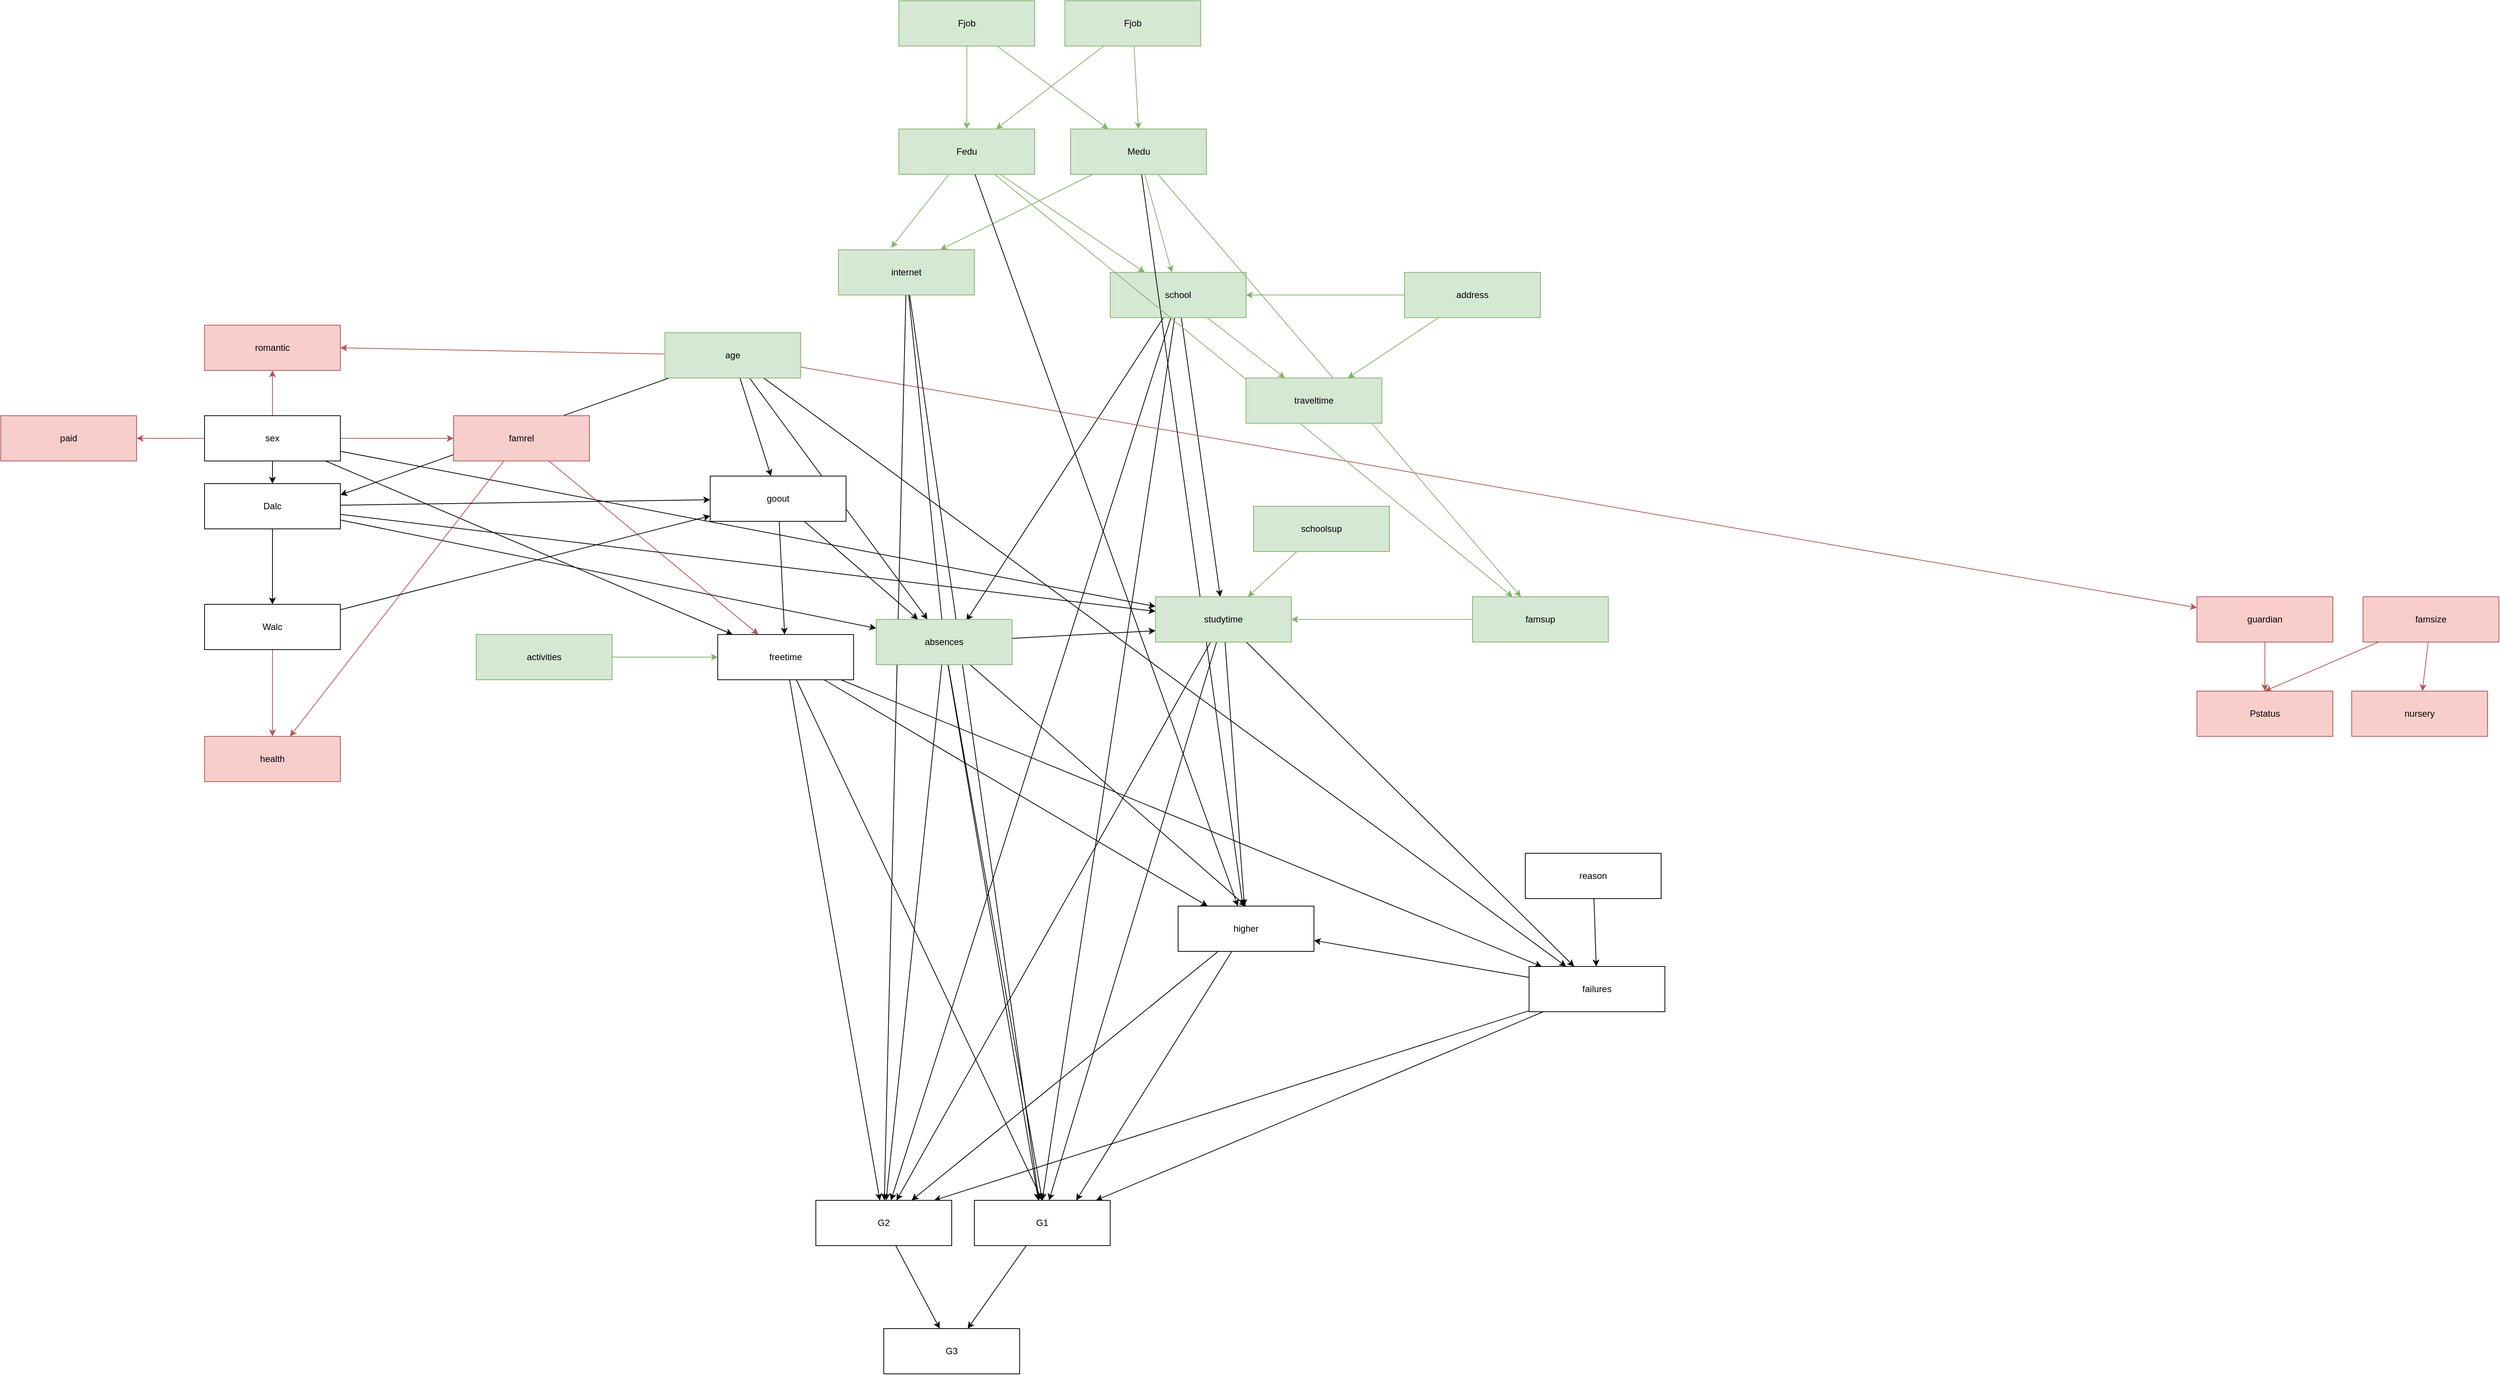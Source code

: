 <mxfile version="20.8.16" type="device" pages="6"><diagram name="Page-1" id="6RP2j0fCC6jKJf4Ash7G"><mxGraphModel dx="3025" dy="1924" grid="1" gridSize="10" guides="1" tooltips="1" connect="1" arrows="1" fold="1" page="1" pageScale="1" pageWidth="850" pageHeight="1100" math="0" shadow="0"><root><mxCell id="0"/><mxCell id="1" parent="0"/><mxCell id="ZKy-KrBiPoihFAJB1ke0-58" style="edgeStyle=none;rounded=0;orthogonalLoop=1;jettySize=auto;html=1;startArrow=none;startFill=0;fillColor=#d5e8d4;strokeColor=#82b366;" parent="1" source="ZKy-KrBiPoihFAJB1ke0-1" target="ZKy-KrBiPoihFAJB1ke0-14" edge="1"><mxGeometry relative="1" as="geometry"/></mxCell><mxCell id="ZKy-KrBiPoihFAJB1ke0-60" style="edgeStyle=none;rounded=0;orthogonalLoop=1;jettySize=auto;html=1;startArrow=none;startFill=0;" parent="1" source="ZKy-KrBiPoihFAJB1ke0-1" target="ZKy-KrBiPoihFAJB1ke0-15" edge="1"><mxGeometry relative="1" as="geometry"/></mxCell><mxCell id="ZKy-KrBiPoihFAJB1ke0-104" style="edgeStyle=none;rounded=0;orthogonalLoop=1;jettySize=auto;html=1;entryX=0.664;entryY=0.027;entryDx=0;entryDy=0;entryPerimeter=0;startArrow=none;startFill=0;" parent="1" source="ZKy-KrBiPoihFAJB1ke0-1" target="ZKy-KrBiPoihFAJB1ke0-31" edge="1"><mxGeometry relative="1" as="geometry"/></mxCell><mxCell id="ZKy-KrBiPoihFAJB1ke0-113" style="edgeStyle=none;rounded=0;orthogonalLoop=1;jettySize=auto;html=1;entryX=0.5;entryY=0;entryDx=0;entryDy=0;startArrow=none;startFill=0;" parent="1" source="ZKy-KrBiPoihFAJB1ke0-1" target="ZKy-KrBiPoihFAJB1ke0-32" edge="1"><mxGeometry relative="1" as="geometry"/></mxCell><mxCell id="ZKy-KrBiPoihFAJB1ke0-114" style="edgeStyle=none;rounded=0;orthogonalLoop=1;jettySize=auto;html=1;startArrow=none;startFill=0;" parent="1" source="ZKy-KrBiPoihFAJB1ke0-1" target="ZKy-KrBiPoihFAJB1ke0-33" edge="1"><mxGeometry relative="1" as="geometry"/></mxCell><mxCell id="ZKy-KrBiPoihFAJB1ke0-1" value="school" style="rounded=0;whiteSpace=wrap;html=1;fillColor=#d5e8d4;strokeColor=#82b366;" parent="1" vertex="1"><mxGeometry x="450" y="-130" width="180" height="60" as="geometry"/></mxCell><mxCell id="ZKy-KrBiPoihFAJB1ke0-59" style="edgeStyle=none;rounded=0;orthogonalLoop=1;jettySize=auto;html=1;startArrow=none;startFill=0;" parent="1" source="ZKy-KrBiPoihFAJB1ke0-3" target="ZKy-KrBiPoihFAJB1ke0-15" edge="1"><mxGeometry relative="1" as="geometry"/></mxCell><mxCell id="ZKy-KrBiPoihFAJB1ke0-70" style="edgeStyle=none;rounded=0;orthogonalLoop=1;jettySize=auto;html=1;startArrow=none;startFill=0;fillColor=#f8cecc;strokeColor=#b85450;" parent="1" source="ZKy-KrBiPoihFAJB1ke0-3" target="ZKy-KrBiPoihFAJB1ke0-19" edge="1"><mxGeometry relative="1" as="geometry"/></mxCell><mxCell id="ZKy-KrBiPoihFAJB1ke0-85" style="edgeStyle=none;rounded=0;orthogonalLoop=1;jettySize=auto;html=1;startArrow=none;startFill=0;fillColor=#f8cecc;strokeColor=#b85450;" parent="1" source="ZKy-KrBiPoihFAJB1ke0-3" target="ZKy-KrBiPoihFAJB1ke0-24" edge="1"><mxGeometry relative="1" as="geometry"/></mxCell><mxCell id="ZKy-KrBiPoihFAJB1ke0-87" style="edgeStyle=none;rounded=0;orthogonalLoop=1;jettySize=auto;html=1;startArrow=none;startFill=0;fillColor=#f8cecc;strokeColor=#b85450;" parent="1" source="ZKy-KrBiPoihFAJB1ke0-3" target="ZKy-KrBiPoihFAJB1ke0-25" edge="1"><mxGeometry relative="1" as="geometry"/></mxCell><mxCell id="ZKy-KrBiPoihFAJB1ke0-88" style="edgeStyle=none;rounded=0;orthogonalLoop=1;jettySize=auto;html=1;startArrow=none;startFill=0;" parent="1" source="ZKy-KrBiPoihFAJB1ke0-3" target="ZKy-KrBiPoihFAJB1ke0-26" edge="1"><mxGeometry relative="1" as="geometry"/></mxCell><mxCell id="ZKy-KrBiPoihFAJB1ke0-95" style="edgeStyle=none;rounded=0;orthogonalLoop=1;jettySize=auto;html=1;startArrow=none;startFill=0;entryX=0.5;entryY=0;entryDx=0;entryDy=0;" parent="1" source="ZKy-KrBiPoihFAJB1ke0-3" target="ZKy-KrBiPoihFAJB1ke0-28" edge="1"><mxGeometry relative="1" as="geometry"/></mxCell><mxCell id="ZKy-KrBiPoihFAJB1ke0-3" value="sex" style="rounded=0;whiteSpace=wrap;html=1;" parent="1" vertex="1"><mxGeometry x="-750" y="60" width="180" height="60" as="geometry"/></mxCell><mxCell id="ZKy-KrBiPoihFAJB1ke0-49" style="edgeStyle=none;rounded=0;orthogonalLoop=1;jettySize=auto;html=1;startArrow=none;startFill=0;" parent="1" source="ZKy-KrBiPoihFAJB1ke0-4" target="ZKy-KrBiPoihFAJB1ke0-31" edge="1"><mxGeometry relative="1" as="geometry"/></mxCell><mxCell id="ZKy-KrBiPoihFAJB1ke0-51" style="edgeStyle=none;rounded=0;orthogonalLoop=1;jettySize=auto;html=1;startArrow=none;startFill=0;" parent="1" source="ZKy-KrBiPoihFAJB1ke0-4" target="ZKy-KrBiPoihFAJB1ke0-16" edge="1"><mxGeometry relative="1" as="geometry"/></mxCell><mxCell id="ZKy-KrBiPoihFAJB1ke0-52" style="edgeStyle=none;rounded=0;orthogonalLoop=1;jettySize=auto;html=1;entryX=0.5;entryY=0;entryDx=0;entryDy=0;startArrow=none;startFill=0;" parent="1" source="ZKy-KrBiPoihFAJB1ke0-31" target="ZKy-KrBiPoihFAJB1ke0-22" edge="1"><mxGeometry relative="1" as="geometry"/></mxCell><mxCell id="ZKy-KrBiPoihFAJB1ke0-86" style="edgeStyle=none;rounded=0;orthogonalLoop=1;jettySize=auto;html=1;entryX=1;entryY=0.5;entryDx=0;entryDy=0;startArrow=none;startFill=0;fillColor=#f8cecc;strokeColor=#b85450;" parent="1" source="ZKy-KrBiPoihFAJB1ke0-4" target="ZKy-KrBiPoihFAJB1ke0-24" edge="1"><mxGeometry relative="1" as="geometry"/></mxCell><mxCell id="ZKy-KrBiPoihFAJB1ke0-93" style="edgeStyle=none;rounded=0;orthogonalLoop=1;jettySize=auto;html=1;startArrow=none;startFill=0;" parent="1" source="ZKy-KrBiPoihFAJB1ke0-4" target="ZKy-KrBiPoihFAJB1ke0-27" edge="1"><mxGeometry relative="1" as="geometry"/></mxCell><mxCell id="ZKy-KrBiPoihFAJB1ke0-96" style="edgeStyle=none;rounded=0;orthogonalLoop=1;jettySize=auto;html=1;entryX=1;entryY=0.25;entryDx=0;entryDy=0;startArrow=none;startFill=0;" parent="1" source="ZKy-KrBiPoihFAJB1ke0-4" target="ZKy-KrBiPoihFAJB1ke0-28" edge="1"><mxGeometry relative="1" as="geometry"/></mxCell><mxCell id="ZKy-KrBiPoihFAJB1ke0-145" style="edgeStyle=none;rounded=0;orthogonalLoop=1;jettySize=auto;html=1;startArrow=none;startFill=0;fillColor=#f8cecc;strokeColor=#b85450;" parent="1" source="ZKy-KrBiPoihFAJB1ke0-4" target="ZKy-KrBiPoihFAJB1ke0-13" edge="1"><mxGeometry relative="1" as="geometry"/></mxCell><mxCell id="ZKy-KrBiPoihFAJB1ke0-4" value="age" style="rounded=0;whiteSpace=wrap;html=1;fillColor=#d5e8d4;strokeColor=#82b366;" parent="1" vertex="1"><mxGeometry x="-140" y="-50" width="180" height="60" as="geometry"/></mxCell><mxCell id="ZKy-KrBiPoihFAJB1ke0-57" style="edgeStyle=none;rounded=0;orthogonalLoop=1;jettySize=auto;html=1;startArrow=none;startFill=0;fillColor=#d5e8d4;strokeColor=#82b366;" parent="1" source="ZKy-KrBiPoihFAJB1ke0-5" target="ZKy-KrBiPoihFAJB1ke0-14" edge="1"><mxGeometry relative="1" as="geometry"/></mxCell><mxCell id="ZKy-KrBiPoihFAJB1ke0-135" style="edgeStyle=none;rounded=0;orthogonalLoop=1;jettySize=auto;html=1;startArrow=none;startFill=0;fillColor=#d5e8d4;strokeColor=#82b366;" parent="1" source="ZKy-KrBiPoihFAJB1ke0-5" target="ZKy-KrBiPoihFAJB1ke0-1" edge="1"><mxGeometry relative="1" as="geometry"/></mxCell><mxCell id="ZKy-KrBiPoihFAJB1ke0-5" value="address" style="rounded=0;whiteSpace=wrap;html=1;fillColor=#d5e8d4;strokeColor=#82b366;" parent="1" vertex="1"><mxGeometry x="840" y="-130" width="180" height="60" as="geometry"/></mxCell><mxCell id="ZKy-KrBiPoihFAJB1ke0-53" style="edgeStyle=none;rounded=0;orthogonalLoop=1;jettySize=auto;html=1;entryX=0.5;entryY=0;entryDx=0;entryDy=0;startArrow=none;startFill=0;fillColor=#f8cecc;strokeColor=#b85450;" parent="1" source="ZKy-KrBiPoihFAJB1ke0-6" target="ZKy-KrBiPoihFAJB1ke0-7" edge="1"><mxGeometry relative="1" as="geometry"/></mxCell><mxCell id="ZKy-KrBiPoihFAJB1ke0-72" style="edgeStyle=none;rounded=0;orthogonalLoop=1;jettySize=auto;html=1;startArrow=none;startFill=0;fillColor=#f8cecc;strokeColor=#b85450;" parent="1" source="ZKy-KrBiPoihFAJB1ke0-6" target="ZKy-KrBiPoihFAJB1ke0-21" edge="1"><mxGeometry relative="1" as="geometry"/></mxCell><mxCell id="ZKy-KrBiPoihFAJB1ke0-6" value="famsize" style="rounded=0;whiteSpace=wrap;html=1;fillColor=#f8cecc;strokeColor=#b85450;" parent="1" vertex="1"><mxGeometry x="2110" y="300" width="180" height="60" as="geometry"/></mxCell><mxCell id="ZKy-KrBiPoihFAJB1ke0-7" value="Pstatus" style="rounded=0;whiteSpace=wrap;html=1;fillColor=#f8cecc;strokeColor=#b85450;" parent="1" vertex="1"><mxGeometry x="1890" y="425" width="180" height="60" as="geometry"/></mxCell><mxCell id="ZKy-KrBiPoihFAJB1ke0-44" style="edgeStyle=none;rounded=0;orthogonalLoop=1;jettySize=auto;html=1;entryX=0.5;entryY=0;entryDx=0;entryDy=0;fillColor=#d5e8d4;strokeColor=#82b366;" parent="1" source="ZKy-KrBiPoihFAJB1ke0-8" target="ZKy-KrBiPoihFAJB1ke0-10" edge="1"><mxGeometry relative="1" as="geometry"/></mxCell><mxCell id="ZKy-KrBiPoihFAJB1ke0-46" style="edgeStyle=none;rounded=0;orthogonalLoop=1;jettySize=auto;html=1;fillColor=#d5e8d4;strokeColor=#82b366;" parent="1" source="ZKy-KrBiPoihFAJB1ke0-8" target="ZKy-KrBiPoihFAJB1ke0-11" edge="1"><mxGeometry relative="1" as="geometry"/></mxCell><mxCell id="ZKy-KrBiPoihFAJB1ke0-8" value="Fjob" style="rounded=0;whiteSpace=wrap;html=1;fillColor=#d5e8d4;strokeColor=#82b366;" parent="1" vertex="1"><mxGeometry x="390" y="-490" width="180" height="60" as="geometry"/></mxCell><mxCell id="ZKy-KrBiPoihFAJB1ke0-43" style="edgeStyle=none;rounded=0;orthogonalLoop=1;jettySize=auto;html=1;entryX=0.5;entryY=0;entryDx=0;entryDy=0;fillColor=#d5e8d4;strokeColor=#82b366;" parent="1" source="ZKy-KrBiPoihFAJB1ke0-9" target="ZKy-KrBiPoihFAJB1ke0-11" edge="1"><mxGeometry relative="1" as="geometry"/></mxCell><mxCell id="ZKy-KrBiPoihFAJB1ke0-45" style="edgeStyle=none;rounded=0;orthogonalLoop=1;jettySize=auto;html=1;fillColor=#d5e8d4;strokeColor=#82b366;" parent="1" source="ZKy-KrBiPoihFAJB1ke0-9" target="ZKy-KrBiPoihFAJB1ke0-10" edge="1"><mxGeometry relative="1" as="geometry"/></mxCell><mxCell id="ZKy-KrBiPoihFAJB1ke0-9" value="Fjob" style="rounded=0;whiteSpace=wrap;html=1;fillColor=#d5e8d4;strokeColor=#82b366;" parent="1" vertex="1"><mxGeometry x="170" y="-490" width="180" height="60" as="geometry"/></mxCell><mxCell id="ZKy-KrBiPoihFAJB1ke0-68" style="edgeStyle=none;rounded=0;orthogonalLoop=1;jettySize=auto;html=1;startArrow=none;startFill=0;fillColor=#d5e8d4;strokeColor=#82b366;" parent="1" source="ZKy-KrBiPoihFAJB1ke0-10" target="ZKy-KrBiPoihFAJB1ke0-18" edge="1"><mxGeometry relative="1" as="geometry"/></mxCell><mxCell id="ZKy-KrBiPoihFAJB1ke0-73" style="edgeStyle=none;rounded=0;orthogonalLoop=1;jettySize=auto;html=1;startArrow=none;startFill=0;" parent="1" source="ZKy-KrBiPoihFAJB1ke0-10" target="ZKy-KrBiPoihFAJB1ke0-22" edge="1"><mxGeometry relative="1" as="geometry"/></mxCell><mxCell id="ZKy-KrBiPoihFAJB1ke0-82" style="edgeStyle=none;rounded=0;orthogonalLoop=1;jettySize=auto;html=1;startArrow=none;startFill=0;entryX=0.75;entryY=0;entryDx=0;entryDy=0;fillColor=#d5e8d4;strokeColor=#82b366;" parent="1" source="ZKy-KrBiPoihFAJB1ke0-10" target="ZKy-KrBiPoihFAJB1ke0-23" edge="1"><mxGeometry relative="1" as="geometry"/></mxCell><mxCell id="ZKy-KrBiPoihFAJB1ke0-133" style="edgeStyle=none;rounded=0;orthogonalLoop=1;jettySize=auto;html=1;startArrow=none;startFill=0;fillColor=#d5e8d4;strokeColor=#82b366;" parent="1" source="ZKy-KrBiPoihFAJB1ke0-10" target="ZKy-KrBiPoihFAJB1ke0-1" edge="1"><mxGeometry relative="1" as="geometry"/></mxCell><mxCell id="ZKy-KrBiPoihFAJB1ke0-10" value="Medu" style="rounded=0;whiteSpace=wrap;html=1;fillColor=#d5e8d4;strokeColor=#82b366;" parent="1" vertex="1"><mxGeometry x="397.5" y="-320" width="180" height="60" as="geometry"/></mxCell><mxCell id="ZKy-KrBiPoihFAJB1ke0-67" style="edgeStyle=none;rounded=0;orthogonalLoop=1;jettySize=auto;html=1;startArrow=none;startFill=0;fillColor=#d5e8d4;strokeColor=#82b366;" parent="1" source="ZKy-KrBiPoihFAJB1ke0-11" target="ZKy-KrBiPoihFAJB1ke0-18" edge="1"><mxGeometry relative="1" as="geometry"/></mxCell><mxCell id="ZKy-KrBiPoihFAJB1ke0-74" style="edgeStyle=none;rounded=0;orthogonalLoop=1;jettySize=auto;html=1;startArrow=none;startFill=0;" parent="1" source="ZKy-KrBiPoihFAJB1ke0-11" target="ZKy-KrBiPoihFAJB1ke0-22" edge="1"><mxGeometry relative="1" as="geometry"/></mxCell><mxCell id="ZKy-KrBiPoihFAJB1ke0-81" style="edgeStyle=none;rounded=0;orthogonalLoop=1;jettySize=auto;html=1;startArrow=none;startFill=0;fillColor=#d5e8d4;strokeColor=#82b366;entryX=0.388;entryY=-0.045;entryDx=0;entryDy=0;entryPerimeter=0;" parent="1" source="ZKy-KrBiPoihFAJB1ke0-11" target="ZKy-KrBiPoihFAJB1ke0-23" edge="1"><mxGeometry relative="1" as="geometry"/></mxCell><mxCell id="ZKy-KrBiPoihFAJB1ke0-134" style="edgeStyle=none;rounded=0;orthogonalLoop=1;jettySize=auto;html=1;startArrow=none;startFill=0;fillColor=#d5e8d4;strokeColor=#82b366;" parent="1" source="ZKy-KrBiPoihFAJB1ke0-11" target="ZKy-KrBiPoihFAJB1ke0-1" edge="1"><mxGeometry relative="1" as="geometry"/></mxCell><mxCell id="ZKy-KrBiPoihFAJB1ke0-11" value="Fedu" style="rounded=0;whiteSpace=wrap;html=1;fillColor=#d5e8d4;strokeColor=#82b366;" parent="1" vertex="1"><mxGeometry x="170" y="-320" width="180" height="60" as="geometry"/></mxCell><mxCell id="ZKy-KrBiPoihFAJB1ke0-63" value="" style="edgeStyle=none;rounded=0;orthogonalLoop=1;jettySize=auto;html=1;startArrow=none;startFill=0;" parent="1" source="ZKy-KrBiPoihFAJB1ke0-12" target="ZKy-KrBiPoihFAJB1ke0-16" edge="1"><mxGeometry relative="1" as="geometry"/></mxCell><mxCell id="ZKy-KrBiPoihFAJB1ke0-12" value="reason" style="rounded=0;whiteSpace=wrap;html=1;" parent="1" vertex="1"><mxGeometry x="1000" y="640" width="180" height="60" as="geometry"/></mxCell><mxCell id="ZKy-KrBiPoihFAJB1ke0-54" style="edgeStyle=none;rounded=0;orthogonalLoop=1;jettySize=auto;html=1;startArrow=none;startFill=0;fillColor=#f8cecc;strokeColor=#b85450;" parent="1" source="ZKy-KrBiPoihFAJB1ke0-13" target="ZKy-KrBiPoihFAJB1ke0-7" edge="1"><mxGeometry relative="1" as="geometry"/></mxCell><mxCell id="ZKy-KrBiPoihFAJB1ke0-13" value="guardian" style="rounded=0;whiteSpace=wrap;html=1;fillColor=#f8cecc;strokeColor=#b85450;" parent="1" vertex="1"><mxGeometry x="1890" y="300" width="180" height="60" as="geometry"/></mxCell><mxCell id="ZKy-KrBiPoihFAJB1ke0-14" value="traveltime" style="rounded=0;whiteSpace=wrap;html=1;fillColor=#d5e8d4;strokeColor=#82b366;" parent="1" vertex="1"><mxGeometry x="630" y="10" width="180" height="60" as="geometry"/></mxCell><mxCell id="ZKy-KrBiPoihFAJB1ke0-62" style="edgeStyle=none;rounded=0;orthogonalLoop=1;jettySize=auto;html=1;startArrow=none;startFill=0;" parent="1" source="ZKy-KrBiPoihFAJB1ke0-15" target="ZKy-KrBiPoihFAJB1ke0-16" edge="1"><mxGeometry relative="1" as="geometry"/></mxCell><mxCell id="ZKy-KrBiPoihFAJB1ke0-66" style="edgeStyle=none;rounded=0;orthogonalLoop=1;jettySize=auto;html=1;startArrow=classic;startFill=1;fillColor=#d5e8d4;strokeColor=#82b366;endArrow=none;endFill=0;" parent="1" source="ZKy-KrBiPoihFAJB1ke0-15" target="ZKy-KrBiPoihFAJB1ke0-17" edge="1"><mxGeometry relative="1" as="geometry"/></mxCell><mxCell id="ZKy-KrBiPoihFAJB1ke0-69" style="edgeStyle=none;rounded=0;orthogonalLoop=1;jettySize=auto;html=1;startArrow=classic;startFill=1;fillColor=#d5e8d4;strokeColor=#82b366;endArrow=none;endFill=0;" parent="1" source="ZKy-KrBiPoihFAJB1ke0-15" target="ZKy-KrBiPoihFAJB1ke0-18" edge="1"><mxGeometry relative="1" as="geometry"/></mxCell><mxCell id="ZKy-KrBiPoihFAJB1ke0-76" style="edgeStyle=none;rounded=0;orthogonalLoop=1;jettySize=auto;html=1;startArrow=none;startFill=0;" parent="1" source="ZKy-KrBiPoihFAJB1ke0-15" target="ZKy-KrBiPoihFAJB1ke0-22" edge="1"><mxGeometry relative="1" as="geometry"/></mxCell><mxCell id="ZKy-KrBiPoihFAJB1ke0-117" style="edgeStyle=none;rounded=0;orthogonalLoop=1;jettySize=auto;html=1;startArrow=none;startFill=0;" parent="1" source="ZKy-KrBiPoihFAJB1ke0-15" target="ZKy-KrBiPoihFAJB1ke0-32" edge="1"><mxGeometry relative="1" as="geometry"/></mxCell><mxCell id="ZKy-KrBiPoihFAJB1ke0-118" style="edgeStyle=none;rounded=0;orthogonalLoop=1;jettySize=auto;html=1;startArrow=none;startFill=0;" parent="1" source="ZKy-KrBiPoihFAJB1ke0-15" target="ZKy-KrBiPoihFAJB1ke0-33" edge="1"><mxGeometry relative="1" as="geometry"/></mxCell><mxCell id="ZKy-KrBiPoihFAJB1ke0-15" value="studytime" style="rounded=0;whiteSpace=wrap;html=1;fillColor=#d5e8d4;strokeColor=#82b366;" parent="1" vertex="1"><mxGeometry x="510" y="300" width="180" height="60" as="geometry"/></mxCell><mxCell id="ZKy-KrBiPoihFAJB1ke0-75" style="edgeStyle=none;rounded=0;orthogonalLoop=1;jettySize=auto;html=1;startArrow=none;startFill=0;" parent="1" source="ZKy-KrBiPoihFAJB1ke0-16" target="ZKy-KrBiPoihFAJB1ke0-22" edge="1"><mxGeometry relative="1" as="geometry"/></mxCell><mxCell id="ZKy-KrBiPoihFAJB1ke0-119" style="edgeStyle=none;rounded=0;orthogonalLoop=1;jettySize=auto;html=1;startArrow=none;startFill=0;" parent="1" source="ZKy-KrBiPoihFAJB1ke0-16" target="ZKy-KrBiPoihFAJB1ke0-32" edge="1"><mxGeometry relative="1" as="geometry"/></mxCell><mxCell id="ZKy-KrBiPoihFAJB1ke0-120" style="edgeStyle=none;rounded=0;orthogonalLoop=1;jettySize=auto;html=1;entryX=0.871;entryY=0;entryDx=0;entryDy=0;entryPerimeter=0;startArrow=none;startFill=0;" parent="1" source="ZKy-KrBiPoihFAJB1ke0-16" target="ZKy-KrBiPoihFAJB1ke0-33" edge="1"><mxGeometry relative="1" as="geometry"/></mxCell><mxCell id="ZKy-KrBiPoihFAJB1ke0-16" value="failures" style="rounded=0;whiteSpace=wrap;html=1;" parent="1" vertex="1"><mxGeometry x="1005" y="790" width="180" height="60" as="geometry"/></mxCell><mxCell id="ZKy-KrBiPoihFAJB1ke0-17" value="schoolsup" style="rounded=0;whiteSpace=wrap;html=1;fillColor=#d5e8d4;strokeColor=#82b366;" parent="1" vertex="1"><mxGeometry x="640" y="180" width="180" height="60" as="geometry"/></mxCell><mxCell id="ZKy-KrBiPoihFAJB1ke0-18" value="famsup" style="rounded=0;whiteSpace=wrap;html=1;fillColor=#d5e8d4;strokeColor=#82b366;" parent="1" vertex="1"><mxGeometry x="930" y="300" width="180" height="60" as="geometry"/></mxCell><mxCell id="ZKy-KrBiPoihFAJB1ke0-19" value="paid" style="rounded=0;whiteSpace=wrap;html=1;fillColor=#f8cecc;strokeColor=#b85450;" parent="1" vertex="1"><mxGeometry x="-1020" y="60" width="180" height="60" as="geometry"/></mxCell><mxCell id="ZKy-KrBiPoihFAJB1ke0-20" value="activities" style="rounded=0;whiteSpace=wrap;html=1;fillColor=#d5e8d4;strokeColor=#82b366;" parent="1" vertex="1"><mxGeometry x="-390" y="350" width="180" height="60" as="geometry"/></mxCell><mxCell id="ZKy-KrBiPoihFAJB1ke0-21" value="nursery" style="rounded=0;whiteSpace=wrap;html=1;fillColor=#f8cecc;strokeColor=#b85450;" parent="1" vertex="1"><mxGeometry x="2095" y="425" width="180" height="60" as="geometry"/></mxCell><mxCell id="ZKy-KrBiPoihFAJB1ke0-121" style="edgeStyle=none;rounded=0;orthogonalLoop=1;jettySize=auto;html=1;entryX=0.75;entryY=0;entryDx=0;entryDy=0;startArrow=none;startFill=0;" parent="1" source="ZKy-KrBiPoihFAJB1ke0-22" target="ZKy-KrBiPoihFAJB1ke0-32" edge="1"><mxGeometry relative="1" as="geometry"/></mxCell><mxCell id="ZKy-KrBiPoihFAJB1ke0-122" style="edgeStyle=none;rounded=0;orthogonalLoop=1;jettySize=auto;html=1;startArrow=none;startFill=0;" parent="1" source="ZKy-KrBiPoihFAJB1ke0-22" target="ZKy-KrBiPoihFAJB1ke0-33" edge="1"><mxGeometry relative="1" as="geometry"/></mxCell><mxCell id="ZKy-KrBiPoihFAJB1ke0-22" value="higher" style="rounded=0;whiteSpace=wrap;html=1;" parent="1" vertex="1"><mxGeometry x="540" y="710" width="180" height="60" as="geometry"/></mxCell><mxCell id="ZKy-KrBiPoihFAJB1ke0-123" style="edgeStyle=none;rounded=0;orthogonalLoop=1;jettySize=auto;html=1;startArrow=none;startFill=0;" parent="1" source="ZKy-KrBiPoihFAJB1ke0-31" target="ZKy-KrBiPoihFAJB1ke0-32" edge="1"><mxGeometry relative="1" as="geometry"/></mxCell><mxCell id="ZKy-KrBiPoihFAJB1ke0-124" style="edgeStyle=none;rounded=0;orthogonalLoop=1;jettySize=auto;html=1;startArrow=none;startFill=0;" parent="1" source="ZKy-KrBiPoihFAJB1ke0-23" target="ZKy-KrBiPoihFAJB1ke0-33" edge="1"><mxGeometry relative="1" as="geometry"/></mxCell><mxCell id="ZKy-KrBiPoihFAJB1ke0-146" style="edgeStyle=none;rounded=0;orthogonalLoop=1;jettySize=auto;html=1;startArrow=none;startFill=0;" parent="1" source="ZKy-KrBiPoihFAJB1ke0-23" target="ZKy-KrBiPoihFAJB1ke0-32" edge="1"><mxGeometry relative="1" as="geometry"/></mxCell><mxCell id="ZKy-KrBiPoihFAJB1ke0-23" value="internet" style="rounded=0;whiteSpace=wrap;html=1;fillColor=#d5e8d4;strokeColor=#82b366;" parent="1" vertex="1"><mxGeometry x="90" y="-160" width="180" height="60" as="geometry"/></mxCell><mxCell id="ZKy-KrBiPoihFAJB1ke0-24" value="romantic" style="rounded=0;whiteSpace=wrap;html=1;fillColor=#f8cecc;strokeColor=#b85450;" parent="1" vertex="1"><mxGeometry x="-750" y="-60" width="180" height="60" as="geometry"/></mxCell><mxCell id="ZKy-KrBiPoihFAJB1ke0-91" style="edgeStyle=none;rounded=0;orthogonalLoop=1;jettySize=auto;html=1;startArrow=none;startFill=0;fillColor=#f8cecc;strokeColor=#b85450;" parent="1" source="ZKy-KrBiPoihFAJB1ke0-25" target="ZKy-KrBiPoihFAJB1ke0-26" edge="1"><mxGeometry relative="1" as="geometry"/></mxCell><mxCell id="ZKy-KrBiPoihFAJB1ke0-136" style="edgeStyle=none;rounded=0;orthogonalLoop=1;jettySize=auto;html=1;startArrow=none;startFill=0;fillColor=#f8cecc;strokeColor=#b85450;" parent="1" source="ZKy-KrBiPoihFAJB1ke0-25" target="ZKy-KrBiPoihFAJB1ke0-30" edge="1"><mxGeometry relative="1" as="geometry"/></mxCell><mxCell id="ZKy-KrBiPoihFAJB1ke0-25" value="famrel" style="rounded=0;whiteSpace=wrap;html=1;fillColor=#f8cecc;strokeColor=#b85450;" parent="1" vertex="1"><mxGeometry x="-420" y="60" width="180" height="60" as="geometry"/></mxCell><mxCell id="ZKy-KrBiPoihFAJB1ke0-89" style="edgeStyle=none;rounded=0;orthogonalLoop=1;jettySize=auto;html=1;startArrow=none;startFill=0;" parent="1" source="ZKy-KrBiPoihFAJB1ke0-26" target="ZKy-KrBiPoihFAJB1ke0-16" edge="1"><mxGeometry relative="1" as="geometry"/></mxCell><mxCell id="ZKy-KrBiPoihFAJB1ke0-90" style="edgeStyle=none;rounded=0;orthogonalLoop=1;jettySize=auto;html=1;startArrow=classic;startFill=1;fillColor=#d5e8d4;strokeColor=#82b366;endArrow=none;endFill=0;" parent="1" source="ZKy-KrBiPoihFAJB1ke0-26" target="ZKy-KrBiPoihFAJB1ke0-20" edge="1"><mxGeometry relative="1" as="geometry"/></mxCell><mxCell id="ZKy-KrBiPoihFAJB1ke0-92" style="edgeStyle=none;rounded=0;orthogonalLoop=1;jettySize=auto;html=1;startArrow=none;startFill=0;" parent="1" source="ZKy-KrBiPoihFAJB1ke0-26" target="ZKy-KrBiPoihFAJB1ke0-22" edge="1"><mxGeometry relative="1" as="geometry"/></mxCell><mxCell id="ZKy-KrBiPoihFAJB1ke0-125" style="edgeStyle=none;rounded=0;orthogonalLoop=1;jettySize=auto;html=1;startArrow=none;startFill=0;" parent="1" source="ZKy-KrBiPoihFAJB1ke0-26" target="ZKy-KrBiPoihFAJB1ke0-33" edge="1"><mxGeometry relative="1" as="geometry"/></mxCell><mxCell id="ZKy-KrBiPoihFAJB1ke0-126" style="edgeStyle=none;rounded=0;orthogonalLoop=1;jettySize=auto;html=1;entryX=0.5;entryY=0;entryDx=0;entryDy=0;startArrow=none;startFill=0;" parent="1" source="ZKy-KrBiPoihFAJB1ke0-26" target="ZKy-KrBiPoihFAJB1ke0-32" edge="1"><mxGeometry relative="1" as="geometry"/></mxCell><mxCell id="ZKy-KrBiPoihFAJB1ke0-26" value="freetime" style="rounded=0;whiteSpace=wrap;html=1;" parent="1" vertex="1"><mxGeometry x="-70" y="350" width="180" height="60" as="geometry"/></mxCell><mxCell id="ZKy-KrBiPoihFAJB1ke0-138" style="edgeStyle=none;rounded=0;orthogonalLoop=1;jettySize=auto;html=1;startArrow=none;startFill=0;" parent="1" source="ZKy-KrBiPoihFAJB1ke0-27" target="ZKy-KrBiPoihFAJB1ke0-31" edge="1"><mxGeometry relative="1" as="geometry"/></mxCell><mxCell id="ZKy-KrBiPoihFAJB1ke0-143" style="edgeStyle=none;rounded=0;orthogonalLoop=1;jettySize=auto;html=1;startArrow=none;startFill=0;" parent="1" source="ZKy-KrBiPoihFAJB1ke0-27" target="ZKy-KrBiPoihFAJB1ke0-26" edge="1"><mxGeometry relative="1" as="geometry"/></mxCell><mxCell id="ZKy-KrBiPoihFAJB1ke0-27" value="goout" style="rounded=0;whiteSpace=wrap;html=1;" parent="1" vertex="1"><mxGeometry x="-80" y="140" width="180" height="60" as="geometry"/></mxCell><mxCell id="ZKy-KrBiPoihFAJB1ke0-97" style="edgeStyle=none;rounded=0;orthogonalLoop=1;jettySize=auto;html=1;startArrow=none;startFill=0;" parent="1" source="ZKy-KrBiPoihFAJB1ke0-28" target="ZKy-KrBiPoihFAJB1ke0-15" edge="1"><mxGeometry relative="1" as="geometry"/></mxCell><mxCell id="ZKy-KrBiPoihFAJB1ke0-101" value="" style="edgeStyle=none;rounded=0;orthogonalLoop=1;jettySize=auto;html=1;startArrow=none;startFill=0;" parent="1" source="ZKy-KrBiPoihFAJB1ke0-28" target="ZKy-KrBiPoihFAJB1ke0-29" edge="1"><mxGeometry relative="1" as="geometry"/></mxCell><mxCell id="ZKy-KrBiPoihFAJB1ke0-107" style="edgeStyle=none;rounded=0;orthogonalLoop=1;jettySize=auto;html=1;startArrow=none;startFill=0;" parent="1" source="ZKy-KrBiPoihFAJB1ke0-28" target="ZKy-KrBiPoihFAJB1ke0-31" edge="1"><mxGeometry relative="1" as="geometry"/></mxCell><mxCell id="ZKy-KrBiPoihFAJB1ke0-142" style="edgeStyle=none;rounded=0;orthogonalLoop=1;jettySize=auto;html=1;startArrow=none;startFill=0;" parent="1" source="ZKy-KrBiPoihFAJB1ke0-28" target="ZKy-KrBiPoihFAJB1ke0-27" edge="1"><mxGeometry relative="1" as="geometry"/></mxCell><mxCell id="ZKy-KrBiPoihFAJB1ke0-28" value="Dalc" style="rounded=0;whiteSpace=wrap;html=1;" parent="1" vertex="1"><mxGeometry x="-750" y="150" width="180" height="60" as="geometry"/></mxCell><mxCell id="ZKy-KrBiPoihFAJB1ke0-103" style="edgeStyle=none;rounded=0;orthogonalLoop=1;jettySize=auto;html=1;entryX=0.5;entryY=0;entryDx=0;entryDy=0;startArrow=none;startFill=0;fillColor=#f8cecc;strokeColor=#b85450;" parent="1" source="ZKy-KrBiPoihFAJB1ke0-29" target="ZKy-KrBiPoihFAJB1ke0-30" edge="1"><mxGeometry relative="1" as="geometry"/></mxCell><mxCell id="ZKy-KrBiPoihFAJB1ke0-140" style="edgeStyle=none;rounded=0;orthogonalLoop=1;jettySize=auto;html=1;startArrow=none;startFill=0;" parent="1" source="ZKy-KrBiPoihFAJB1ke0-29" target="ZKy-KrBiPoihFAJB1ke0-27" edge="1"><mxGeometry relative="1" as="geometry"/></mxCell><mxCell id="ZKy-KrBiPoihFAJB1ke0-29" value="Walc" style="rounded=0;whiteSpace=wrap;html=1;" parent="1" vertex="1"><mxGeometry x="-750" y="310" width="180" height="60" as="geometry"/></mxCell><mxCell id="ZKy-KrBiPoihFAJB1ke0-30" value="health" style="rounded=0;whiteSpace=wrap;html=1;fillColor=#f8cecc;strokeColor=#b85450;" parent="1" vertex="1"><mxGeometry x="-750" y="485" width="180" height="60" as="geometry"/></mxCell><mxCell id="ZKy-KrBiPoihFAJB1ke0-105" style="edgeStyle=none;rounded=0;orthogonalLoop=1;jettySize=auto;html=1;entryX=0;entryY=0.75;entryDx=0;entryDy=0;startArrow=none;startFill=0;" parent="1" source="ZKy-KrBiPoihFAJB1ke0-31" target="ZKy-KrBiPoihFAJB1ke0-15" edge="1"><mxGeometry relative="1" as="geometry"/></mxCell><mxCell id="ZKy-KrBiPoihFAJB1ke0-131" style="edgeStyle=none;rounded=0;orthogonalLoop=1;jettySize=auto;html=1;entryX=0.5;entryY=0;entryDx=0;entryDy=0;startArrow=none;startFill=0;" parent="1" source="ZKy-KrBiPoihFAJB1ke0-31" target="ZKy-KrBiPoihFAJB1ke0-32" edge="1"><mxGeometry relative="1" as="geometry"/></mxCell><mxCell id="ZKy-KrBiPoihFAJB1ke0-132" style="edgeStyle=none;rounded=0;orthogonalLoop=1;jettySize=auto;html=1;startArrow=none;startFill=0;" parent="1" source="ZKy-KrBiPoihFAJB1ke0-31" target="ZKy-KrBiPoihFAJB1ke0-33" edge="1"><mxGeometry relative="1" as="geometry"/></mxCell><mxCell id="ZKy-KrBiPoihFAJB1ke0-111" style="edgeStyle=none;rounded=0;orthogonalLoop=1;jettySize=auto;html=1;startArrow=none;startFill=0;" parent="1" source="ZKy-KrBiPoihFAJB1ke0-32" target="ZKy-KrBiPoihFAJB1ke0-34" edge="1"><mxGeometry relative="1" as="geometry"/></mxCell><mxCell id="ZKy-KrBiPoihFAJB1ke0-32" value="G1" style="rounded=0;whiteSpace=wrap;html=1;" parent="1" vertex="1"><mxGeometry x="270" y="1100" width="180" height="60" as="geometry"/></mxCell><mxCell id="ZKy-KrBiPoihFAJB1ke0-112" style="edgeStyle=none;rounded=0;orthogonalLoop=1;jettySize=auto;html=1;startArrow=none;startFill=0;" parent="1" source="ZKy-KrBiPoihFAJB1ke0-33" target="ZKy-KrBiPoihFAJB1ke0-34" edge="1"><mxGeometry relative="1" as="geometry"/></mxCell><mxCell id="ZKy-KrBiPoihFAJB1ke0-33" value="G2" style="rounded=0;whiteSpace=wrap;html=1;" parent="1" vertex="1"><mxGeometry x="60" y="1100" width="180" height="60" as="geometry"/></mxCell><mxCell id="ZKy-KrBiPoihFAJB1ke0-34" value="G3" style="rounded=0;whiteSpace=wrap;html=1;" parent="1" vertex="1"><mxGeometry x="150" y="1270" width="180" height="60" as="geometry"/></mxCell><mxCell id="ZKy-KrBiPoihFAJB1ke0-144" value="" style="edgeStyle=none;rounded=0;orthogonalLoop=1;jettySize=auto;html=1;startArrow=none;startFill=0;endArrow=none;" parent="1" source="ZKy-KrBiPoihFAJB1ke0-23" target="ZKy-KrBiPoihFAJB1ke0-31" edge="1"><mxGeometry relative="1" as="geometry"><mxPoint x="281.951" y="-70" as="sourcePoint"/><mxPoint x="358.049" y="1100" as="targetPoint"/></mxGeometry></mxCell><mxCell id="ZKy-KrBiPoihFAJB1ke0-31" value="absences" style="rounded=0;whiteSpace=wrap;html=1;fillColor=#d5e8d4;strokeColor=#82b366;" parent="1" vertex="1"><mxGeometry x="140" y="330" width="180" height="60" as="geometry"/></mxCell></root></mxGraphModel></diagram><diagram id="mhXnRNpDASSWT3ZkGELE" name="Page-2"><mxGraphModel dx="3255" dy="2067" grid="1" gridSize="10" guides="1" tooltips="1" connect="1" arrows="1" fold="1" page="1" pageScale="1" pageWidth="850" pageHeight="1100" math="0" shadow="0"><root><mxCell id="0"/><mxCell id="1" parent="0"/><mxCell id="BgsGgKVc5rHkqqQd7LFa-1" style="edgeStyle=none;rounded=0;orthogonalLoop=1;jettySize=auto;html=1;startArrow=none;startFill=0;fillColor=#fff2cc;strokeColor=#d6b656;" parent="1" source="BgsGgKVc5rHkqqQd7LFa-6" target="BgsGgKVc5rHkqqQd7LFa-49" edge="1"><mxGeometry relative="1" as="geometry"/></mxCell><mxCell id="BgsGgKVc5rHkqqQd7LFa-126" style="edgeStyle=none;rounded=0;orthogonalLoop=1;jettySize=auto;html=1;fillColor=#d5e8d4;strokeColor=#82b366;" parent="1" source="BgsGgKVc5rHkqqQd7LFa-6" target="BgsGgKVc5rHkqqQd7LFa-56" edge="1"><mxGeometry relative="1" as="geometry"/></mxCell><mxCell id="BgsGgKVc5rHkqqQd7LFa-139" style="edgeStyle=none;rounded=0;orthogonalLoop=1;jettySize=auto;html=1;fillColor=#d5e8d4;strokeColor=#82b366;" parent="1" source="BgsGgKVc5rHkqqQd7LFa-6" target="BgsGgKVc5rHkqqQd7LFa-61" edge="1"><mxGeometry relative="1" as="geometry"/></mxCell><mxCell id="BgsGgKVc5rHkqqQd7LFa-159" style="edgeStyle=none;rounded=0;orthogonalLoop=1;jettySize=auto;html=1;fillColor=#fff2cc;strokeColor=#d6b656;" parent="1" source="BgsGgKVc5rHkqqQd7LFa-6" target="BgsGgKVc5rHkqqQd7LFa-72" edge="1"><mxGeometry relative="1" as="geometry"/></mxCell><mxCell id="BgsGgKVc5rHkqqQd7LFa-183" style="edgeStyle=none;rounded=0;orthogonalLoop=1;jettySize=auto;html=1;fillColor=#fff2cc;strokeColor=#d6b656;" parent="1" source="BgsGgKVc5rHkqqQd7LFa-6" target="BgsGgKVc5rHkqqQd7LFa-104" edge="1"><mxGeometry relative="1" as="geometry"/></mxCell><mxCell id="BgsGgKVc5rHkqqQd7LFa-6" value="school" style="rounded=0;whiteSpace=wrap;html=1;fillColor=#fff2cc;strokeColor=#d6b656;" parent="1" vertex="1"><mxGeometry x="397.5" y="-350" width="180" height="60" as="geometry"/></mxCell><mxCell id="BgsGgKVc5rHkqqQd7LFa-141" style="edgeStyle=none;rounded=0;orthogonalLoop=1;jettySize=auto;html=1;fillColor=#d5e8d4;strokeColor=#82b366;" parent="1" source="BgsGgKVc5rHkqqQd7LFa-13" target="BgsGgKVc5rHkqqQd7LFa-61" edge="1"><mxGeometry relative="1" as="geometry"/></mxCell><mxCell id="BgsGgKVc5rHkqqQd7LFa-145" style="edgeStyle=none;rounded=0;orthogonalLoop=1;jettySize=auto;html=1;" parent="1" source="BgsGgKVc5rHkqqQd7LFa-13" target="BgsGgKVc5rHkqqQd7LFa-62" edge="1"><mxGeometry relative="1" as="geometry"/></mxCell><mxCell id="BgsGgKVc5rHkqqQd7LFa-150" style="edgeStyle=none;rounded=0;orthogonalLoop=1;jettySize=auto;html=1;entryX=0.5;entryY=0;entryDx=0;entryDy=0;fillColor=#f8cecc;strokeColor=#b85450;" parent="1" source="BgsGgKVc5rHkqqQd7LFa-13" target="BgsGgKVc5rHkqqQd7LFa-64" edge="1"><mxGeometry relative="1" as="geometry"/></mxCell><mxCell id="BgsGgKVc5rHkqqQd7LFa-160" style="edgeStyle=none;rounded=0;orthogonalLoop=1;jettySize=auto;html=1;entryX=0.828;entryY=-0.002;entryDx=0;entryDy=0;entryPerimeter=0;fillColor=#f8cecc;strokeColor=#b85450;" parent="1" source="BgsGgKVc5rHkqqQd7LFa-13" target="BgsGgKVc5rHkqqQd7LFa-73" edge="1"><mxGeometry relative="1" as="geometry"/></mxCell><mxCell id="BgsGgKVc5rHkqqQd7LFa-162" style="edgeStyle=none;rounded=0;orthogonalLoop=1;jettySize=auto;html=1;fillColor=#f8cecc;strokeColor=#b85450;" parent="1" source="BgsGgKVc5rHkqqQd7LFa-13" target="BgsGgKVc5rHkqqQd7LFa-76" edge="1"><mxGeometry relative="1" as="geometry"/></mxCell><mxCell id="BgsGgKVc5rHkqqQd7LFa-172" style="edgeStyle=none;rounded=0;orthogonalLoop=1;jettySize=auto;html=1;fillColor=#e1d5e7;strokeColor=#9673a6;" parent="1" source="BgsGgKVc5rHkqqQd7LFa-13" target="BgsGgKVc5rHkqqQd7LFa-90" edge="1"><mxGeometry relative="1" as="geometry"/></mxCell><mxCell id="BgsGgKVc5rHkqqQd7LFa-173" style="edgeStyle=none;rounded=0;orthogonalLoop=1;jettySize=auto;html=1;entryX=0;entryY=0;entryDx=0;entryDy=0;fillColor=#e1d5e7;strokeColor=#9673a6;" parent="1" source="BgsGgKVc5rHkqqQd7LFa-13" target="BgsGgKVc5rHkqqQd7LFa-93" edge="1"><mxGeometry relative="1" as="geometry"/></mxCell><mxCell id="BgsGgKVc5rHkqqQd7LFa-13" value="sex" style="rounded=0;whiteSpace=wrap;html=1;fillColor=#f5f5f5;fontColor=#333333;strokeColor=#666666;" parent="1" vertex="1"><mxGeometry x="-510" y="-560" width="180" height="60" as="geometry"/></mxCell><mxCell id="BgsGgKVc5rHkqqQd7LFa-118" style="edgeStyle=none;rounded=0;orthogonalLoop=1;jettySize=auto;html=1;entryX=0.5;entryY=0;entryDx=0;entryDy=0;" parent="1" source="BgsGgKVc5rHkqqQd7LFa-21" target="BgsGgKVc5rHkqqQd7LFa-48" edge="1"><mxGeometry relative="1" as="geometry"/></mxCell><mxCell id="BgsGgKVc5rHkqqQd7LFa-125" style="edgeStyle=none;rounded=0;orthogonalLoop=1;jettySize=auto;html=1;fillColor=#d5e8d4;strokeColor=#82b366;entryX=0.25;entryY=0;entryDx=0;entryDy=0;" parent="1" source="BgsGgKVc5rHkqqQd7LFa-21" target="BgsGgKVc5rHkqqQd7LFa-56" edge="1"><mxGeometry relative="1" as="geometry"/></mxCell><mxCell id="BgsGgKVc5rHkqqQd7LFa-135" style="edgeStyle=none;rounded=0;orthogonalLoop=1;jettySize=auto;html=1;fillColor=#d5e8d4;strokeColor=#82b366;" parent="1" source="BgsGgKVc5rHkqqQd7LFa-21" target="BgsGgKVc5rHkqqQd7LFa-60" edge="1"><mxGeometry relative="1" as="geometry"/></mxCell><mxCell id="BgsGgKVc5rHkqqQd7LFa-144" style="edgeStyle=none;rounded=0;orthogonalLoop=1;jettySize=auto;html=1;" parent="1" source="BgsGgKVc5rHkqqQd7LFa-21" target="BgsGgKVc5rHkqqQd7LFa-62" edge="1"><mxGeometry relative="1" as="geometry"/></mxCell><mxCell id="BgsGgKVc5rHkqqQd7LFa-153" style="edgeStyle=none;rounded=0;orthogonalLoop=1;jettySize=auto;html=1;" parent="1" source="BgsGgKVc5rHkqqQd7LFa-21" target="BgsGgKVc5rHkqqQd7LFa-68" edge="1"><mxGeometry relative="1" as="geometry"/></mxCell><mxCell id="BgsGgKVc5rHkqqQd7LFa-161" style="edgeStyle=none;rounded=0;orthogonalLoop=1;jettySize=auto;html=1;fillColor=#f8cecc;strokeColor=#b85450;" parent="1" source="BgsGgKVc5rHkqqQd7LFa-21" target="BgsGgKVc5rHkqqQd7LFa-73" edge="1"><mxGeometry relative="1" as="geometry"/></mxCell><mxCell id="BgsGgKVc5rHkqqQd7LFa-174" style="edgeStyle=none;rounded=0;orthogonalLoop=1;jettySize=auto;html=1;fillColor=#e1d5e7;strokeColor=#9673a6;" parent="1" source="BgsGgKVc5rHkqqQd7LFa-21" target="BgsGgKVc5rHkqqQd7LFa-90" edge="1"><mxGeometry relative="1" as="geometry"/></mxCell><mxCell id="BgsGgKVc5rHkqqQd7LFa-175" style="edgeStyle=none;rounded=0;orthogonalLoop=1;jettySize=auto;html=1;fillColor=#e1d5e7;strokeColor=#9673a6;" parent="1" source="BgsGgKVc5rHkqqQd7LFa-21" target="BgsGgKVc5rHkqqQd7LFa-93" edge="1"><mxGeometry relative="1" as="geometry"/></mxCell><mxCell id="BgsGgKVc5rHkqqQd7LFa-185" style="edgeStyle=none;rounded=0;orthogonalLoop=1;jettySize=auto;html=1;fillColor=#f5f5f5;strokeColor=#666666;" parent="1" source="BgsGgKVc5rHkqqQd7LFa-21" target="BgsGgKVc5rHkqqQd7LFa-104" edge="1"><mxGeometry relative="1" as="geometry"/></mxCell><mxCell id="BgsGgKVc5rHkqqQd7LFa-21" value="age" style="rounded=0;whiteSpace=wrap;html=1;fillColor=#f5f5f5;fontColor=#333333;strokeColor=#666666;" parent="1" vertex="1"><mxGeometry x="-230" y="-570" width="180" height="60" as="geometry"/></mxCell><mxCell id="BgsGgKVc5rHkqqQd7LFa-22" style="edgeStyle=none;rounded=0;orthogonalLoop=1;jettySize=auto;html=1;startArrow=none;startFill=0;fillColor=#fff2cc;strokeColor=#d6b656;" parent="1" source="BgsGgKVc5rHkqqQd7LFa-24" target="BgsGgKVc5rHkqqQd7LFa-49" edge="1"><mxGeometry relative="1" as="geometry"/></mxCell><mxCell id="BgsGgKVc5rHkqqQd7LFa-23" style="edgeStyle=none;rounded=0;orthogonalLoop=1;jettySize=auto;html=1;startArrow=none;startFill=0;fillColor=#fff2cc;strokeColor=#d6b656;" parent="1" source="BgsGgKVc5rHkqqQd7LFa-24" target="BgsGgKVc5rHkqqQd7LFa-6" edge="1"><mxGeometry relative="1" as="geometry"/></mxCell><mxCell id="BgsGgKVc5rHkqqQd7LFa-24" value="address" style="rounded=0;whiteSpace=wrap;html=1;fillColor=#fff2cc;strokeColor=#d6b656;" parent="1" vertex="1"><mxGeometry x="640" y="-500" width="180" height="60" as="geometry"/></mxCell><mxCell id="BgsGgKVc5rHkqqQd7LFa-152" style="edgeStyle=none;rounded=0;orthogonalLoop=1;jettySize=auto;html=1;fillColor=#f8cecc;strokeColor=#b85450;" parent="1" source="BgsGgKVc5rHkqqQd7LFa-27" target="BgsGgKVc5rHkqqQd7LFa-65" edge="1"><mxGeometry relative="1" as="geometry"/></mxCell><mxCell id="BgsGgKVc5rHkqqQd7LFa-27" value="famsize" style="rounded=0;whiteSpace=wrap;html=1;fillColor=#f8cecc;strokeColor=#b85450;" parent="1" vertex="1"><mxGeometry x="-620" y="-350" width="180" height="60" as="geometry"/></mxCell><mxCell id="BgsGgKVc5rHkqqQd7LFa-120" style="edgeStyle=none;rounded=0;orthogonalLoop=1;jettySize=auto;html=1;fillColor=#f8cecc;strokeColor=#b85450;" parent="1" source="BgsGgKVc5rHkqqQd7LFa-28" target="BgsGgKVc5rHkqqQd7LFa-27" edge="1"><mxGeometry relative="1" as="geometry"/></mxCell><mxCell id="BgsGgKVc5rHkqqQd7LFa-122" style="edgeStyle=none;rounded=0;orthogonalLoop=1;jettySize=auto;html=1;entryX=0;entryY=0.5;entryDx=0;entryDy=0;" parent="1" source="BgsGgKVc5rHkqqQd7LFa-28" target="BgsGgKVc5rHkqqQd7LFa-48" edge="1"><mxGeometry relative="1" as="geometry"/></mxCell><mxCell id="BgsGgKVc5rHkqqQd7LFa-28" value="Pstatus" style="rounded=0;whiteSpace=wrap;html=1;fillColor=#f8cecc;strokeColor=#b85450;" parent="1" vertex="1"><mxGeometry x="-450" y="-450" width="180" height="60" as="geometry"/></mxCell><mxCell id="BgsGgKVc5rHkqqQd7LFa-111" style="edgeStyle=none;rounded=0;orthogonalLoop=1;jettySize=auto;html=1;entryX=0.5;entryY=0;entryDx=0;entryDy=0;fillColor=#fff2cc;strokeColor=#d6b656;" parent="1" source="BgsGgKVc5rHkqqQd7LFa-31" target="BgsGgKVc5rHkqqQd7LFa-72" edge="1"><mxGeometry relative="1" as="geometry"/></mxCell><mxCell id="BgsGgKVc5rHkqqQd7LFa-113" style="edgeStyle=none;rounded=0;orthogonalLoop=1;jettySize=auto;html=1;" parent="1" source="BgsGgKVc5rHkqqQd7LFa-31" target="BgsGgKVc5rHkqqQd7LFa-6" edge="1"><mxGeometry relative="1" as="geometry"/></mxCell><mxCell id="BgsGgKVc5rHkqqQd7LFa-146" style="edgeStyle=none;rounded=0;orthogonalLoop=1;jettySize=auto;html=1;" parent="1" source="BgsGgKVc5rHkqqQd7LFa-31" target="BgsGgKVc5rHkqqQd7LFa-62" edge="1"><mxGeometry relative="1" as="geometry"/></mxCell><mxCell id="BgsGgKVc5rHkqqQd7LFa-148" style="edgeStyle=none;rounded=0;orthogonalLoop=1;jettySize=auto;html=1;entryX=0.75;entryY=0;entryDx=0;entryDy=0;" parent="1" source="BgsGgKVc5rHkqqQd7LFa-31" target="BgsGgKVc5rHkqqQd7LFa-63" edge="1"><mxGeometry relative="1" as="geometry"/></mxCell><mxCell id="BgsGgKVc5rHkqqQd7LFa-154" style="edgeStyle=none;rounded=0;orthogonalLoop=1;jettySize=auto;html=1;entryX=0.5;entryY=0;entryDx=0;entryDy=0;" parent="1" source="BgsGgKVc5rHkqqQd7LFa-31" target="BgsGgKVc5rHkqqQd7LFa-68" edge="1"><mxGeometry relative="1" as="geometry"/></mxCell><mxCell id="BgsGgKVc5rHkqqQd7LFa-205" style="edgeStyle=none;rounded=0;orthogonalLoop=1;jettySize=auto;html=1;strokeColor=#00FF00;strokeWidth=3;" parent="1" source="BgsGgKVc5rHkqqQd7LFa-31" target="BgsGgKVc5rHkqqQd7LFa-99" edge="1"><mxGeometry relative="1" as="geometry"/></mxCell><mxCell id="BgsGgKVc5rHkqqQd7LFa-31" value="Mjob" style="rounded=0;whiteSpace=wrap;html=1;fillColor=#dae8fc;strokeColor=#6c8ebf;" parent="1" vertex="1"><mxGeometry x="170" y="-500" width="180" height="60" as="geometry"/></mxCell><mxCell id="BgsGgKVc5rHkqqQd7LFa-112" style="edgeStyle=none;rounded=0;orthogonalLoop=1;jettySize=auto;html=1;" parent="1" source="BgsGgKVc5rHkqqQd7LFa-34" target="BgsGgKVc5rHkqqQd7LFa-6" edge="1"><mxGeometry relative="1" as="geometry"/></mxCell><mxCell id="BgsGgKVc5rHkqqQd7LFa-114" style="edgeStyle=none;rounded=0;orthogonalLoop=1;jettySize=auto;html=1;entryX=0.75;entryY=0;entryDx=0;entryDy=0;fillColor=#fff2cc;strokeColor=#d6b656;" parent="1" source="BgsGgKVc5rHkqqQd7LFa-34" target="BgsGgKVc5rHkqqQd7LFa-72" edge="1"><mxGeometry relative="1" as="geometry"/></mxCell><mxCell id="BgsGgKVc5rHkqqQd7LFa-124" style="edgeStyle=none;rounded=0;orthogonalLoop=1;jettySize=auto;html=1;" parent="1" source="BgsGgKVc5rHkqqQd7LFa-34" target="BgsGgKVc5rHkqqQd7LFa-68" edge="1"><mxGeometry relative="1" as="geometry"/></mxCell><mxCell id="BgsGgKVc5rHkqqQd7LFa-147" style="edgeStyle=none;rounded=0;orthogonalLoop=1;jettySize=auto;html=1;" parent="1" source="BgsGgKVc5rHkqqQd7LFa-34" target="BgsGgKVc5rHkqqQd7LFa-62" edge="1"><mxGeometry relative="1" as="geometry"/></mxCell><mxCell id="BgsGgKVc5rHkqqQd7LFa-149" style="edgeStyle=none;rounded=0;orthogonalLoop=1;jettySize=auto;html=1;entryX=0.89;entryY=-0.022;entryDx=0;entryDy=0;entryPerimeter=0;" parent="1" source="BgsGgKVc5rHkqqQd7LFa-34" target="BgsGgKVc5rHkqqQd7LFa-63" edge="1"><mxGeometry relative="1" as="geometry"/></mxCell><mxCell id="BgsGgKVc5rHkqqQd7LFa-155" value="" style="edgeStyle=none;rounded=0;orthogonalLoop=1;jettySize=auto;html=1;" parent="1" source="BgsGgKVc5rHkqqQd7LFa-34" target="BgsGgKVc5rHkqqQd7LFa-6" edge="1"><mxGeometry relative="1" as="geometry"/></mxCell><mxCell id="BgsGgKVc5rHkqqQd7LFa-192" style="edgeStyle=none;rounded=0;orthogonalLoop=1;jettySize=auto;html=1;fillColor=#dae8fc;strokeColor=#00FF00;strokeWidth=3;" parent="1" source="BgsGgKVc5rHkqqQd7LFa-34" target="BgsGgKVc5rHkqqQd7LFa-99" edge="1"><mxGeometry relative="1" as="geometry"/></mxCell><mxCell id="BgsGgKVc5rHkqqQd7LFa-34" value="Fjob" style="rounded=0;whiteSpace=wrap;html=1;fillColor=#dae8fc;strokeColor=#6c8ebf;" parent="1" vertex="1"><mxGeometry x="397.5" y="-500" width="180" height="60" as="geometry"/></mxCell><mxCell id="BgsGgKVc5rHkqqQd7LFa-106" style="rounded=0;orthogonalLoop=1;jettySize=auto;html=1;entryX=0.5;entryY=0;entryDx=0;entryDy=0;fillColor=#dae8fc;strokeColor=#6c8ebf;" parent="1" source="BgsGgKVc5rHkqqQd7LFa-39" target="BgsGgKVc5rHkqqQd7LFa-34" edge="1"><mxGeometry relative="1" as="geometry"/></mxCell><mxCell id="BgsGgKVc5rHkqqQd7LFa-109" style="edgeStyle=none;rounded=0;orthogonalLoop=1;jettySize=auto;html=1;fillColor=#dae8fc;strokeColor=#6c8ebf;" parent="1" source="BgsGgKVc5rHkqqQd7LFa-39" target="BgsGgKVc5rHkqqQd7LFa-31" edge="1"><mxGeometry relative="1" as="geometry"/></mxCell><mxCell id="BgsGgKVc5rHkqqQd7LFa-39" value="Medu" style="rounded=0;whiteSpace=wrap;html=1;fillColor=#dae8fc;strokeColor=#6c8ebf;" parent="1" vertex="1"><mxGeometry x="397.5" y="-640" width="180" height="60" as="geometry"/></mxCell><mxCell id="BgsGgKVc5rHkqqQd7LFa-107" style="edgeStyle=none;rounded=0;orthogonalLoop=1;jettySize=auto;html=1;fillColor=#dae8fc;strokeColor=#6c8ebf;" parent="1" source="BgsGgKVc5rHkqqQd7LFa-44" target="BgsGgKVc5rHkqqQd7LFa-31" edge="1"><mxGeometry relative="1" as="geometry"/></mxCell><mxCell id="BgsGgKVc5rHkqqQd7LFa-108" style="edgeStyle=none;rounded=0;orthogonalLoop=1;jettySize=auto;html=1;entryX=0.25;entryY=0;entryDx=0;entryDy=0;fillColor=#dae8fc;strokeColor=#6c8ebf;" parent="1" source="BgsGgKVc5rHkqqQd7LFa-44" target="BgsGgKVc5rHkqqQd7LFa-34" edge="1"><mxGeometry relative="1" as="geometry"/></mxCell><mxCell id="BgsGgKVc5rHkqqQd7LFa-44" value="Fedu" style="rounded=0;whiteSpace=wrap;html=1;fillColor=#dae8fc;strokeColor=#6c8ebf;" parent="1" vertex="1"><mxGeometry x="170" y="-640" width="180" height="60" as="geometry"/></mxCell><mxCell id="BgsGgKVc5rHkqqQd7LFa-119" style="edgeStyle=none;rounded=0;orthogonalLoop=1;jettySize=auto;html=1;entryX=1;entryY=0.25;entryDx=0;entryDy=0;fillColor=#fff2cc;strokeColor=#d6b656;" parent="1" source="BgsGgKVc5rHkqqQd7LFa-46" target="BgsGgKVc5rHkqqQd7LFa-6" edge="1"><mxGeometry relative="1" as="geometry"/></mxCell><mxCell id="BgsGgKVc5rHkqqQd7LFa-46" value="reason" style="rounded=0;whiteSpace=wrap;html=1;fillColor=#fff2cc;strokeColor=#d6b656;" parent="1" vertex="1"><mxGeometry x="850" y="-500" width="180" height="60" as="geometry"/></mxCell><mxCell id="BgsGgKVc5rHkqqQd7LFa-48" value="guardian" style="rounded=0;whiteSpace=wrap;html=1;fillColor=#f8cecc;strokeColor=#b85450;" parent="1" vertex="1"><mxGeometry x="-260" y="-450" width="180" height="60" as="geometry"/></mxCell><mxCell id="BgsGgKVc5rHkqqQd7LFa-49" value="traveltime" style="rounded=0;whiteSpace=wrap;html=1;fillColor=#fff2cc;strokeColor=#d6b656;" parent="1" vertex="1"><mxGeometry x="640" y="-350" width="180" height="60" as="geometry"/></mxCell><mxCell id="BgsGgKVc5rHkqqQd7LFa-127" style="edgeStyle=none;rounded=0;orthogonalLoop=1;jettySize=auto;html=1;fillColor=#d5e8d4;strokeColor=#82b366;" parent="1" source="BgsGgKVc5rHkqqQd7LFa-56" target="BgsGgKVc5rHkqqQd7LFa-60" edge="1"><mxGeometry relative="1" as="geometry"/></mxCell><mxCell id="BgsGgKVc5rHkqqQd7LFa-187" style="edgeStyle=none;rounded=0;orthogonalLoop=1;jettySize=auto;html=1;fillColor=#d5e8d4;strokeColor=#00FF00;strokeWidth=3;" parent="1" source="BgsGgKVc5rHkqqQd7LFa-56" target="BgsGgKVc5rHkqqQd7LFa-99" edge="1"><mxGeometry relative="1" as="geometry"/></mxCell><mxCell id="BgsGgKVc5rHkqqQd7LFa-56" value="studytime" style="rounded=0;whiteSpace=wrap;html=1;fillColor=#d5e8d4;strokeColor=#82b366;" parent="1" vertex="1"><mxGeometry x="170" width="180" height="60" as="geometry"/></mxCell><mxCell id="BgsGgKVc5rHkqqQd7LFa-190" style="edgeStyle=none;rounded=0;orthogonalLoop=1;jettySize=auto;html=1;fillColor=#d5e8d4;strokeColor=#82b366;" parent="1" source="BgsGgKVc5rHkqqQd7LFa-60" target="BgsGgKVc5rHkqqQd7LFa-99" edge="1"><mxGeometry relative="1" as="geometry"/></mxCell><mxCell id="BgsGgKVc5rHkqqQd7LFa-60" value="failures" style="rounded=0;whiteSpace=wrap;html=1;fillColor=#d5e8d4;strokeColor=#82b366;" parent="1" vertex="1"><mxGeometry x="-150" width="180" height="60" as="geometry"/></mxCell><mxCell id="BgsGgKVc5rHkqqQd7LFa-142" style="edgeStyle=none;rounded=0;orthogonalLoop=1;jettySize=auto;html=1;fillColor=#d5e8d4;strokeColor=#82b366;" parent="1" source="BgsGgKVc5rHkqqQd7LFa-61" target="BgsGgKVc5rHkqqQd7LFa-56" edge="1"><mxGeometry relative="1" as="geometry"/></mxCell><mxCell id="BgsGgKVc5rHkqqQd7LFa-61" value="schoolsup" style="rounded=0;whiteSpace=wrap;html=1;fillColor=#d5e8d4;strokeColor=#82b366;" parent="1" vertex="1"><mxGeometry x="400" y="-245" width="180" height="60" as="geometry"/></mxCell><mxCell id="BgsGgKVc5rHkqqQd7LFa-134" style="edgeStyle=none;rounded=0;orthogonalLoop=1;jettySize=auto;html=1;fillColor=#d5e8d4;strokeColor=#82b366;" parent="1" source="BgsGgKVc5rHkqqQd7LFa-62" target="BgsGgKVc5rHkqqQd7LFa-56" edge="1"><mxGeometry relative="1" as="geometry"/></mxCell><mxCell id="BgsGgKVc5rHkqqQd7LFa-63" value="paid" style="rounded=0;whiteSpace=wrap;html=1;" parent="1" vertex="1"><mxGeometry x="-30" y="-350" width="180" height="60" as="geometry"/></mxCell><mxCell id="BgsGgKVc5rHkqqQd7LFa-151" style="edgeStyle=none;rounded=0;orthogonalLoop=1;jettySize=auto;html=1;" parent="1" source="BgsGgKVc5rHkqqQd7LFa-64" target="BgsGgKVc5rHkqqQd7LFa-82" edge="1"><mxGeometry relative="1" as="geometry"/></mxCell><mxCell id="BgsGgKVc5rHkqqQd7LFa-64" value="activities" style="rounded=0;whiteSpace=wrap;html=1;fillColor=#e1d5e7;strokeColor=#9673a6;" parent="1" vertex="1"><mxGeometry x="-820" y="-350" width="180" height="60" as="geometry"/></mxCell><mxCell id="BgsGgKVc5rHkqqQd7LFa-65" value="nursery" style="rounded=0;whiteSpace=wrap;html=1;fillColor=#f8cecc;strokeColor=#b85450;" parent="1" vertex="1"><mxGeometry x="-620" y="-245" width="180" height="60" as="geometry"/></mxCell><mxCell id="BgsGgKVc5rHkqqQd7LFa-128" style="edgeStyle=none;rounded=0;orthogonalLoop=1;jettySize=auto;html=1;fillColor=#d5e8d4;strokeColor=#82b366;" parent="1" source="BgsGgKVc5rHkqqQd7LFa-68" target="BgsGgKVc5rHkqqQd7LFa-56" edge="1"><mxGeometry relative="1" as="geometry"/></mxCell><mxCell id="BgsGgKVc5rHkqqQd7LFa-137" style="edgeStyle=none;rounded=0;orthogonalLoop=1;jettySize=auto;html=1;fillColor=#d5e8d4;strokeColor=#82b366;" parent="1" source="BgsGgKVc5rHkqqQd7LFa-68" target="BgsGgKVc5rHkqqQd7LFa-60" edge="1"><mxGeometry relative="1" as="geometry"/></mxCell><mxCell id="BgsGgKVc5rHkqqQd7LFa-157" style="edgeStyle=none;rounded=0;orthogonalLoop=1;jettySize=auto;html=1;entryX=0.75;entryY=0;entryDx=0;entryDy=0;" parent="1" source="BgsGgKVc5rHkqqQd7LFa-68" target="BgsGgKVc5rHkqqQd7LFa-82" edge="1"><mxGeometry relative="1" as="geometry"><mxPoint x="-290" y="-40" as="targetPoint"/></mxGeometry></mxCell><mxCell id="BgsGgKVc5rHkqqQd7LFa-158" style="edgeStyle=none;rounded=0;orthogonalLoop=1;jettySize=auto;html=1;entryX=0.437;entryY=-0.037;entryDx=0;entryDy=0;entryPerimeter=0;fillColor=#d5e8d4;strokeColor=#82b366;" parent="1" source="BgsGgKVc5rHkqqQd7LFa-68" target="BgsGgKVc5rHkqqQd7LFa-104" edge="1"><mxGeometry relative="1" as="geometry"/></mxCell><mxCell id="BgsGgKVc5rHkqqQd7LFa-178" style="edgeStyle=none;rounded=0;orthogonalLoop=1;jettySize=auto;html=1;fillColor=#e1d5e7;strokeColor=#9673a6;" parent="1" source="BgsGgKVc5rHkqqQd7LFa-68" target="BgsGgKVc5rHkqqQd7LFa-90" edge="1"><mxGeometry relative="1" as="geometry"/></mxCell><mxCell id="BgsGgKVc5rHkqqQd7LFa-194" style="edgeStyle=none;rounded=0;orthogonalLoop=1;jettySize=auto;html=1;fillColor=#d5e8d4;strokeColor=#00FF00;strokeWidth=3;" parent="1" source="BgsGgKVc5rHkqqQd7LFa-68" target="BgsGgKVc5rHkqqQd7LFa-99" edge="1"><mxGeometry relative="1" as="geometry"/></mxCell><mxCell id="BgsGgKVc5rHkqqQd7LFa-68" value="higher" style="rounded=0;whiteSpace=wrap;html=1;fillColor=#d5e8d4;strokeColor=#82b366;" parent="1" vertex="1"><mxGeometry x="-260" y="-340" width="180" height="60" as="geometry"/></mxCell><mxCell id="BgsGgKVc5rHkqqQd7LFa-196" style="edgeStyle=none;rounded=0;orthogonalLoop=1;jettySize=auto;html=1;fillColor=#fff2cc;strokeColor=#00FF00;strokeWidth=3;" parent="1" source="BgsGgKVc5rHkqqQd7LFa-72" target="BgsGgKVc5rHkqqQd7LFa-99" edge="1"><mxGeometry relative="1" as="geometry"/></mxCell><mxCell id="BgsGgKVc5rHkqqQd7LFa-72" value="internet" style="rounded=0;whiteSpace=wrap;html=1;fillColor=#fff2cc;strokeColor=#d6b656;" parent="1" vertex="1"><mxGeometry x="670" y="-100" width="180" height="60" as="geometry"/></mxCell><mxCell id="BgsGgKVc5rHkqqQd7LFa-73" value="romantic" style="rounded=0;whiteSpace=wrap;html=1;fillColor=#f8cecc;strokeColor=#b85450;" parent="1" vertex="1"><mxGeometry x="-640" y="-450" width="180" height="60" as="geometry"/></mxCell><mxCell id="BgsGgKVc5rHkqqQd7LFa-163" style="edgeStyle=none;rounded=0;orthogonalLoop=1;jettySize=auto;html=1;" parent="1" source="BgsGgKVc5rHkqqQd7LFa-76" target="BgsGgKVc5rHkqqQd7LFa-82" edge="1"><mxGeometry relative="1" as="geometry"/></mxCell><mxCell id="BgsGgKVc5rHkqqQd7LFa-164" style="edgeStyle=none;rounded=0;orthogonalLoop=1;jettySize=auto;html=1;entryX=0.5;entryY=0;entryDx=0;entryDy=0;fillColor=#f8cecc;strokeColor=#b85450;" parent="1" source="BgsGgKVc5rHkqqQd7LFa-76" target="BgsGgKVc5rHkqqQd7LFa-94" edge="1"><mxGeometry relative="1" as="geometry"/></mxCell><mxCell id="BgsGgKVc5rHkqqQd7LFa-76" value="famrel" style="rounded=0;whiteSpace=wrap;html=1;fillColor=#f8cecc;strokeColor=#b85450;" parent="1" vertex="1"><mxGeometry x="-1020" y="-350" width="180" height="60" as="geometry"/></mxCell><mxCell id="BgsGgKVc5rHkqqQd7LFa-167" style="edgeStyle=none;rounded=0;orthogonalLoop=1;jettySize=auto;html=1;entryX=0;entryY=0.5;entryDx=0;entryDy=0;" parent="1" source="BgsGgKVc5rHkqqQd7LFa-82" target="BgsGgKVc5rHkqqQd7LFa-60" edge="1"><mxGeometry relative="1" as="geometry"/></mxCell><mxCell id="BgsGgKVc5rHkqqQd7LFa-198" style="edgeStyle=none;rounded=0;orthogonalLoop=1;jettySize=auto;html=1;fillColor=#e1d5e7;strokeColor=#00FF00;strokeWidth=3;" parent="1" source="BgsGgKVc5rHkqqQd7LFa-82" target="BgsGgKVc5rHkqqQd7LFa-99" edge="1"><mxGeometry relative="1" as="geometry"/></mxCell><mxCell id="BgsGgKVc5rHkqqQd7LFa-82" value="freetime" style="rounded=0;whiteSpace=wrap;html=1;fillColor=#e1d5e7;strokeColor=#9673a6;" parent="1" vertex="1"><mxGeometry x="-380" width="180" height="60" as="geometry"/></mxCell><mxCell id="BgsGgKVc5rHkqqQd7LFa-168" style="edgeStyle=none;rounded=0;orthogonalLoop=1;jettySize=auto;html=1;entryX=0.5;entryY=0;entryDx=0;entryDy=0;fillColor=#e1d5e7;strokeColor=#9673a6;" parent="1" source="BgsGgKVc5rHkqqQd7LFa-85" target="BgsGgKVc5rHkqqQd7LFa-82" edge="1"><mxGeometry relative="1" as="geometry"/></mxCell><mxCell id="BgsGgKVc5rHkqqQd7LFa-85" value="goout" style="rounded=0;whiteSpace=wrap;html=1;fillColor=#e1d5e7;strokeColor=#9673a6;" parent="1" vertex="1"><mxGeometry x="-380" y="-110" width="180" height="60" as="geometry"/></mxCell><mxCell id="BgsGgKVc5rHkqqQd7LFa-169" style="edgeStyle=none;rounded=0;orthogonalLoop=1;jettySize=auto;html=1;fillColor=#e1d5e7;strokeColor=#9673a6;" parent="1" source="BgsGgKVc5rHkqqQd7LFa-90" target="BgsGgKVc5rHkqqQd7LFa-85" edge="1"><mxGeometry relative="1" as="geometry"/></mxCell><mxCell id="BgsGgKVc5rHkqqQd7LFa-177" style="edgeStyle=none;rounded=0;orthogonalLoop=1;jettySize=auto;html=1;entryX=0.5;entryY=0;entryDx=0;entryDy=0;fillColor=#e1d5e7;strokeColor=#9673a6;" parent="1" source="BgsGgKVc5rHkqqQd7LFa-90" target="BgsGgKVc5rHkqqQd7LFa-56" edge="1"><mxGeometry relative="1" as="geometry"/></mxCell><mxCell id="BgsGgKVc5rHkqqQd7LFa-180" style="edgeStyle=none;rounded=0;orthogonalLoop=1;jettySize=auto;html=1;fillColor=#e1d5e7;strokeColor=#9673a6;" parent="1" source="BgsGgKVc5rHkqqQd7LFa-90" target="BgsGgKVc5rHkqqQd7LFa-104" edge="1"><mxGeometry relative="1" as="geometry"/></mxCell><mxCell id="BgsGgKVc5rHkqqQd7LFa-181" style="edgeStyle=none;rounded=0;orthogonalLoop=1;jettySize=auto;html=1;fillColor=#e1d5e7;strokeColor=#9673a6;" parent="1" source="BgsGgKVc5rHkqqQd7LFa-90" target="BgsGgKVc5rHkqqQd7LFa-94" edge="1"><mxGeometry relative="1" as="geometry"/></mxCell><mxCell id="BgsGgKVc5rHkqqQd7LFa-200" style="edgeStyle=none;rounded=0;orthogonalLoop=1;jettySize=auto;html=1;fillColor=#e1d5e7;strokeColor=#00FF00;strokeWidth=3;" parent="1" source="BgsGgKVc5rHkqqQd7LFa-90" target="BgsGgKVc5rHkqqQd7LFa-99" edge="1"><mxGeometry relative="1" as="geometry"/></mxCell><mxCell id="BgsGgKVc5rHkqqQd7LFa-90" value="Dalc" style="rounded=0;whiteSpace=wrap;html=1;fillColor=#e1d5e7;strokeColor=#9673a6;" parent="1" vertex="1"><mxGeometry x="-380" y="-210" width="180" height="60" as="geometry"/></mxCell><mxCell id="BgsGgKVc5rHkqqQd7LFa-133" style="edgeStyle=none;rounded=0;orthogonalLoop=1;jettySize=auto;html=1;fillColor=#e1d5e7;strokeColor=#9673a6;" parent="1" source="BgsGgKVc5rHkqqQd7LFa-93" target="BgsGgKVc5rHkqqQd7LFa-56" edge="1"><mxGeometry relative="1" as="geometry"/></mxCell><mxCell id="BgsGgKVc5rHkqqQd7LFa-170" style="edgeStyle=none;rounded=0;orthogonalLoop=1;jettySize=auto;html=1;fillColor=#e1d5e7;strokeColor=#9673a6;" parent="1" source="BgsGgKVc5rHkqqQd7LFa-93" target="BgsGgKVc5rHkqqQd7LFa-85" edge="1"><mxGeometry relative="1" as="geometry"/></mxCell><mxCell id="BgsGgKVc5rHkqqQd7LFa-179" style="edgeStyle=none;rounded=0;orthogonalLoop=1;jettySize=auto;html=1;fillColor=#e1d5e7;strokeColor=#9673a6;" parent="1" source="BgsGgKVc5rHkqqQd7LFa-93" target="BgsGgKVc5rHkqqQd7LFa-104" edge="1"><mxGeometry relative="1" as="geometry"/></mxCell><mxCell id="BgsGgKVc5rHkqqQd7LFa-182" style="edgeStyle=none;rounded=0;orthogonalLoop=1;jettySize=auto;html=1;entryX=1;entryY=1;entryDx=0;entryDy=0;fillColor=#e1d5e7;strokeColor=#9673a6;" parent="1" source="BgsGgKVc5rHkqqQd7LFa-93" target="BgsGgKVc5rHkqqQd7LFa-94" edge="1"><mxGeometry relative="1" as="geometry"/></mxCell><mxCell id="BgsGgKVc5rHkqqQd7LFa-202" style="edgeStyle=none;rounded=0;orthogonalLoop=1;jettySize=auto;html=1;fillColor=#e1d5e7;strokeColor=#00FF00;strokeWidth=3;" parent="1" source="BgsGgKVc5rHkqqQd7LFa-93" target="BgsGgKVc5rHkqqQd7LFa-99" edge="1"><mxGeometry relative="1" as="geometry"/></mxCell><mxCell id="BgsGgKVc5rHkqqQd7LFa-93" value="Walc" style="rounded=0;whiteSpace=wrap;html=1;fillColor=#e1d5e7;strokeColor=#9673a6;" parent="1" vertex="1"><mxGeometry x="-150" y="-210" width="180" height="60" as="geometry"/></mxCell><mxCell id="BgsGgKVc5rHkqqQd7LFa-94" value="health" style="rounded=0;whiteSpace=wrap;html=1;fillColor=#f8cecc;strokeColor=#b85450;" parent="1" vertex="1"><mxGeometry x="-1020" y="-210" width="180" height="60" as="geometry"/></mxCell><mxCell id="BgsGgKVc5rHkqqQd7LFa-99" value="Grades" style="rounded=0;whiteSpace=wrap;html=1;" parent="1" vertex="1"><mxGeometry x="-70" y="450" width="180" height="60" as="geometry"/></mxCell><mxCell id="BgsGgKVc5rHkqqQd7LFa-130" style="edgeStyle=none;rounded=0;orthogonalLoop=1;jettySize=auto;html=1;entryX=1;entryY=0.5;entryDx=0;entryDy=0;fillColor=#d5e8d4;strokeColor=#82b366;" parent="1" source="BgsGgKVc5rHkqqQd7LFa-104" target="BgsGgKVc5rHkqqQd7LFa-56" edge="1"><mxGeometry relative="1" as="geometry"/></mxCell><mxCell id="BgsGgKVc5rHkqqQd7LFa-138" style="edgeStyle=none;rounded=0;orthogonalLoop=1;jettySize=auto;html=1;entryX=0.797;entryY=-0.022;entryDx=0;entryDy=0;entryPerimeter=0;fillColor=#d5e8d4;strokeColor=#82b366;" parent="1" source="BgsGgKVc5rHkqqQd7LFa-104" target="BgsGgKVc5rHkqqQd7LFa-60" edge="1"><mxGeometry relative="1" as="geometry"/></mxCell><mxCell id="BgsGgKVc5rHkqqQd7LFa-203" style="edgeStyle=none;rounded=0;orthogonalLoop=1;jettySize=auto;html=1;fillColor=#d5e8d4;strokeColor=#00FF00;strokeWidth=3;" parent="1" source="BgsGgKVc5rHkqqQd7LFa-104" target="BgsGgKVc5rHkqqQd7LFa-99" edge="1"><mxGeometry relative="1" as="geometry"/></mxCell><mxCell id="BgsGgKVc5rHkqqQd7LFa-104" value="absences" style="rounded=0;whiteSpace=wrap;html=1;fillColor=#d5e8d4;strokeColor=#82b366;" parent="1" vertex="1"><mxGeometry x="440" y="-100" width="180" height="60" as="geometry"/></mxCell><mxCell id="BgsGgKVc5rHkqqQd7LFa-143" value="" style="edgeStyle=none;rounded=0;orthogonalLoop=1;jettySize=auto;html=1;fillColor=#d5e8d4;strokeColor=#82b366;endArrow=none;" parent="1" source="BgsGgKVc5rHkqqQd7LFa-21" target="BgsGgKVc5rHkqqQd7LFa-62" edge="1"><mxGeometry relative="1" as="geometry"><mxPoint x="-103.333" y="-500" as="sourcePoint"/><mxPoint x="463.333" y="-245" as="targetPoint"/></mxGeometry></mxCell><mxCell id="BgsGgKVc5rHkqqQd7LFa-62" value="famsup" style="rounded=0;whiteSpace=wrap;html=1;fillColor=#d5e8d4;strokeColor=#82b366;" parent="1" vertex="1"><mxGeometry x="190" y="-350" width="180" height="60" as="geometry"/></mxCell></root></mxGraphModel></diagram><diagram id="lNvRu3ZkyAOoNFQQYp1H" name="Minimal"><mxGraphModel dx="3022" dy="1922" grid="1" gridSize="10" guides="1" tooltips="1" connect="1" arrows="1" fold="1" page="1" pageScale="1" pageWidth="850" pageHeight="1100" math="0" shadow="0"><root><mxCell id="0"/><mxCell id="1" parent="0"/><mxCell id="H6MuJ7-_FpYYqEyv8cpm-146" style="edgeStyle=none;rounded=0;orthogonalLoop=1;jettySize=auto;html=1;" parent="1" source="H6MuJ7-_FpYYqEyv8cpm-6" target="H6MuJ7-_FpYYqEyv8cpm-138" edge="1"><mxGeometry relative="1" as="geometry"/></mxCell><mxCell id="H6MuJ7-_FpYYqEyv8cpm-161" style="edgeStyle=none;rounded=0;orthogonalLoop=1;jettySize=auto;html=1;fillColor=#e51400;strokeColor=#B20000;" parent="1" source="H6MuJ7-_FpYYqEyv8cpm-6" target="H6MuJ7-_FpYYqEyv8cpm-84" edge="1"><mxGeometry relative="1" as="geometry"/></mxCell><mxCell id="H6MuJ7-_FpYYqEyv8cpm-6" value="school" style="rounded=0;whiteSpace=wrap;html=1;fillColor=#fff2cc;strokeColor=#d6b656;" parent="1" vertex="1"><mxGeometry x="-470" y="120" width="180" height="60" as="geometry"/></mxCell><mxCell id="H6MuJ7-_FpYYqEyv8cpm-157" style="edgeStyle=none;rounded=0;orthogonalLoop=1;jettySize=auto;html=1;entryX=0.5;entryY=0;entryDx=0;entryDy=0;fillColor=#f5f5f5;strokeColor=#666666;" parent="1" source="H6MuJ7-_FpYYqEyv8cpm-14" target="H6MuJ7-_FpYYqEyv8cpm-63" edge="1"><mxGeometry relative="1" as="geometry"/></mxCell><mxCell id="H6MuJ7-_FpYYqEyv8cpm-158" style="edgeStyle=none;rounded=0;orthogonalLoop=1;jettySize=auto;html=1;fillColor=#f5f5f5;strokeColor=#666666;" parent="1" source="H6MuJ7-_FpYYqEyv8cpm-14" target="H6MuJ7-_FpYYqEyv8cpm-101" edge="1"><mxGeometry relative="1" as="geometry"/></mxCell><mxCell id="H6MuJ7-_FpYYqEyv8cpm-159" style="edgeStyle=none;rounded=0;orthogonalLoop=1;jettySize=auto;html=1;fillColor=#f5f5f5;strokeColor=#666666;" parent="1" source="H6MuJ7-_FpYYqEyv8cpm-14" target="H6MuJ7-_FpYYqEyv8cpm-108" edge="1"><mxGeometry relative="1" as="geometry"/></mxCell><mxCell id="H6MuJ7-_FpYYqEyv8cpm-14" value="sex" style="rounded=0;whiteSpace=wrap;html=1;fillColor=#f5f5f5;fontColor=#333333;strokeColor=#666666;" parent="1" vertex="1"><mxGeometry x="-540" y="-220" width="180" height="60" as="geometry"/></mxCell><mxCell id="H6MuJ7-_FpYYqEyv8cpm-154" style="edgeStyle=none;rounded=0;orthogonalLoop=1;jettySize=auto;html=1;entryX=0.5;entryY=0;entryDx=0;entryDy=0;fillColor=#f5f5f5;strokeColor=#666666;" parent="1" source="H6MuJ7-_FpYYqEyv8cpm-24" target="H6MuJ7-_FpYYqEyv8cpm-66" edge="1"><mxGeometry relative="1" as="geometry"/></mxCell><mxCell id="H6MuJ7-_FpYYqEyv8cpm-155" style="edgeStyle=none;rounded=0;orthogonalLoop=1;jettySize=auto;html=1;fillColor=#f5f5f5;strokeColor=#666666;" parent="1" source="H6MuJ7-_FpYYqEyv8cpm-24" target="H6MuJ7-_FpYYqEyv8cpm-58" edge="1"><mxGeometry relative="1" as="geometry"/></mxCell><mxCell id="H6MuJ7-_FpYYqEyv8cpm-156" style="edgeStyle=none;rounded=0;orthogonalLoop=1;jettySize=auto;html=1;entryX=0.5;entryY=0;entryDx=0;entryDy=0;fillColor=#f5f5f5;strokeColor=#666666;" parent="1" source="H6MuJ7-_FpYYqEyv8cpm-24" target="H6MuJ7-_FpYYqEyv8cpm-81" edge="1"><mxGeometry relative="1" as="geometry"/></mxCell><mxCell id="H6MuJ7-_FpYYqEyv8cpm-24" value="age" style="rounded=0;whiteSpace=wrap;html=1;fillColor=#f5f5f5;fontColor=#333333;strokeColor=#666666;" parent="1" vertex="1"><mxGeometry x="130" y="-240" width="180" height="60" as="geometry"/></mxCell><mxCell id="H6MuJ7-_FpYYqEyv8cpm-152" style="edgeStyle=none;rounded=0;orthogonalLoop=1;jettySize=auto;html=1;" parent="1" source="H6MuJ7-_FpYYqEyv8cpm-27" target="H6MuJ7-_FpYYqEyv8cpm-6" edge="1"><mxGeometry relative="1" as="geometry"/></mxCell><mxCell id="H6MuJ7-_FpYYqEyv8cpm-160" style="edgeStyle=none;rounded=0;orthogonalLoop=1;jettySize=auto;html=1;" parent="1" source="H6MuJ7-_FpYYqEyv8cpm-27" target="H6MuJ7-_FpYYqEyv8cpm-84" edge="1"><mxGeometry relative="1" as="geometry"/></mxCell><mxCell id="H6MuJ7-_FpYYqEyv8cpm-27" value="address" style="rounded=0;whiteSpace=wrap;html=1;fillColor=#fff2cc;strokeColor=#d6b656;" parent="1" vertex="1"><mxGeometry x="-355" y="-100" width="180" height="60" as="geometry"/></mxCell><mxCell id="H6MuJ7-_FpYYqEyv8cpm-29" value="famsize" style="rounded=0;whiteSpace=wrap;html=1;fillColor=#f8cecc;strokeColor=#b85450;" parent="1" vertex="1"><mxGeometry x="-620" y="-350" width="180" height="60" as="geometry"/></mxCell><mxCell id="H6MuJ7-_FpYYqEyv8cpm-32" value="Pstatus" style="rounded=0;whiteSpace=wrap;html=1;fillColor=#f8cecc;strokeColor=#b85450;" parent="1" vertex="1"><mxGeometry x="-450" y="-450" width="180" height="60" as="geometry"/></mxCell><mxCell id="H6MuJ7-_FpYYqEyv8cpm-40" value="Mjob" style="rounded=0;whiteSpace=wrap;html=1;fillColor=#dae8fc;strokeColor=#6c8ebf;" parent="1" vertex="1"><mxGeometry x="630" y="140" width="180" height="60" as="geometry"/></mxCell><mxCell id="H6MuJ7-_FpYYqEyv8cpm-49" value="Fjob" style="rounded=0;whiteSpace=wrap;html=1;fillColor=#dae8fc;strokeColor=#6c8ebf;" parent="1" vertex="1"><mxGeometry x="350" y="140" width="180" height="60" as="geometry"/></mxCell><mxCell id="H6MuJ7-_FpYYqEyv8cpm-142" style="edgeStyle=none;rounded=0;orthogonalLoop=1;jettySize=auto;html=1;" parent="1" source="H6MuJ7-_FpYYqEyv8cpm-52" target="H6MuJ7-_FpYYqEyv8cpm-138" edge="1"><mxGeometry relative="1" as="geometry"/></mxCell><mxCell id="H6MuJ7-_FpYYqEyv8cpm-150" value="" style="edgeStyle=none;rounded=0;orthogonalLoop=1;jettySize=auto;html=1;" parent="1" source="H6MuJ7-_FpYYqEyv8cpm-52" target="H6MuJ7-_FpYYqEyv8cpm-55" edge="1"><mxGeometry relative="1" as="geometry"/></mxCell><mxCell id="H6MuJ7-_FpYYqEyv8cpm-163" style="edgeStyle=none;rounded=0;orthogonalLoop=1;jettySize=auto;html=1;entryX=1;entryY=0.5;entryDx=0;entryDy=0;fillColor=#e51400;strokeColor=#B20000;" parent="1" source="H6MuJ7-_FpYYqEyv8cpm-52" target="H6MuJ7-_FpYYqEyv8cpm-84" edge="1"><mxGeometry relative="1" as="geometry"/></mxCell><mxCell id="H6MuJ7-_FpYYqEyv8cpm-52" value="Medu" style="rounded=0;whiteSpace=wrap;html=1;fillColor=#dae8fc;strokeColor=#6c8ebf;" parent="1" vertex="1"><mxGeometry x="630" y="10" width="180" height="60" as="geometry"/></mxCell><mxCell id="H6MuJ7-_FpYYqEyv8cpm-141" style="edgeStyle=none;rounded=0;orthogonalLoop=1;jettySize=auto;html=1;" parent="1" source="H6MuJ7-_FpYYqEyv8cpm-55" target="H6MuJ7-_FpYYqEyv8cpm-138" edge="1"><mxGeometry relative="1" as="geometry"/></mxCell><mxCell id="H6MuJ7-_FpYYqEyv8cpm-162" style="edgeStyle=none;rounded=0;orthogonalLoop=1;jettySize=auto;html=1;fillColor=#e51400;strokeColor=#B20000;" parent="1" source="H6MuJ7-_FpYYqEyv8cpm-55" target="H6MuJ7-_FpYYqEyv8cpm-84" edge="1"><mxGeometry relative="1" as="geometry"/></mxCell><mxCell id="H6MuJ7-_FpYYqEyv8cpm-55" value="Fedu" style="rounded=0;whiteSpace=wrap;html=1;fillColor=#dae8fc;strokeColor=#6c8ebf;" parent="1" vertex="1"><mxGeometry x="350" y="10" width="180" height="60" as="geometry"/></mxCell><mxCell id="H6MuJ7-_FpYYqEyv8cpm-153" style="edgeStyle=none;rounded=0;orthogonalLoop=1;jettySize=auto;html=1;" parent="1" source="H6MuJ7-_FpYYqEyv8cpm-57" target="H6MuJ7-_FpYYqEyv8cpm-6" edge="1"><mxGeometry relative="1" as="geometry"/></mxCell><mxCell id="H6MuJ7-_FpYYqEyv8cpm-57" value="reason" style="rounded=0;whiteSpace=wrap;html=1;fillColor=#fff2cc;strokeColor=#d6b656;" parent="1" vertex="1"><mxGeometry x="-585" y="-100" width="180" height="60" as="geometry"/></mxCell><mxCell id="H6MuJ7-_FpYYqEyv8cpm-58" value="guardian" style="rounded=0;whiteSpace=wrap;html=1;fillColor=#f8cecc;strokeColor=#b85450;" parent="1" vertex="1"><mxGeometry x="245" y="-100" width="180" height="60" as="geometry"/></mxCell><mxCell id="H6MuJ7-_FpYYqEyv8cpm-59" value="traveltime" style="rounded=0;whiteSpace=wrap;html=1;fillColor=#fff2cc;strokeColor=#d6b656;" parent="1" vertex="1"><mxGeometry x="640" y="-350" width="180" height="60" as="geometry"/></mxCell><mxCell id="H6MuJ7-_FpYYqEyv8cpm-145" style="edgeStyle=none;rounded=0;orthogonalLoop=1;jettySize=auto;html=1;" parent="1" source="H6MuJ7-_FpYYqEyv8cpm-63" target="H6MuJ7-_FpYYqEyv8cpm-138" edge="1"><mxGeometry relative="1" as="geometry"/></mxCell><mxCell id="H6MuJ7-_FpYYqEyv8cpm-63" value="studytime" style="rounded=0;whiteSpace=wrap;html=1;fillColor=#d5e8d4;strokeColor=#82b366;" parent="1" vertex="1"><mxGeometry x="-270" y="120" width="180" height="60" as="geometry"/></mxCell><mxCell id="H6MuJ7-_FpYYqEyv8cpm-143" style="edgeStyle=none;rounded=0;orthogonalLoop=1;jettySize=auto;html=1;" parent="1" source="H6MuJ7-_FpYYqEyv8cpm-66" target="H6MuJ7-_FpYYqEyv8cpm-138" edge="1"><mxGeometry relative="1" as="geometry"/></mxCell><mxCell id="H6MuJ7-_FpYYqEyv8cpm-66" value="failures" style="rounded=0;whiteSpace=wrap;html=1;fillColor=#d5e8d4;strokeColor=#82b366;" parent="1" vertex="1"><mxGeometry x="130" y="120" width="180" height="60" as="geometry"/></mxCell><mxCell id="H6MuJ7-_FpYYqEyv8cpm-68" value="schoolsup" style="rounded=0;whiteSpace=wrap;html=1;fillColor=#d5e8d4;strokeColor=#82b366;" parent="1" vertex="1"><mxGeometry x="400" y="-245" width="180" height="60" as="geometry"/></mxCell><mxCell id="H6MuJ7-_FpYYqEyv8cpm-70" value="paid" style="rounded=0;whiteSpace=wrap;html=1;" parent="1" vertex="1"><mxGeometry x="-30" y="-350" width="180" height="60" as="geometry"/></mxCell><mxCell id="H6MuJ7-_FpYYqEyv8cpm-72" value="activities" style="rounded=0;whiteSpace=wrap;html=1;fillColor=#e1d5e7;strokeColor=#9673a6;" parent="1" vertex="1"><mxGeometry x="-820" y="-350" width="180" height="60" as="geometry"/></mxCell><mxCell id="H6MuJ7-_FpYYqEyv8cpm-73" value="nursery" style="rounded=0;whiteSpace=wrap;html=1;fillColor=#f8cecc;strokeColor=#b85450;" parent="1" vertex="1"><mxGeometry x="-1000" y="-280" width="180" height="60" as="geometry"/></mxCell><mxCell id="H6MuJ7-_FpYYqEyv8cpm-144" style="edgeStyle=none;rounded=0;orthogonalLoop=1;jettySize=auto;html=1;entryX=0.5;entryY=0;entryDx=0;entryDy=0;" parent="1" source="H6MuJ7-_FpYYqEyv8cpm-81" target="H6MuJ7-_FpYYqEyv8cpm-138" edge="1"><mxGeometry relative="1" as="geometry"/></mxCell><mxCell id="H6MuJ7-_FpYYqEyv8cpm-81" value="higher" style="rounded=0;whiteSpace=wrap;html=1;fillColor=#d5e8d4;strokeColor=#82b366;" parent="1" vertex="1"><mxGeometry x="-70" y="120" width="180" height="60" as="geometry"/></mxCell><mxCell id="H6MuJ7-_FpYYqEyv8cpm-164" style="edgeStyle=none;rounded=0;orthogonalLoop=1;jettySize=auto;html=1;fillColor=#e51400;strokeColor=#B20000;" parent="1" source="H6MuJ7-_FpYYqEyv8cpm-84" target="H6MuJ7-_FpYYqEyv8cpm-138" edge="1"><mxGeometry relative="1" as="geometry"/></mxCell><mxCell id="H6MuJ7-_FpYYqEyv8cpm-84" value="internet" style="rounded=0;whiteSpace=wrap;html=1;fillColor=#fff2cc;strokeColor=#d6b656;" parent="1" vertex="1"><mxGeometry x="-200" width="180" height="60" as="geometry"/></mxCell><mxCell id="H6MuJ7-_FpYYqEyv8cpm-85" value="romantic" style="rounded=0;whiteSpace=wrap;html=1;fillColor=#f8cecc;strokeColor=#b85450;" parent="1" vertex="1"><mxGeometry x="-640" y="-450" width="180" height="60" as="geometry"/></mxCell><mxCell id="H6MuJ7-_FpYYqEyv8cpm-88" value="famrel" style="rounded=0;whiteSpace=wrap;html=1;fillColor=#f8cecc;strokeColor=#b85450;" parent="1" vertex="1"><mxGeometry x="-1060" y="-460" width="180" height="60" as="geometry"/></mxCell><mxCell id="H6MuJ7-_FpYYqEyv8cpm-92" value="freetime" style="rounded=0;whiteSpace=wrap;html=1;fillColor=#e1d5e7;strokeColor=#9673a6;" parent="1" vertex="1"><mxGeometry x="-850" y="-450" width="180" height="60" as="geometry"/></mxCell><mxCell id="H6MuJ7-_FpYYqEyv8cpm-94" value="goout" style="rounded=0;whiteSpace=wrap;html=1;fillColor=#e1d5e7;strokeColor=#9673a6;" parent="1" vertex="1"><mxGeometry x="-360" y="-350" width="180" height="60" as="geometry"/></mxCell><mxCell id="H6MuJ7-_FpYYqEyv8cpm-148" style="edgeStyle=none;rounded=0;orthogonalLoop=1;jettySize=auto;html=1;" parent="1" source="H6MuJ7-_FpYYqEyv8cpm-101" target="H6MuJ7-_FpYYqEyv8cpm-138" edge="1"><mxGeometry relative="1" as="geometry"/></mxCell><mxCell id="H6MuJ7-_FpYYqEyv8cpm-101" value="Dalc" style="rounded=0;whiteSpace=wrap;html=1;fillColor=#e1d5e7;strokeColor=#9673a6;" parent="1" vertex="1"><mxGeometry x="-670" y="120" width="180" height="60" as="geometry"/></mxCell><mxCell id="H6MuJ7-_FpYYqEyv8cpm-149" style="edgeStyle=none;rounded=0;orthogonalLoop=1;jettySize=auto;html=1;" parent="1" source="H6MuJ7-_FpYYqEyv8cpm-108" target="H6MuJ7-_FpYYqEyv8cpm-138" edge="1"><mxGeometry relative="1" as="geometry"/></mxCell><mxCell id="H6MuJ7-_FpYYqEyv8cpm-108" value="Walc" style="rounded=0;whiteSpace=wrap;html=1;fillColor=#e1d5e7;strokeColor=#9673a6;" parent="1" vertex="1"><mxGeometry x="-870" y="120" width="180" height="60" as="geometry"/></mxCell><mxCell id="H6MuJ7-_FpYYqEyv8cpm-109" value="health" style="rounded=0;whiteSpace=wrap;html=1;fillColor=#f8cecc;strokeColor=#b85450;" parent="1" vertex="1"><mxGeometry x="-1040" y="-380" width="180" height="60" as="geometry"/></mxCell><mxCell id="H6MuJ7-_FpYYqEyv8cpm-126" style="rounded=0;orthogonalLoop=1;jettySize=auto;html=1;" parent="1" source="H6MuJ7-_FpYYqEyv8cpm-112" target="H6MuJ7-_FpYYqEyv8cpm-115" edge="1"><mxGeometry relative="1" as="geometry"/></mxCell><mxCell id="H6MuJ7-_FpYYqEyv8cpm-112" value="G1" style="rounded=0;whiteSpace=wrap;html=1;" parent="1" vertex="1"><mxGeometry x="50" y="440" width="180" height="60" as="geometry"/></mxCell><mxCell id="H6MuJ7-_FpYYqEyv8cpm-127" style="edgeStyle=none;rounded=0;orthogonalLoop=1;jettySize=auto;html=1;" parent="1" source="H6MuJ7-_FpYYqEyv8cpm-114" target="H6MuJ7-_FpYYqEyv8cpm-115" edge="1"><mxGeometry relative="1" as="geometry"/></mxCell><mxCell id="H6MuJ7-_FpYYqEyv8cpm-114" value="G2" style="rounded=0;whiteSpace=wrap;html=1;" parent="1" vertex="1"><mxGeometry x="-160" y="440" width="180" height="60" as="geometry"/></mxCell><mxCell id="H6MuJ7-_FpYYqEyv8cpm-115" value="G3" style="rounded=0;whiteSpace=wrap;html=1;" parent="1" vertex="1"><mxGeometry x="-60" y="540" width="180" height="60" as="geometry"/></mxCell><mxCell id="H6MuJ7-_FpYYqEyv8cpm-120" value="absences" style="rounded=0;whiteSpace=wrap;html=1;fillColor=#d5e8d4;strokeColor=#82b366;" parent="1" vertex="1"><mxGeometry x="440" y="-100" width="180" height="60" as="geometry"/></mxCell><mxCell id="H6MuJ7-_FpYYqEyv8cpm-122" value="famsup" style="rounded=0;whiteSpace=wrap;html=1;fillColor=#d5e8d4;strokeColor=#82b366;" parent="1" vertex="1"><mxGeometry x="190" y="-350" width="180" height="60" as="geometry"/></mxCell><mxCell id="H6MuJ7-_FpYYqEyv8cpm-139" style="edgeStyle=none;rounded=0;orthogonalLoop=1;jettySize=auto;html=1;" parent="1" source="H6MuJ7-_FpYYqEyv8cpm-138" target="H6MuJ7-_FpYYqEyv8cpm-114" edge="1"><mxGeometry relative="1" as="geometry"/></mxCell><mxCell id="H6MuJ7-_FpYYqEyv8cpm-140" style="edgeStyle=none;rounded=0;orthogonalLoop=1;jettySize=auto;html=1;" parent="1" source="H6MuJ7-_FpYYqEyv8cpm-138" target="H6MuJ7-_FpYYqEyv8cpm-112" edge="1"><mxGeometry relative="1" as="geometry"/></mxCell><mxCell id="H6MuJ7-_FpYYqEyv8cpm-138" value="Situation" style="rounded=0;whiteSpace=wrap;html=1;" parent="1" vertex="1"><mxGeometry x="-60" y="310" width="180" height="60" as="geometry"/></mxCell></root></mxGraphModel></diagram><diagram id="jR7XC5S8Cy9rbvS1cU3d" name="Many dependencies"><mxGraphModel dx="3624" dy="2237" grid="1" gridSize="10" guides="1" tooltips="1" connect="1" arrows="1" fold="1" page="1" pageScale="1" pageWidth="850" pageHeight="1100" math="0" shadow="0"><root><mxCell id="0"/><mxCell id="1" parent="0"/><mxCell id="W9BBmi8fwiU5n0ZIVsgg-10" style="edgeStyle=none;rounded=0;orthogonalLoop=1;jettySize=auto;html=1;" parent="1" source="W9BBmi8fwiU5n0ZIVsgg-1" target="W9BBmi8fwiU5n0ZIVsgg-9" edge="1"><mxGeometry relative="1" as="geometry"/></mxCell><mxCell id="W9BBmi8fwiU5n0ZIVsgg-15" style="edgeStyle=none;rounded=0;orthogonalLoop=1;jettySize=auto;html=1;entryX=0.5;entryY=0;entryDx=0;entryDy=0;" parent="1" source="W9BBmi8fwiU5n0ZIVsgg-1" target="W9BBmi8fwiU5n0ZIVsgg-14" edge="1"><mxGeometry relative="1" as="geometry"/></mxCell><mxCell id="W9BBmi8fwiU5n0ZIVsgg-1" value="reason" style="rounded=0;whiteSpace=wrap;html=1;fillColor=#fff2cc;strokeColor=#d6b656;" parent="1" vertex="1"><mxGeometry x="-260" y="-350" width="180" height="60" as="geometry"/></mxCell><mxCell id="W9BBmi8fwiU5n0ZIVsgg-48" style="edgeStyle=none;rounded=0;orthogonalLoop=1;jettySize=auto;html=1;" parent="1" source="W9BBmi8fwiU5n0ZIVsgg-3" target="W9BBmi8fwiU5n0ZIVsgg-32" edge="1"><mxGeometry relative="1" as="geometry"/></mxCell><mxCell id="W9BBmi8fwiU5n0ZIVsgg-3" value="Fjob" style="rounded=0;whiteSpace=wrap;html=1;fillColor=#dae8fc;strokeColor=#6c8ebf;" parent="1" vertex="1"><mxGeometry x="940" y="430" width="180" height="60" as="geometry"/></mxCell><mxCell id="W9BBmi8fwiU5n0ZIVsgg-46" style="edgeStyle=none;rounded=0;orthogonalLoop=1;jettySize=auto;html=1;" parent="1" source="W9BBmi8fwiU5n0ZIVsgg-4" target="W9BBmi8fwiU5n0ZIVsgg-32" edge="1"><mxGeometry relative="1" as="geometry"/></mxCell><mxCell id="W9BBmi8fwiU5n0ZIVsgg-7" style="rounded=0;orthogonalLoop=1;jettySize=auto;html=1;fillColor=#dae8fc;strokeColor=#6c8ebf;" parent="1" source="W9BBmi8fwiU5n0ZIVsgg-5" target="W9BBmi8fwiU5n0ZIVsgg-3" edge="1"><mxGeometry relative="1" as="geometry"/></mxCell><mxCell id="W9BBmi8fwiU5n0ZIVsgg-52" style="edgeStyle=none;rounded=0;orthogonalLoop=1;jettySize=auto;html=1;entryX=0.25;entryY=0;entryDx=0;entryDy=0;" parent="1" source="W9BBmi8fwiU5n0ZIVsgg-5" target="W9BBmi8fwiU5n0ZIVsgg-6" edge="1"><mxGeometry relative="1" as="geometry"/></mxCell><mxCell id="W9BBmi8fwiU5n0ZIVsgg-54" style="edgeStyle=none;rounded=0;orthogonalLoop=1;jettySize=auto;html=1;" parent="1" source="W9BBmi8fwiU5n0ZIVsgg-5" target="W9BBmi8fwiU5n0ZIVsgg-53" edge="1"><mxGeometry relative="1" as="geometry"/></mxCell><mxCell id="W9BBmi8fwiU5n0ZIVsgg-78" style="edgeStyle=none;rounded=0;orthogonalLoop=1;jettySize=auto;html=1;" parent="1" source="W9BBmi8fwiU5n0ZIVsgg-5" target="W9BBmi8fwiU5n0ZIVsgg-4" edge="1"><mxGeometry relative="1" as="geometry"/></mxCell><mxCell id="W9BBmi8fwiU5n0ZIVsgg-5" value="Fedu" style="rounded=0;whiteSpace=wrap;html=1;fillColor=#dae8fc;strokeColor=#6c8ebf;" parent="1" vertex="1"><mxGeometry x="940" y="350" width="180" height="60" as="geometry"/></mxCell><mxCell id="W9BBmi8fwiU5n0ZIVsgg-8" style="edgeStyle=none;rounded=0;orthogonalLoop=1;jettySize=auto;html=1;fillColor=#dae8fc;strokeColor=#6c8ebf;" parent="1" source="W9BBmi8fwiU5n0ZIVsgg-6" target="W9BBmi8fwiU5n0ZIVsgg-4" edge="1"><mxGeometry relative="1" as="geometry"/></mxCell><mxCell id="W9BBmi8fwiU5n0ZIVsgg-13" style="edgeStyle=none;rounded=0;orthogonalLoop=1;jettySize=auto;html=1;" parent="1" source="W9BBmi8fwiU5n0ZIVsgg-6" target="W9BBmi8fwiU5n0ZIVsgg-1" edge="1"><mxGeometry relative="1" as="geometry"/></mxCell><mxCell id="W9BBmi8fwiU5n0ZIVsgg-40" style="edgeStyle=none;rounded=0;orthogonalLoop=1;jettySize=auto;html=1;" parent="1" source="W9BBmi8fwiU5n0ZIVsgg-6" target="W9BBmi8fwiU5n0ZIVsgg-9" edge="1"><mxGeometry relative="1" as="geometry"/></mxCell><mxCell id="W9BBmi8fwiU5n0ZIVsgg-50" style="edgeStyle=none;rounded=0;orthogonalLoop=1;jettySize=auto;html=1;" parent="1" source="W9BBmi8fwiU5n0ZIVsgg-6" target="W9BBmi8fwiU5n0ZIVsgg-11" edge="1"><mxGeometry relative="1" as="geometry"/></mxCell><mxCell id="W9BBmi8fwiU5n0ZIVsgg-55" style="edgeStyle=none;rounded=0;orthogonalLoop=1;jettySize=auto;html=1;startArrow=none;" parent="1" source="W9BBmi8fwiU5n0ZIVsgg-4" target="W9BBmi8fwiU5n0ZIVsgg-53" edge="1"><mxGeometry relative="1" as="geometry"/></mxCell><mxCell id="W9BBmi8fwiU5n0ZIVsgg-56" style="edgeStyle=none;rounded=0;orthogonalLoop=1;jettySize=auto;html=1;entryX=0.5;entryY=0;entryDx=0;entryDy=0;" parent="1" source="W9BBmi8fwiU5n0ZIVsgg-6" target="W9BBmi8fwiU5n0ZIVsgg-43" edge="1"><mxGeometry relative="1" as="geometry"/></mxCell><mxCell id="W9BBmi8fwiU5n0ZIVsgg-58" style="edgeStyle=none;rounded=0;orthogonalLoop=1;jettySize=auto;html=1;" parent="1" source="W9BBmi8fwiU5n0ZIVsgg-6" target="W9BBmi8fwiU5n0ZIVsgg-23" edge="1"><mxGeometry relative="1" as="geometry"/></mxCell><mxCell id="W9BBmi8fwiU5n0ZIVsgg-77" style="edgeStyle=none;rounded=0;orthogonalLoop=1;jettySize=auto;html=1;entryX=0.604;entryY=-0.057;entryDx=0;entryDy=0;entryPerimeter=0;" parent="1" source="W9BBmi8fwiU5n0ZIVsgg-6" target="W9BBmi8fwiU5n0ZIVsgg-3" edge="1"><mxGeometry relative="1" as="geometry"/></mxCell><mxCell id="W9BBmi8fwiU5n0ZIVsgg-6" value="Medu" style="rounded=0;whiteSpace=wrap;html=1;fillColor=#dae8fc;strokeColor=#6c8ebf;" parent="1" vertex="1"><mxGeometry x="700" y="350" width="180" height="60" as="geometry"/></mxCell><mxCell id="W9BBmi8fwiU5n0ZIVsgg-38" style="edgeStyle=none;rounded=0;orthogonalLoop=1;jettySize=auto;html=1;" parent="1" source="W9BBmi8fwiU5n0ZIVsgg-9" target="W9BBmi8fwiU5n0ZIVsgg-32" edge="1"><mxGeometry relative="1" as="geometry"/></mxCell><mxCell id="W9BBmi8fwiU5n0ZIVsgg-41" style="edgeStyle=none;rounded=0;orthogonalLoop=1;jettySize=auto;html=1;entryX=0.5;entryY=1;entryDx=0;entryDy=0;" parent="1" source="W9BBmi8fwiU5n0ZIVsgg-9" target="W9BBmi8fwiU5n0ZIVsgg-14" edge="1"><mxGeometry relative="1" as="geometry"/></mxCell><mxCell id="W9BBmi8fwiU5n0ZIVsgg-45" style="edgeStyle=none;rounded=0;orthogonalLoop=1;jettySize=auto;html=1;entryX=0.854;entryY=-0.005;entryDx=0;entryDy=0;entryPerimeter=0;" parent="1" source="W9BBmi8fwiU5n0ZIVsgg-9" target="W9BBmi8fwiU5n0ZIVsgg-25" edge="1"><mxGeometry relative="1" as="geometry"/></mxCell><mxCell id="W9BBmi8fwiU5n0ZIVsgg-59" style="edgeStyle=none;rounded=0;orthogonalLoop=1;jettySize=auto;html=1;" parent="1" source="W9BBmi8fwiU5n0ZIVsgg-9" target="W9BBmi8fwiU5n0ZIVsgg-16" edge="1"><mxGeometry relative="1" as="geometry"/></mxCell><mxCell id="W9BBmi8fwiU5n0ZIVsgg-79" style="edgeStyle=none;rounded=0;orthogonalLoop=1;jettySize=auto;html=1;entryX=0.5;entryY=0;entryDx=0;entryDy=0;" parent="1" source="W9BBmi8fwiU5n0ZIVsgg-9" target="W9BBmi8fwiU5n0ZIVsgg-62" edge="1"><mxGeometry relative="1" as="geometry"/></mxCell><mxCell id="W9BBmi8fwiU5n0ZIVsgg-9" value="school" style="rounded=0;whiteSpace=wrap;html=1;fillColor=#fff2cc;strokeColor=#d6b656;" parent="1" vertex="1"><mxGeometry x="-70" y="270" width="180" height="60" as="geometry"/></mxCell><mxCell id="W9BBmi8fwiU5n0ZIVsgg-12" style="edgeStyle=none;rounded=0;orthogonalLoop=1;jettySize=auto;html=1;" parent="1" source="W9BBmi8fwiU5n0ZIVsgg-11" target="W9BBmi8fwiU5n0ZIVsgg-1" edge="1"><mxGeometry relative="1" as="geometry"/></mxCell><mxCell id="W9BBmi8fwiU5n0ZIVsgg-36" style="edgeStyle=none;rounded=0;orthogonalLoop=1;jettySize=auto;html=1;exitX=0.25;exitY=1;exitDx=0;exitDy=0;" parent="1" source="W9BBmi8fwiU5n0ZIVsgg-11" target="W9BBmi8fwiU5n0ZIVsgg-9" edge="1"><mxGeometry relative="1" as="geometry"/></mxCell><mxCell id="W9BBmi8fwiU5n0ZIVsgg-42" style="edgeStyle=none;rounded=0;orthogonalLoop=1;jettySize=auto;html=1;entryX=0.5;entryY=0;entryDx=0;entryDy=0;" parent="1" source="W9BBmi8fwiU5n0ZIVsgg-11" target="W9BBmi8fwiU5n0ZIVsgg-14" edge="1"><mxGeometry relative="1" as="geometry"/></mxCell><mxCell id="W9BBmi8fwiU5n0ZIVsgg-11" value="adress" style="rounded=0;whiteSpace=wrap;html=1;fillColor=#fff2cc;strokeColor=#d6b656;" parent="1" vertex="1"><mxGeometry x="170" y="-340" width="180" height="60" as="geometry"/></mxCell><mxCell id="W9BBmi8fwiU5n0ZIVsgg-14" value="traveltime" style="rounded=0;whiteSpace=wrap;html=1;fillColor=#fff2cc;strokeColor=#d6b656;" parent="1" vertex="1"><mxGeometry x="200" y="240" width="180" height="60" as="geometry"/></mxCell><mxCell id="W9BBmi8fwiU5n0ZIVsgg-61" style="edgeStyle=none;rounded=0;orthogonalLoop=1;jettySize=auto;html=1;" parent="1" source="W9BBmi8fwiU5n0ZIVsgg-16" target="W9BBmi8fwiU5n0ZIVsgg-29" edge="1"><mxGeometry relative="1" as="geometry"/></mxCell><mxCell id="W9BBmi8fwiU5n0ZIVsgg-16" value="studytime" style="rounded=0;whiteSpace=wrap;html=1;fillColor=#d5e8d4;strokeColor=#82b366;" parent="1" vertex="1"><mxGeometry x="-260" y="470" width="180" height="60" as="geometry"/></mxCell><mxCell id="W9BBmi8fwiU5n0ZIVsgg-24" style="edgeStyle=none;rounded=0;orthogonalLoop=1;jettySize=auto;html=1;" parent="1" source="W9BBmi8fwiU5n0ZIVsgg-18" target="W9BBmi8fwiU5n0ZIVsgg-23" edge="1"><mxGeometry relative="1" as="geometry"/></mxCell><mxCell id="W9BBmi8fwiU5n0ZIVsgg-26" style="edgeStyle=none;rounded=0;orthogonalLoop=1;jettySize=auto;html=1;entryX=0.5;entryY=0;entryDx=0;entryDy=0;" parent="1" source="W9BBmi8fwiU5n0ZIVsgg-18" target="W9BBmi8fwiU5n0ZIVsgg-25" edge="1"><mxGeometry relative="1" as="geometry"/></mxCell><mxCell id="W9BBmi8fwiU5n0ZIVsgg-28" style="edgeStyle=none;rounded=0;orthogonalLoop=1;jettySize=auto;html=1;entryX=0.5;entryY=0;entryDx=0;entryDy=0;" parent="1" source="W9BBmi8fwiU5n0ZIVsgg-18" target="W9BBmi8fwiU5n0ZIVsgg-27" edge="1"><mxGeometry relative="1" as="geometry"/></mxCell><mxCell id="W9BBmi8fwiU5n0ZIVsgg-30" style="edgeStyle=none;rounded=0;orthogonalLoop=1;jettySize=auto;html=1;" parent="1" source="W9BBmi8fwiU5n0ZIVsgg-18" target="W9BBmi8fwiU5n0ZIVsgg-29" edge="1"><mxGeometry relative="1" as="geometry"/></mxCell><mxCell id="W9BBmi8fwiU5n0ZIVsgg-18" value="guardian" style="rounded=0;whiteSpace=wrap;html=1;fillColor=#ffe6cc;strokeColor=#d79b00;" parent="1" vertex="1"><mxGeometry x="-1090" y="60" width="180" height="60" as="geometry"/></mxCell><mxCell id="W9BBmi8fwiU5n0ZIVsgg-20" style="edgeStyle=none;rounded=0;orthogonalLoop=1;jettySize=auto;html=1;" parent="1" source="W9BBmi8fwiU5n0ZIVsgg-19" target="W9BBmi8fwiU5n0ZIVsgg-18" edge="1"><mxGeometry relative="1" as="geometry"/></mxCell><mxCell id="W9BBmi8fwiU5n0ZIVsgg-60" style="edgeStyle=none;rounded=0;orthogonalLoop=1;jettySize=auto;html=1;" parent="1" source="W9BBmi8fwiU5n0ZIVsgg-19" target="W9BBmi8fwiU5n0ZIVsgg-16" edge="1"><mxGeometry relative="1" as="geometry"/></mxCell><mxCell id="W9BBmi8fwiU5n0ZIVsgg-76" style="edgeStyle=none;rounded=0;orthogonalLoop=1;jettySize=auto;html=1;" parent="1" source="W9BBmi8fwiU5n0ZIVsgg-19" target="W9BBmi8fwiU5n0ZIVsgg-29" edge="1"><mxGeometry relative="1" as="geometry"/></mxCell><mxCell id="W9BBmi8fwiU5n0ZIVsgg-80" style="edgeStyle=none;rounded=0;orthogonalLoop=1;jettySize=auto;html=1;entryX=0.5;entryY=0;entryDx=0;entryDy=0;" parent="1" source="W9BBmi8fwiU5n0ZIVsgg-19" target="W9BBmi8fwiU5n0ZIVsgg-62" edge="1"><mxGeometry relative="1" as="geometry"/></mxCell><mxCell id="W9BBmi8fwiU5n0ZIVsgg-84" style="edgeStyle=none;rounded=0;orthogonalLoop=1;jettySize=auto;html=1;" parent="1" source="W9BBmi8fwiU5n0ZIVsgg-19" target="W9BBmi8fwiU5n0ZIVsgg-53" edge="1"><mxGeometry relative="1" as="geometry"/></mxCell><mxCell id="W9BBmi8fwiU5n0ZIVsgg-19" value="age" style="rounded=0;whiteSpace=wrap;html=1;fillColor=#ffe6cc;strokeColor=#d79b00;" parent="1" vertex="1"><mxGeometry x="-1090" y="-210" width="180" height="60" as="geometry"/></mxCell><mxCell id="W9BBmi8fwiU5n0ZIVsgg-22" style="edgeStyle=none;rounded=0;orthogonalLoop=1;jettySize=auto;html=1;" parent="1" source="W9BBmi8fwiU5n0ZIVsgg-21" target="W9BBmi8fwiU5n0ZIVsgg-18" edge="1"><mxGeometry relative="1" as="geometry"/></mxCell><mxCell id="W9BBmi8fwiU5n0ZIVsgg-21" value="Pstatus" style="rounded=0;whiteSpace=wrap;html=1;fillColor=#ffe6cc;strokeColor=#d79b00;" parent="1" vertex="1"><mxGeometry x="-1365" y="60" width="180" height="60" as="geometry"/></mxCell><mxCell id="W9BBmi8fwiU5n0ZIVsgg-70" style="edgeStyle=none;rounded=0;orthogonalLoop=1;jettySize=auto;html=1;" parent="1" source="W9BBmi8fwiU5n0ZIVsgg-23" target="W9BBmi8fwiU5n0ZIVsgg-16" edge="1"><mxGeometry relative="1" as="geometry"/></mxCell><mxCell id="W9BBmi8fwiU5n0ZIVsgg-75" style="edgeStyle=none;rounded=0;orthogonalLoop=1;jettySize=auto;html=1;" parent="1" source="W9BBmi8fwiU5n0ZIVsgg-23" target="W9BBmi8fwiU5n0ZIVsgg-29" edge="1"><mxGeometry relative="1" as="geometry"/></mxCell><mxCell id="W9BBmi8fwiU5n0ZIVsgg-23" value="higher" style="rounded=0;whiteSpace=wrap;html=1;fillColor=#d5e8d4;strokeColor=#82b366;" parent="1" vertex="1"><mxGeometry x="-580" y="-170" width="180" height="60" as="geometry"/></mxCell><mxCell id="W9BBmi8fwiU5n0ZIVsgg-74" style="edgeStyle=none;rounded=0;orthogonalLoop=1;jettySize=auto;html=1;entryX=0.25;entryY=1;entryDx=0;entryDy=0;" parent="1" source="W9BBmi8fwiU5n0ZIVsgg-25" target="W9BBmi8fwiU5n0ZIVsgg-16" edge="1"><mxGeometry relative="1" as="geometry"/></mxCell><mxCell id="W9BBmi8fwiU5n0ZIVsgg-25" value="abscences" style="rounded=0;whiteSpace=wrap;html=1;fillColor=#f8cecc;strokeColor=#b85450;" parent="1" vertex="1"><mxGeometry x="-780" y="610" width="180" height="60" as="geometry"/></mxCell><mxCell id="W9BBmi8fwiU5n0ZIVsgg-71" style="edgeStyle=none;rounded=0;orthogonalLoop=1;jettySize=auto;html=1;" parent="1" source="W9BBmi8fwiU5n0ZIVsgg-27" target="W9BBmi8fwiU5n0ZIVsgg-16" edge="1"><mxGeometry relative="1" as="geometry"/></mxCell><mxCell id="W9BBmi8fwiU5n0ZIVsgg-27" value="Dalc" style="rounded=0;whiteSpace=wrap;html=1;fillColor=#f8cecc;strokeColor=#b85450;" parent="1" vertex="1"><mxGeometry x="-1090" y="250" width="180" height="60" as="geometry"/></mxCell><mxCell id="W9BBmi8fwiU5n0ZIVsgg-29" value="failures" style="rounded=0;whiteSpace=wrap;html=1;fillColor=#f8cecc;strokeColor=#b85450;" parent="1" vertex="1"><mxGeometry x="-540" y="450" width="180" height="60" as="geometry"/></mxCell><mxCell id="W9BBmi8fwiU5n0ZIVsgg-32" value="Grades" style="rounded=0;whiteSpace=wrap;html=1;strokeWidth=5;fillColor=#6d8764;fontColor=#ffffff;strokeColor=#3A5431;" parent="1" vertex="1"><mxGeometry x="520" y="820" width="180" height="60" as="geometry"/></mxCell><mxCell id="W9BBmi8fwiU5n0ZIVsgg-44" style="edgeStyle=none;rounded=0;orthogonalLoop=1;jettySize=auto;html=1;" parent="1" source="W9BBmi8fwiU5n0ZIVsgg-43" target="W9BBmi8fwiU5n0ZIVsgg-9" edge="1"><mxGeometry relative="1" as="geometry"/></mxCell><mxCell id="W9BBmi8fwiU5n0ZIVsgg-43" value="internet" style="rounded=0;whiteSpace=wrap;html=1;fillColor=#f5f5f5;strokeColor=#666666;fontColor=#333333;" parent="1" vertex="1"><mxGeometry x="60" y="180" width="180" height="60" as="geometry"/></mxCell><mxCell id="W9BBmi8fwiU5n0ZIVsgg-66" style="edgeStyle=none;rounded=0;orthogonalLoop=1;jettySize=auto;html=1;" parent="1" source="W9BBmi8fwiU5n0ZIVsgg-53" target="W9BBmi8fwiU5n0ZIVsgg-16" edge="1"><mxGeometry relative="1" as="geometry"/></mxCell><mxCell id="W9BBmi8fwiU5n0ZIVsgg-53" value="famsup" style="rounded=0;whiteSpace=wrap;html=1;fillColor=#d5e8d4;strokeColor=#82b366;" parent="1" vertex="1"><mxGeometry x="120" y="620" width="180" height="60" as="geometry"/></mxCell><mxCell id="W9BBmi8fwiU5n0ZIVsgg-65" value="" style="edgeStyle=none;rounded=0;orthogonalLoop=1;jettySize=auto;html=1;" parent="1" source="W9BBmi8fwiU5n0ZIVsgg-62" target="W9BBmi8fwiU5n0ZIVsgg-16" edge="1"><mxGeometry relative="1" as="geometry"/></mxCell><mxCell id="W9BBmi8fwiU5n0ZIVsgg-62" value="schoolsup" style="rounded=0;whiteSpace=wrap;html=1;fillColor=#d5e8d4;strokeColor=#82b366;" parent="1" vertex="1"><mxGeometry y="450" width="180" height="60" as="geometry"/></mxCell><mxCell id="W9BBmi8fwiU5n0ZIVsgg-69" style="edgeStyle=none;rounded=0;orthogonalLoop=1;jettySize=auto;html=1;entryX=0.5;entryY=1;entryDx=0;entryDy=0;" parent="1" source="W9BBmi8fwiU5n0ZIVsgg-67" target="W9BBmi8fwiU5n0ZIVsgg-16" edge="1"><mxGeometry relative="1" as="geometry"/></mxCell><mxCell id="W9BBmi8fwiU5n0ZIVsgg-67" value="activities" style="rounded=0;whiteSpace=wrap;html=1;fillColor=#f8cecc;strokeColor=#b85450;" parent="1" vertex="1"><mxGeometry x="-250" y="610" width="180" height="60" as="geometry"/></mxCell><mxCell id="W9BBmi8fwiU5n0ZIVsgg-73" style="edgeStyle=none;rounded=0;orthogonalLoop=1;jettySize=auto;html=1;" parent="1" source="W9BBmi8fwiU5n0ZIVsgg-72" target="W9BBmi8fwiU5n0ZIVsgg-16" edge="1"><mxGeometry relative="1" as="geometry"/></mxCell><mxCell id="W9BBmi8fwiU5n0ZIVsgg-72" value="Walc" style="rounded=0;whiteSpace=wrap;html=1;fillColor=#f8cecc;strokeColor=#b85450;" parent="1" vertex="1"><mxGeometry x="-1090" y="410" width="180" height="60" as="geometry"/></mxCell><mxCell id="W9BBmi8fwiU5n0ZIVsgg-82" style="edgeStyle=none;rounded=0;orthogonalLoop=1;jettySize=auto;html=1;" parent="1" source="W9BBmi8fwiU5n0ZIVsgg-81" target="W9BBmi8fwiU5n0ZIVsgg-62" edge="1"><mxGeometry relative="1" as="geometry"/></mxCell><mxCell id="W9BBmi8fwiU5n0ZIVsgg-83" style="edgeStyle=none;rounded=0;orthogonalLoop=1;jettySize=auto;html=1;" parent="1" source="W9BBmi8fwiU5n0ZIVsgg-81" target="W9BBmi8fwiU5n0ZIVsgg-53" edge="1"><mxGeometry relative="1" as="geometry"/></mxCell><mxCell id="W9BBmi8fwiU5n0ZIVsgg-81" value="sex" style="rounded=0;whiteSpace=wrap;html=1;fillColor=#ffe6cc;strokeColor=#d79b00;" parent="1" vertex="1"><mxGeometry x="330" y="390" width="180" height="60" as="geometry"/></mxCell><mxCell id="W9BBmi8fwiU5n0ZIVsgg-86" value="" style="edgeStyle=none;rounded=0;orthogonalLoop=1;jettySize=auto;html=1;endArrow=none;" parent="1" source="W9BBmi8fwiU5n0ZIVsgg-6" target="W9BBmi8fwiU5n0ZIVsgg-4" edge="1"><mxGeometry relative="1" as="geometry"><mxPoint x="977.75" y="280" as="sourcePoint"/><mxPoint x="272.25" y="620" as="targetPoint"/></mxGeometry></mxCell><mxCell id="W9BBmi8fwiU5n0ZIVsgg-4" value="Mjob" style="rounded=0;whiteSpace=wrap;html=1;fillColor=#dae8fc;strokeColor=#6c8ebf;" parent="1" vertex="1"><mxGeometry x="700" y="440" width="180" height="60" as="geometry"/></mxCell></root></mxGraphModel></diagram><diagram id="h-tNrc50gNmy50yaw8bY" name="Big Net"><mxGraphModel dx="4660" dy="2849" grid="1" gridSize="10" guides="1" tooltips="1" connect="1" arrows="1" fold="1" page="1" pageScale="1" pageWidth="850" pageHeight="1100" math="0" shadow="0"><root><mxCell id="0"/><mxCell id="1" parent="0"/><mxCell id="FZU0g57QRMkFjbkuPLPO-64" style="edgeStyle=orthogonalEdgeStyle;rounded=0;orthogonalLoop=1;jettySize=auto;html=1;fillColor=#d80073;strokeColor=#A50040;" parent="1" source="1B5oeIRFDq31nTpistA--3" edge="1"><mxGeometry relative="1" as="geometry"><mxPoint x="-200" y="440" as="targetPoint"/><Array as="points"><mxPoint x="-180" y="410"/><mxPoint x="-200" y="410"/></Array></mxGeometry></mxCell><mxCell id="FZU0g57QRMkFjbkuPLPO-84" style="rounded=0;orthogonalLoop=1;jettySize=auto;html=1;" parent="1" source="1B5oeIRFDq31nTpistA--3" target="1B5oeIRFDq31nTpistA--34" edge="1"><mxGeometry relative="1" as="geometry"/></mxCell><mxCell id="Dw8wP5U5LaA0MZi5rzL--1" style="edgeStyle=orthogonalEdgeStyle;rounded=0;orthogonalLoop=1;jettySize=auto;html=1;" edge="1" parent="1" source="1B5oeIRFDq31nTpistA--3" target="1B5oeIRFDq31nTpistA--29"><mxGeometry relative="1" as="geometry"><Array as="points"><mxPoint x="-200" y="390"/><mxPoint x="-390" y="390"/></Array></mxGeometry></mxCell><mxCell id="1B5oeIRFDq31nTpistA--3" value="school" style="rounded=0;whiteSpace=wrap;html=1;fillColor=#fff2cc;strokeColor=#d6b656;" parent="1" vertex="1"><mxGeometry x="-270" y="300" width="180" height="60" as="geometry"/></mxCell><mxCell id="FZU0g57QRMkFjbkuPLPO-25" style="edgeStyle=none;rounded=0;orthogonalLoop=1;jettySize=auto;html=1;entryX=0.5;entryY=0;entryDx=0;entryDy=0;" parent="1" source="1B5oeIRFDq31nTpistA--7" target="1B5oeIRFDq31nTpistA--47" edge="1"><mxGeometry relative="1" as="geometry"/></mxCell><mxCell id="FZU0g57QRMkFjbkuPLPO-26" style="edgeStyle=none;rounded=0;orthogonalLoop=1;jettySize=auto;html=1;" parent="1" source="1B5oeIRFDq31nTpistA--7" target="1B5oeIRFDq31nTpistA--49" edge="1"><mxGeometry relative="1" as="geometry"/></mxCell><mxCell id="FZU0g57QRMkFjbkuPLPO-34" value="" style="edgeStyle=none;rounded=0;orthogonalLoop=1;jettySize=auto;html=1;" parent="1" source="1B5oeIRFDq31nTpistA--7" target="1B5oeIRFDq31nTpistA--50" edge="1"><mxGeometry relative="1" as="geometry"/></mxCell><mxCell id="FZU0g57QRMkFjbkuPLPO-78" style="edgeStyle=orthogonalEdgeStyle;rounded=0;orthogonalLoop=1;jettySize=auto;html=1;" parent="1" source="1B5oeIRFDq31nTpistA--7" target="1B5oeIRFDq31nTpistA--57" edge="1"><mxGeometry relative="1" as="geometry"><Array as="points"><mxPoint x="-1400" y="-290"/><mxPoint x="-1400" y="610"/></Array></mxGeometry></mxCell><mxCell id="1B5oeIRFDq31nTpistA--7" value="sex" style="rounded=0;whiteSpace=wrap;html=1;fillColor=#f5f5f5;fontColor=#333333;strokeColor=#666666;" parent="1" vertex="1"><mxGeometry x="-80" y="-320" width="180" height="60" as="geometry"/></mxCell><mxCell id="FZU0g57QRMkFjbkuPLPO-17" style="edgeStyle=none;rounded=0;orthogonalLoop=1;jettySize=auto;html=1;" parent="1" source="1B5oeIRFDq31nTpistA--11" target="1B5oeIRFDq31nTpistA--39" edge="1"><mxGeometry relative="1" as="geometry"/></mxCell><mxCell id="FZU0g57QRMkFjbkuPLPO-68" style="edgeStyle=orthogonalEdgeStyle;rounded=0;orthogonalLoop=1;jettySize=auto;html=1;entryX=0.5;entryY=0;entryDx=0;entryDy=0;fillColor=#d80073;strokeColor=#A50040;" parent="1" source="1B5oeIRFDq31nTpistA--11" target="1B5oeIRFDq31nTpistA--60" edge="1"><mxGeometry relative="1" as="geometry"><Array as="points"><mxPoint x="430" y="410"/><mxPoint x="-200" y="410"/></Array></mxGeometry></mxCell><mxCell id="FZU0g57QRMkFjbkuPLPO-87" style="edgeStyle=orthogonalEdgeStyle;rounded=0;orthogonalLoop=1;jettySize=auto;html=1;entryX=0.5;entryY=0;entryDx=0;entryDy=0;fillColor=#60a917;strokeColor=#2D7600;" parent="1" source="1B5oeIRFDq31nTpistA--11" target="1B5oeIRFDq31nTpistA--33" edge="1"><mxGeometry relative="1" as="geometry"><Array as="points"><mxPoint x="360" y="230"/><mxPoint x="20" y="230"/></Array></mxGeometry></mxCell><mxCell id="1B5oeIRFDq31nTpistA--11" value="age" style="rounded=0;whiteSpace=wrap;html=1;fillColor=#ffe6cc;strokeColor=#d79b00;" parent="1" vertex="1"><mxGeometry x="340" y="300" width="180" height="60" as="geometry"/></mxCell><mxCell id="FZU0g57QRMkFjbkuPLPO-99" style="edgeStyle=none;rounded=0;orthogonalLoop=1;jettySize=auto;html=1;" parent="1" source="1B5oeIRFDq31nTpistA--14" target="1B5oeIRFDq31nTpistA--3" edge="1"><mxGeometry relative="1" as="geometry"/></mxCell><mxCell id="Dw8wP5U5LaA0MZi5rzL--2" style="edgeStyle=orthogonalEdgeStyle;rounded=0;orthogonalLoop=1;jettySize=auto;html=1;" edge="1" parent="1" source="1B5oeIRFDq31nTpistA--14" target="1B5oeIRFDq31nTpistA--29"><mxGeometry relative="1" as="geometry"><Array as="points"><mxPoint x="-390" y="400"/><mxPoint x="-390" y="400"/></Array></mxGeometry></mxCell><mxCell id="1B5oeIRFDq31nTpistA--14" value="address" style="rounded=0;whiteSpace=wrap;html=1;fillColor=#fff2cc;strokeColor=#d6b656;" parent="1" vertex="1"><mxGeometry x="-470" y="300" width="180" height="60" as="geometry"/></mxCell><mxCell id="FZU0g57QRMkFjbkuPLPO-95" style="edgeStyle=orthogonalEdgeStyle;rounded=0;orthogonalLoop=1;jettySize=auto;html=1;entryX=0.5;entryY=0;entryDx=0;entryDy=0;" parent="1" source="1B5oeIRFDq31nTpistA--15" target="1B5oeIRFDq31nTpistA--16" edge="1"><mxGeometry relative="1" as="geometry"><Array as="points"><mxPoint x="-1260" y="-360"/><mxPoint x="1160" y="-360"/></Array></mxGeometry></mxCell><mxCell id="1B5oeIRFDq31nTpistA--15" value="famsize" style="rounded=0;whiteSpace=wrap;html=1;fillColor=#f8cecc;strokeColor=#b85450;" parent="1" vertex="1"><mxGeometry x="-1350" y="170" width="180" height="60" as="geometry"/></mxCell><mxCell id="FZU0g57QRMkFjbkuPLPO-75" value="" style="edgeStyle=orthogonalEdgeStyle;rounded=0;orthogonalLoop=1;jettySize=auto;html=1;" parent="1" source="1B5oeIRFDq31nTpistA--16" target="1B5oeIRFDq31nTpistA--36" edge="1"><mxGeometry relative="1" as="geometry"/></mxCell><mxCell id="1B5oeIRFDq31nTpistA--16" value="Pstatus" style="rounded=0;whiteSpace=wrap;html=1;fillColor=#f8cecc;strokeColor=#b85450;" parent="1" vertex="1"><mxGeometry x="1070" y="-170" width="180" height="60" as="geometry"/></mxCell><mxCell id="FZU0g57QRMkFjbkuPLPO-3" style="rounded=0;orthogonalLoop=1;jettySize=auto;html=1;entryX=0.5;entryY=0;entryDx=0;entryDy=0;" parent="1" source="1B5oeIRFDq31nTpistA--17" target="1B5oeIRFDq31nTpistA--22" edge="1"><mxGeometry relative="1" as="geometry"/></mxCell><mxCell id="FZU0g57QRMkFjbkuPLPO-5" style="edgeStyle=none;rounded=0;orthogonalLoop=1;jettySize=auto;html=1;entryX=0.457;entryY=0.002;entryDx=0;entryDy=0;entryPerimeter=0;" parent="1" source="1B5oeIRFDq31nTpistA--17" target="1B5oeIRFDq31nTpistA--25" edge="1"><mxGeometry relative="1" as="geometry"/></mxCell><mxCell id="FZU0g57QRMkFjbkuPLPO-56" style="edgeStyle=orthogonalEdgeStyle;rounded=0;orthogonalLoop=1;jettySize=auto;html=1;" parent="1" source="1B5oeIRFDq31nTpistA--17" target="1B5oeIRFDq31nTpistA--41" edge="1"><mxGeometry relative="1" as="geometry"><Array as="points"><mxPoint x="-820"/><mxPoint x="-280"/></Array></mxGeometry></mxCell><mxCell id="1B5oeIRFDq31nTpistA--17" value="Mjob" style="rounded=0;whiteSpace=wrap;html=1;fillColor=#dae8fc;strokeColor=#6c8ebf;" parent="1" vertex="1"><mxGeometry x="-910" y="40" width="180" height="60" as="geometry"/></mxCell><mxCell id="FZU0g57QRMkFjbkuPLPO-4" value="" style="edgeStyle=none;rounded=0;orthogonalLoop=1;jettySize=auto;html=1;" parent="1" source="1B5oeIRFDq31nTpistA--18" target="1B5oeIRFDq31nTpistA--25" edge="1"><mxGeometry relative="1" as="geometry"/></mxCell><mxCell id="FZU0g57QRMkFjbkuPLPO-6" style="edgeStyle=none;rounded=0;orthogonalLoop=1;jettySize=auto;html=1;" parent="1" source="1B5oeIRFDq31nTpistA--18" target="1B5oeIRFDq31nTpistA--22" edge="1"><mxGeometry relative="1" as="geometry"/></mxCell><mxCell id="FZU0g57QRMkFjbkuPLPO-57" style="edgeStyle=orthogonalEdgeStyle;rounded=0;orthogonalLoop=1;jettySize=auto;html=1;" parent="1" source="1B5oeIRFDq31nTpistA--18" target="1B5oeIRFDq31nTpistA--41" edge="1"><mxGeometry relative="1" as="geometry"><Array as="points"><mxPoint x="-580"/><mxPoint x="-280"/></Array></mxGeometry></mxCell><mxCell id="1B5oeIRFDq31nTpistA--18" value="Fjob" style="rounded=0;whiteSpace=wrap;html=1;fillColor=#dae8fc;strokeColor=#6c8ebf;" parent="1" vertex="1"><mxGeometry x="-670" y="40" width="180" height="60" as="geometry"/></mxCell><mxCell id="FZU0g57QRMkFjbkuPLPO-50" style="edgeStyle=orthogonalEdgeStyle;rounded=0;orthogonalLoop=1;jettySize=auto;html=1;entryX=0.5;entryY=1;entryDx=0;entryDy=0;" parent="1" source="1B5oeIRFDq31nTpistA--22" target="1B5oeIRFDq31nTpistA--39" edge="1"><mxGeometry relative="1" as="geometry"><mxPoint x="-730" y="710" as="targetPoint"/><Array as="points"><mxPoint x="-810" y="750"/><mxPoint x="230" y="750"/></Array></mxGeometry></mxCell><mxCell id="FZU0g57QRMkFjbkuPLPO-61" style="edgeStyle=orthogonalEdgeStyle;rounded=0;orthogonalLoop=1;jettySize=auto;html=1;entryX=0.5;entryY=0;entryDx=0;entryDy=0;fillColor=#d80073;strokeColor=#A50040;" parent="1" source="1B5oeIRFDq31nTpistA--22" target="1B5oeIRFDq31nTpistA--60" edge="1"><mxGeometry relative="1" as="geometry"><Array as="points"><mxPoint x="-790" y="410"/><mxPoint x="-200" y="410"/></Array></mxGeometry></mxCell><mxCell id="FZU0g57QRMkFjbkuPLPO-81" style="edgeStyle=orthogonalEdgeStyle;rounded=0;orthogonalLoop=1;jettySize=auto;html=1;endArrow=none;endFill=0;startArrow=classic;startFill=1;" parent="1" source="1B5oeIRFDq31nTpistA--22" target="1B5oeIRFDq31nTpistA--57" edge="1"><mxGeometry relative="1" as="geometry"/></mxCell><mxCell id="FZU0g57QRMkFjbkuPLPO-93" style="edgeStyle=orthogonalEdgeStyle;rounded=0;orthogonalLoop=1;jettySize=auto;html=1;entryX=0.25;entryY=1;entryDx=0;entryDy=0;" parent="1" source="1B5oeIRFDq31nTpistA--22" target="1B5oeIRFDq31nTpistA--33" edge="1"><mxGeometry relative="1" as="geometry"><Array as="points"><mxPoint x="-840" y="710"/><mxPoint x="-25" y="710"/></Array></mxGeometry></mxCell><mxCell id="1B5oeIRFDq31nTpistA--22" value="Medu" style="rounded=0;whiteSpace=wrap;html=1;fillColor=#dae8fc;strokeColor=#6c8ebf;" parent="1" vertex="1"><mxGeometry x="-910" y="300" width="180" height="60" as="geometry"/></mxCell><mxCell id="FZU0g57QRMkFjbkuPLPO-51" style="edgeStyle=orthogonalEdgeStyle;rounded=0;orthogonalLoop=1;jettySize=auto;html=1;entryX=0.5;entryY=1;entryDx=0;entryDy=0;" parent="1" source="1B5oeIRFDq31nTpistA--25" target="1B5oeIRFDq31nTpistA--39" edge="1"><mxGeometry relative="1" as="geometry"><Array as="points"><mxPoint x="-580" y="750"/><mxPoint x="230" y="750"/></Array></mxGeometry></mxCell><mxCell id="FZU0g57QRMkFjbkuPLPO-62" style="edgeStyle=orthogonalEdgeStyle;rounded=0;orthogonalLoop=1;jettySize=auto;html=1;entryX=0.5;entryY=0;entryDx=0;entryDy=0;fillColor=#d80073;strokeColor=#A50040;" parent="1" source="1B5oeIRFDq31nTpistA--25" target="1B5oeIRFDq31nTpistA--60" edge="1"><mxGeometry relative="1" as="geometry"><Array as="points"><mxPoint x="-560" y="410"/><mxPoint x="-200" y="410"/></Array></mxGeometry></mxCell><mxCell id="FZU0g57QRMkFjbkuPLPO-82" style="edgeStyle=orthogonalEdgeStyle;rounded=0;orthogonalLoop=1;jettySize=auto;html=1;endArrow=none;endFill=0;startArrow=classic;startFill=1;" parent="1" source="1B5oeIRFDq31nTpistA--25" target="1B5oeIRFDq31nTpistA--57" edge="1"><mxGeometry relative="1" as="geometry"><Array as="points"><mxPoint x="-600" y="470"/><mxPoint x="-940" y="470"/></Array></mxGeometry></mxCell><mxCell id="FZU0g57QRMkFjbkuPLPO-92" style="edgeStyle=orthogonalEdgeStyle;rounded=0;orthogonalLoop=1;jettySize=auto;html=1;entryX=0.25;entryY=1;entryDx=0;entryDy=0;" parent="1" source="1B5oeIRFDq31nTpistA--25" target="1B5oeIRFDq31nTpistA--33" edge="1"><mxGeometry relative="1" as="geometry"><Array as="points"><mxPoint x="-540" y="710"/><mxPoint x="-25" y="710"/></Array></mxGeometry></mxCell><mxCell id="1B5oeIRFDq31nTpistA--25" value="Fedu" style="rounded=0;whiteSpace=wrap;html=1;fillColor=#dae8fc;strokeColor=#6c8ebf;" parent="1" vertex="1"><mxGeometry x="-670" y="300" width="180" height="60" as="geometry"/></mxCell><mxCell id="FZU0g57QRMkFjbkuPLPO-60" style="edgeStyle=orthogonalEdgeStyle;rounded=0;orthogonalLoop=1;jettySize=auto;html=1;fillColor=#d80073;strokeColor=#A50040;" parent="1" source="1B5oeIRFDq31nTpistA--27" target="1B5oeIRFDq31nTpistA--60" edge="1"><mxGeometry relative="1" as="geometry"><Array as="points"><mxPoint x="-1050" y="410"/><mxPoint x="-200" y="410"/></Array></mxGeometry></mxCell><mxCell id="1B5oeIRFDq31nTpistA--27" value="reason" style="rounded=0;whiteSpace=wrap;html=1;fillColor=#fff2cc;strokeColor=#d6b656;" parent="1" vertex="1"><mxGeometry x="-1140" y="300" width="180" height="60" as="geometry"/></mxCell><mxCell id="FZU0g57QRMkFjbkuPLPO-16" style="edgeStyle=none;rounded=0;orthogonalLoop=1;jettySize=auto;html=1;entryX=0.5;entryY=0;entryDx=0;entryDy=0;" parent="1" source="1B5oeIRFDq31nTpistA--28" target="1B5oeIRFDq31nTpistA--11" edge="1"><mxGeometry relative="1" as="geometry"/></mxCell><mxCell id="FZU0g57QRMkFjbkuPLPO-96" style="edgeStyle=orthogonalEdgeStyle;rounded=0;orthogonalLoop=1;jettySize=auto;html=1;entryX=0.5;entryY=1;entryDx=0;entryDy=0;" parent="1" source="1B5oeIRFDq31nTpistA--28" target="1B5oeIRFDq31nTpistA--16" edge="1"><mxGeometry relative="1" as="geometry"/></mxCell><mxCell id="1B5oeIRFDq31nTpistA--28" value="guardian" style="rounded=0;whiteSpace=wrap;html=1;fillColor=#f8cecc;strokeColor=#b85450;" parent="1" vertex="1"><mxGeometry x="450" y="140" width="180" height="60" as="geometry"/></mxCell><mxCell id="1B5oeIRFDq31nTpistA--29" value="traveltime" style="rounded=0;whiteSpace=wrap;html=1;fillColor=#fff2cc;strokeColor=#d6b656;" parent="1" vertex="1"><mxGeometry x="-490" y="440" width="180" height="60" as="geometry"/></mxCell><mxCell id="FZU0g57QRMkFjbkuPLPO-65" style="edgeStyle=orthogonalEdgeStyle;rounded=0;orthogonalLoop=1;jettySize=auto;html=1;entryX=0.5;entryY=0;entryDx=0;entryDy=0;fillColor=#d80073;strokeColor=#A50040;" parent="1" source="1B5oeIRFDq31nTpistA--31" target="1B5oeIRFDq31nTpistA--60" edge="1"><mxGeometry relative="1" as="geometry"><Array as="points"><mxPoint x="600" y="410"/><mxPoint x="-200" y="410"/></Array></mxGeometry></mxCell><mxCell id="1B5oeIRFDq31nTpistA--31" value="studytime" style="rounded=0;whiteSpace=wrap;html=1;fillColor=#d5e8d4;strokeColor=#82b366;" parent="1" vertex="1"><mxGeometry x="530" y="300" width="180" height="60" as="geometry"/></mxCell><mxCell id="FZU0g57QRMkFjbkuPLPO-18" style="edgeStyle=none;rounded=0;orthogonalLoop=1;jettySize=auto;html=1;" parent="1" source="1B5oeIRFDq31nTpistA--33" target="1B5oeIRFDq31nTpistA--39" edge="1"><mxGeometry relative="1" as="geometry"/></mxCell><mxCell id="FZU0g57QRMkFjbkuPLPO-70" style="edgeStyle=orthogonalEdgeStyle;rounded=0;orthogonalLoop=1;jettySize=auto;html=1;fillColor=#d80073;strokeColor=#A50040;" parent="1" source="1B5oeIRFDq31nTpistA--33" target="1B5oeIRFDq31nTpistA--60" edge="1"><mxGeometry relative="1" as="geometry"><Array as="points"><mxPoint x="20" y="410"/><mxPoint x="-200" y="410"/></Array></mxGeometry></mxCell><mxCell id="1B5oeIRFDq31nTpistA--33" value="failures" style="rounded=0;whiteSpace=wrap;html=1;fillColor=#d5e8d4;strokeColor=#82b366;" parent="1" vertex="1"><mxGeometry x="-70" y="300" width="180" height="60" as="geometry"/></mxCell><mxCell id="FZU0g57QRMkFjbkuPLPO-85" style="edgeStyle=orthogonalEdgeStyle;rounded=0;orthogonalLoop=1;jettySize=auto;html=1;entryX=0.5;entryY=1;entryDx=0;entryDy=0;" parent="1" source="1B5oeIRFDq31nTpistA--34" target="1B5oeIRFDq31nTpistA--11" edge="1"><mxGeometry relative="1" as="geometry"><Array as="points"><mxPoint x="110" y="550"/><mxPoint x="430" y="550"/></Array></mxGeometry></mxCell><mxCell id="FZU0g57QRMkFjbkuPLPO-86" style="edgeStyle=orthogonalEdgeStyle;rounded=0;orthogonalLoop=1;jettySize=auto;html=1;entryX=0.622;entryY=0.989;entryDx=0;entryDy=0;entryPerimeter=0;" parent="1" source="1B5oeIRFDq31nTpistA--34" target="1B5oeIRFDq31nTpistA--31" edge="1"><mxGeometry relative="1" as="geometry"><Array as="points"><mxPoint x="100" y="560"/><mxPoint x="642" y="560"/></Array></mxGeometry></mxCell><mxCell id="1B5oeIRFDq31nTpistA--34" value="schoolsup" style="rounded=0;whiteSpace=wrap;html=1;fillColor=#d5e8d4;strokeColor=#82b366;" parent="1" vertex="1"><mxGeometry x="20" y="440" width="180" height="60" as="geometry"/></mxCell><mxCell id="FZU0g57QRMkFjbkuPLPO-76" style="edgeStyle=orthogonalEdgeStyle;rounded=0;orthogonalLoop=1;jettySize=auto;html=1;entryX=0.25;entryY=0;entryDx=0;entryDy=0;fillColor=#f8cecc;strokeColor=#b85450;" parent="1" source="1B5oeIRFDq31nTpistA--35" target="1B5oeIRFDq31nTpistA--22" edge="1"><mxGeometry relative="1" as="geometry"><Array as="points"><mxPoint x="-1060" y="160"/><mxPoint x="-865" y="160"/></Array></mxGeometry></mxCell><mxCell id="FZU0g57QRMkFjbkuPLPO-77" style="edgeStyle=orthogonalEdgeStyle;rounded=0;orthogonalLoop=1;jettySize=auto;html=1;entryX=0.25;entryY=0;entryDx=0;entryDy=0;fillColor=#f8cecc;strokeColor=#b85450;" parent="1" source="1B5oeIRFDq31nTpistA--35" target="1B5oeIRFDq31nTpistA--25" edge="1"><mxGeometry relative="1" as="geometry"><Array as="points"><mxPoint x="-1040" y="140"/><mxPoint x="-850" y="140"/><mxPoint x="-850" y="190"/><mxPoint x="-625" y="190"/></Array></mxGeometry></mxCell><mxCell id="1B5oeIRFDq31nTpistA--35" value="paid" style="rounded=0;whiteSpace=wrap;html=1;" parent="1" vertex="1"><mxGeometry x="-1150" y="60" width="180" height="60" as="geometry"/></mxCell><mxCell id="FZU0g57QRMkFjbkuPLPO-89" value="" style="edgeStyle=orthogonalEdgeStyle;rounded=0;orthogonalLoop=1;jettySize=auto;html=1;" parent="1" source="1B5oeIRFDq31nTpistA--36" target="1B5oeIRFDq31nTpistA--44" edge="1"><mxGeometry relative="1" as="geometry"/></mxCell><mxCell id="FZU0g57QRMkFjbkuPLPO-91" style="edgeStyle=orthogonalEdgeStyle;rounded=0;orthogonalLoop=1;jettySize=auto;html=1;entryX=0.25;entryY=0;entryDx=0;entryDy=0;" parent="1" source="1B5oeIRFDq31nTpistA--36" target="1B5oeIRFDq31nTpistA--33" edge="1"><mxGeometry relative="1" as="geometry"><Array as="points"><mxPoint x="920" y="-60"/><mxPoint x="-25" y="-60"/></Array></mxGeometry></mxCell><mxCell id="FZU0g57QRMkFjbkuPLPO-94" style="edgeStyle=orthogonalEdgeStyle;rounded=0;orthogonalLoop=1;jettySize=auto;html=1;" parent="1" source="1B5oeIRFDq31nTpistA--36" edge="1"><mxGeometry relative="1" as="geometry"><mxPoint x="650" y="300" as="targetPoint"/><Array as="points"><mxPoint x="940" y="-30"/><mxPoint x="650" y="-30"/></Array></mxGeometry></mxCell><mxCell id="1B5oeIRFDq31nTpistA--36" value="activities" style="rounded=0;whiteSpace=wrap;html=1;fillColor=#e1d5e7;strokeColor=#9673a6;" parent="1" vertex="1"><mxGeometry x="830" y="-170" width="180" height="60" as="geometry"/></mxCell><mxCell id="FZU0g57QRMkFjbkuPLPO-72" value="" style="edgeStyle=orthogonalEdgeStyle;rounded=0;orthogonalLoop=1;jettySize=auto;html=1;" parent="1" source="1B5oeIRFDq31nTpistA--37" target="1B5oeIRFDq31nTpistA--15" edge="1"><mxGeometry relative="1" as="geometry"/></mxCell><mxCell id="FZU0g57QRMkFjbkuPLPO-73" style="edgeStyle=orthogonalEdgeStyle;rounded=0;orthogonalLoop=1;jettySize=auto;html=1;entryX=0.25;entryY=0;entryDx=0;entryDy=0;fillColor=#f8cecc;strokeColor=#b85450;" parent="1" source="1B5oeIRFDq31nTpistA--37" target="1B5oeIRFDq31nTpistA--22" edge="1"><mxGeometry relative="1" as="geometry"/></mxCell><mxCell id="FZU0g57QRMkFjbkuPLPO-74" style="edgeStyle=orthogonalEdgeStyle;rounded=0;orthogonalLoop=1;jettySize=auto;html=1;entryX=0.25;entryY=0;entryDx=0;entryDy=0;fillColor=#f8cecc;strokeColor=#b85450;" parent="1" source="1B5oeIRFDq31nTpistA--37" target="1B5oeIRFDq31nTpistA--25" edge="1"><mxGeometry relative="1" as="geometry"><Array as="points"><mxPoint x="-625" y="190"/></Array></mxGeometry></mxCell><mxCell id="1B5oeIRFDq31nTpistA--37" value="nursery" style="rounded=0;whiteSpace=wrap;html=1;fillColor=#f8cecc;strokeColor=#b85450;" parent="1" vertex="1"><mxGeometry x="-1140" y="170" width="180" height="60" as="geometry"/></mxCell><mxCell id="FZU0g57QRMkFjbkuPLPO-58" style="edgeStyle=orthogonalEdgeStyle;rounded=0;orthogonalLoop=1;jettySize=auto;html=1;entryX=0.5;entryY=1;entryDx=0;entryDy=0;startArrow=classic;startFill=1;endArrow=none;endFill=0;" parent="1" source="1B5oeIRFDq31nTpistA--39" target="1B5oeIRFDq31nTpistA--31" edge="1"><mxGeometry relative="1" as="geometry"><Array as="points"><mxPoint x="270" y="480"/><mxPoint x="620" y="480"/></Array></mxGeometry></mxCell><mxCell id="FZU0g57QRMkFjbkuPLPO-69" style="edgeStyle=orthogonalEdgeStyle;rounded=0;orthogonalLoop=1;jettySize=auto;html=1;entryX=0.5;entryY=0;entryDx=0;entryDy=0;fillColor=#d80073;strokeColor=#A50040;" parent="1" source="1B5oeIRFDq31nTpistA--39" target="1B5oeIRFDq31nTpistA--60" edge="1"><mxGeometry relative="1" as="geometry"><Array as="points"><mxPoint x="200" y="410"/><mxPoint x="-200" y="410"/></Array></mxGeometry></mxCell><mxCell id="1B5oeIRFDq31nTpistA--39" value="higher" style="rounded=0;whiteSpace=wrap;html=1;fillColor=#d5e8d4;strokeColor=#82b366;" parent="1" vertex="1"><mxGeometry x="140" y="300" width="180" height="60" as="geometry"/></mxCell><mxCell id="FZU0g57QRMkFjbkuPLPO-39" style="edgeStyle=none;rounded=0;orthogonalLoop=1;jettySize=auto;html=1;entryX=0.5;entryY=0;entryDx=0;entryDy=0;" parent="1" source="1B5oeIRFDq31nTpistA--41" target="1B5oeIRFDq31nTpistA--3" edge="1"><mxGeometry relative="1" as="geometry"/></mxCell><mxCell id="FZU0g57QRMkFjbkuPLPO-40" style="edgeStyle=none;rounded=0;orthogonalLoop=1;jettySize=auto;html=1;entryX=0.5;entryY=0;entryDx=0;entryDy=0;" parent="1" source="1B5oeIRFDq31nTpistA--41" target="1B5oeIRFDq31nTpistA--14" edge="1"><mxGeometry relative="1" as="geometry"/></mxCell><mxCell id="1B5oeIRFDq31nTpistA--41" value="internet" style="rounded=0;whiteSpace=wrap;html=1;fillColor=#f5f5f5;strokeColor=#666666;fontColor=#333333;" parent="1" vertex="1"><mxGeometry x="-370" y="200" width="180" height="60" as="geometry"/></mxCell><mxCell id="FZU0g57QRMkFjbkuPLPO-33" style="edgeStyle=none;rounded=0;orthogonalLoop=1;jettySize=auto;html=1;" parent="1" source="1B5oeIRFDq31nTpistA--42" target="1B5oeIRFDq31nTpistA--11" edge="1"><mxGeometry relative="1" as="geometry"/></mxCell><mxCell id="1B5oeIRFDq31nTpistA--42" value="romantic" style="rounded=0;whiteSpace=wrap;html=1;fillColor=#f8cecc;strokeColor=#b85450;" parent="1" vertex="1"><mxGeometry x="330" y="40" width="180" height="60" as="geometry"/></mxCell><mxCell id="FZU0g57QRMkFjbkuPLPO-36" value="" style="edgeStyle=none;rounded=0;orthogonalLoop=1;jettySize=auto;html=1;" parent="1" source="1B5oeIRFDq31nTpistA--43" target="1B5oeIRFDq31nTpistA--44" edge="1"><mxGeometry relative="1" as="geometry"/></mxCell><mxCell id="1B5oeIRFDq31nTpistA--43" value="famrel" style="rounded=0;whiteSpace=wrap;html=1;fillColor=#f8cecc;strokeColor=#b85450;" parent="1" vertex="1"><mxGeometry x="600" y="-320" width="180" height="60" as="geometry"/></mxCell><mxCell id="FZU0g57QRMkFjbkuPLPO-88" style="edgeStyle=orthogonalEdgeStyle;rounded=0;orthogonalLoop=1;jettySize=auto;html=1;entryX=0.25;entryY=0;entryDx=0;entryDy=0;" parent="1" source="1B5oeIRFDq31nTpistA--44" target="1B5oeIRFDq31nTpistA--33" edge="1"><mxGeometry relative="1" as="geometry"><Array as="points"><mxPoint x="690" y="-60"/><mxPoint x="-25" y="-60"/></Array></mxGeometry></mxCell><mxCell id="1B5oeIRFDq31nTpistA--44" value="freetime" style="rounded=0;whiteSpace=wrap;html=1;fillColor=#e1d5e7;strokeColor=#9673a6;" parent="1" vertex="1"><mxGeometry x="600" y="-170" width="180" height="60" as="geometry"/></mxCell><mxCell id="FZU0g57QRMkFjbkuPLPO-31" value="" style="edgeStyle=none;rounded=0;orthogonalLoop=1;jettySize=auto;html=1;" parent="1" source="1B5oeIRFDq31nTpistA--45" target="1B5oeIRFDq31nTpistA--44" edge="1"><mxGeometry relative="1" as="geometry"/></mxCell><mxCell id="1B5oeIRFDq31nTpistA--45" value="goout" style="rounded=0;whiteSpace=wrap;html=1;fillColor=#e1d5e7;strokeColor=#9673a6;" parent="1" vertex="1"><mxGeometry x="370" y="-170" width="180" height="60" as="geometry"/></mxCell><mxCell id="FZU0g57QRMkFjbkuPLPO-24" style="edgeStyle=none;rounded=0;orthogonalLoop=1;jettySize=auto;html=1;entryX=0;entryY=0.5;entryDx=0;entryDy=0;" parent="1" source="1B5oeIRFDq31nTpistA--47" target="1B5oeIRFDq31nTpistA--49" edge="1"><mxGeometry relative="1" as="geometry"/></mxCell><mxCell id="1B5oeIRFDq31nTpistA--47" value="Dalc" style="rounded=0;whiteSpace=wrap;html=1;fillColor=#e1d5e7;strokeColor=#9673a6;" parent="1" vertex="1"><mxGeometry x="-80" y="-170" width="180" height="60" as="geometry"/></mxCell><mxCell id="FZU0g57QRMkFjbkuPLPO-27" value="" style="edgeStyle=none;rounded=0;orthogonalLoop=1;jettySize=auto;html=1;" parent="1" source="1B5oeIRFDq31nTpistA--49" target="1B5oeIRFDq31nTpistA--45" edge="1"><mxGeometry relative="1" as="geometry"/></mxCell><mxCell id="FZU0g57QRMkFjbkuPLPO-28" style="edgeStyle=none;rounded=0;orthogonalLoop=1;jettySize=auto;html=1;entryX=0.5;entryY=0;entryDx=0;entryDy=0;" parent="1" source="1B5oeIRFDq31nTpistA--49" target="1B5oeIRFDq31nTpistA--56" edge="1"><mxGeometry relative="1" as="geometry"/></mxCell><mxCell id="FZU0g57QRMkFjbkuPLPO-71" style="edgeStyle=orthogonalEdgeStyle;rounded=0;orthogonalLoop=1;jettySize=auto;html=1;" parent="1" source="1B5oeIRFDq31nTpistA--49" edge="1"><mxGeometry relative="1" as="geometry"><mxPoint x="650" y="300" as="targetPoint"/><Array as="points"><mxPoint x="240" y="-30"/><mxPoint x="650" y="-30"/><mxPoint x="650" y="300"/></Array></mxGeometry></mxCell><mxCell id="1B5oeIRFDq31nTpistA--49" value="Walc" style="rounded=0;whiteSpace=wrap;html=1;fillColor=#e1d5e7;strokeColor=#9673a6;" parent="1" vertex="1"><mxGeometry x="130" y="-170" width="180" height="60" as="geometry"/></mxCell><mxCell id="FZU0g57QRMkFjbkuPLPO-35" value="" style="edgeStyle=none;rounded=0;orthogonalLoop=1;jettySize=auto;html=1;" parent="1" source="1B5oeIRFDq31nTpistA--50" target="1B5oeIRFDq31nTpistA--43" edge="1"><mxGeometry relative="1" as="geometry"/></mxCell><mxCell id="1B5oeIRFDq31nTpistA--50" value="health" style="rounded=0;whiteSpace=wrap;html=1;fillColor=#f8cecc;strokeColor=#b85450;" parent="1" vertex="1"><mxGeometry x="370" y="-320" width="180" height="60" as="geometry"/></mxCell><mxCell id="FZU0g57QRMkFjbkuPLPO-20" style="edgeStyle=none;rounded=0;orthogonalLoop=1;jettySize=auto;html=1;" parent="1" source="1B5oeIRFDq31nTpistA--56" target="1B5oeIRFDq31nTpistA--39" edge="1"><mxGeometry relative="1" as="geometry"/></mxCell><mxCell id="FZU0g57QRMkFjbkuPLPO-21" style="edgeStyle=none;rounded=0;orthogonalLoop=1;jettySize=auto;html=1;" parent="1" source="1B5oeIRFDq31nTpistA--56" target="1B5oeIRFDq31nTpistA--3" edge="1"><mxGeometry relative="1" as="geometry"/></mxCell><mxCell id="FZU0g57QRMkFjbkuPLPO-22" style="edgeStyle=none;rounded=0;orthogonalLoop=1;jettySize=auto;html=1;entryX=0.5;entryY=0;entryDx=0;entryDy=0;" parent="1" source="1B5oeIRFDq31nTpistA--56" target="1B5oeIRFDq31nTpistA--11" edge="1"><mxGeometry relative="1" as="geometry"/></mxCell><mxCell id="FZU0g57QRMkFjbkuPLPO-90" style="edgeStyle=orthogonalEdgeStyle;rounded=0;orthogonalLoop=1;jettySize=auto;html=1;entryX=0.25;entryY=0;entryDx=0;entryDy=0;" parent="1" source="1B5oeIRFDq31nTpistA--56" target="1B5oeIRFDq31nTpistA--33" edge="1"><mxGeometry relative="1" as="geometry"/></mxCell><mxCell id="1B5oeIRFDq31nTpistA--56" value="absences" style="rounded=0;whiteSpace=wrap;html=1;fillColor=#d5e8d4;strokeColor=#82b366;" parent="1" vertex="1"><mxGeometry x="130" y="40" width="180" height="60" as="geometry"/></mxCell><mxCell id="FZU0g57QRMkFjbkuPLPO-83" style="edgeStyle=orthogonalEdgeStyle;rounded=0;orthogonalLoop=1;jettySize=auto;html=1;entryX=0.75;entryY=1;entryDx=0;entryDy=0;startArrow=classic;startFill=1;endArrow=none;endFill=0;" parent="1" source="1B5oeIRFDq31nTpistA--57" target="1B5oeIRFDq31nTpistA--31" edge="1"><mxGeometry relative="1" as="geometry"><Array as="points"><mxPoint x="-940" y="780"/><mxPoint x="665" y="780"/></Array></mxGeometry></mxCell><mxCell id="1B5oeIRFDq31nTpistA--57" value="famsup" style="rounded=0;whiteSpace=wrap;html=1;fillColor=#d5e8d4;strokeColor=#82b366;" parent="1" vertex="1"><mxGeometry x="-1030" y="580" width="180" height="60" as="geometry"/></mxCell><mxCell id="FZU0g57QRMkFjbkuPLPO-2" style="edgeStyle=orthogonalEdgeStyle;rounded=0;orthogonalLoop=1;jettySize=auto;html=1;entryX=0.5;entryY=0;entryDx=0;entryDy=0;" parent="1" source="1B5oeIRFDq31nTpistA--60" target="FZU0g57QRMkFjbkuPLPO-1" edge="1"><mxGeometry relative="1" as="geometry"/></mxCell><mxCell id="1B5oeIRFDq31nTpistA--60" value="G1 &amp;amp; G2" style="rounded=0;whiteSpace=wrap;html=1;" parent="1" vertex="1"><mxGeometry x="-290" y="440" width="180" height="60" as="geometry"/></mxCell><mxCell id="FZU0g57QRMkFjbkuPLPO-1" value="G3" style="rounded=0;whiteSpace=wrap;html=1;" parent="1" vertex="1"><mxGeometry x="-290" y="590" width="180" height="60" as="geometry"/></mxCell></root></mxGraphModel></diagram><diagram id="UbADKCIoUHd28lhRuk1h" name="Small Net"><mxGraphModel dx="3589" dy="2274" grid="1" gridSize="10" guides="1" tooltips="1" connect="1" arrows="1" fold="1" page="1" pageScale="1" pageWidth="850" pageHeight="1100" math="0" shadow="0"><root><mxCell id="0"/><mxCell id="1" parent="0"/><mxCell id="q-yo1m8PI0exk0inO5Ae-1" style="edgeStyle=orthogonalEdgeStyle;rounded=0;orthogonalLoop=1;jettySize=auto;html=1;fillColor=#d80073;strokeColor=#A50040;" edge="1" parent="1" source="q-yo1m8PI0exk0inO5Ae-4"><mxGeometry relative="1" as="geometry"><mxPoint x="-200" y="440" as="targetPoint"/><Array as="points"><mxPoint x="-180" y="410"/><mxPoint x="-200" y="410"/></Array></mxGeometry></mxCell><mxCell id="q-yo1m8PI0exk0inO5Ae-2" style="rounded=0;orthogonalLoop=1;jettySize=auto;html=1;" edge="1" parent="1" source="q-yo1m8PI0exk0inO5Ae-4" target="q-yo1m8PI0exk0inO5Ae-52"><mxGeometry relative="1" as="geometry"/></mxCell><mxCell id="q-yo1m8PI0exk0inO5Ae-3" style="edgeStyle=orthogonalEdgeStyle;rounded=0;orthogonalLoop=1;jettySize=auto;html=1;" edge="1" parent="1" source="q-yo1m8PI0exk0inO5Ae-4" target="q-yo1m8PI0exk0inO5Ae-44"><mxGeometry relative="1" as="geometry"><Array as="points"><mxPoint x="-200" y="390"/><mxPoint x="-390" y="390"/></Array></mxGeometry></mxCell><mxCell id="q-yo1m8PI0exk0inO5Ae-4" value="school" style="rounded=0;whiteSpace=wrap;html=1;fillColor=#fff2cc;strokeColor=#d6b656;" vertex="1" parent="1"><mxGeometry x="-270" y="300" width="180" height="60" as="geometry"/></mxCell><mxCell id="q-yo1m8PI0exk0inO5Ae-6" style="edgeStyle=none;rounded=0;orthogonalLoop=1;jettySize=auto;html=1;" edge="1" parent="1" source="q-yo1m8PI0exk0inO5Ae-9" target="q-yo1m8PI0exk0inO5Ae-83"><mxGeometry relative="1" as="geometry"/></mxCell><mxCell id="q-yo1m8PI0exk0inO5Ae-7" value="" style="edgeStyle=none;rounded=0;orthogonalLoop=1;jettySize=auto;html=1;" edge="1" parent="1" source="q-yo1m8PI0exk0inO5Ae-9" target="q-yo1m8PI0exk0inO5Ae-85"><mxGeometry relative="1" as="geometry"/></mxCell><mxCell id="q-yo1m8PI0exk0inO5Ae-8" style="edgeStyle=orthogonalEdgeStyle;rounded=0;orthogonalLoop=1;jettySize=auto;html=1;entryX=0.25;entryY=1;entryDx=0;entryDy=0;" edge="1" parent="1" source="q-yo1m8PI0exk0inO5Ae-9" target="q-yo1m8PI0exk0inO5Ae-52"><mxGeometry relative="1" as="geometry"><Array as="points"><mxPoint x="-1400" y="-290"/><mxPoint x="-1400" y="810"/><mxPoint x="65" y="810"/></Array><mxPoint x="-1030" y="610" as="targetPoint"/></mxGeometry></mxCell><mxCell id="q-yo1m8PI0exk0inO5Ae-9" value="sex" style="rounded=0;whiteSpace=wrap;html=1;fillColor=#f5f5f5;fontColor=#333333;strokeColor=#666666;" vertex="1" parent="1"><mxGeometry x="-80" y="-320" width="180" height="60" as="geometry"/></mxCell><mxCell id="q-yo1m8PI0exk0inO5Ae-10" style="edgeStyle=none;rounded=0;orthogonalLoop=1;jettySize=auto;html=1;" edge="1" parent="1" source="q-yo1m8PI0exk0inO5Ae-13" target="q-yo1m8PI0exk0inO5Ae-66"><mxGeometry relative="1" as="geometry"/></mxCell><mxCell id="q-yo1m8PI0exk0inO5Ae-11" style="edgeStyle=orthogonalEdgeStyle;rounded=0;orthogonalLoop=1;jettySize=auto;html=1;entryX=0.5;entryY=0;entryDx=0;entryDy=0;fillColor=#d80073;strokeColor=#A50040;" edge="1" parent="1" source="q-yo1m8PI0exk0inO5Ae-13" target="q-yo1m8PI0exk0inO5Ae-94"><mxGeometry relative="1" as="geometry"><Array as="points"><mxPoint x="430" y="410"/><mxPoint x="-200" y="410"/></Array></mxGeometry></mxCell><mxCell id="q-yo1m8PI0exk0inO5Ae-12" style="edgeStyle=orthogonalEdgeStyle;rounded=0;orthogonalLoop=1;jettySize=auto;html=1;entryX=0.5;entryY=0;entryDx=0;entryDy=0;fillColor=#60a917;strokeColor=#2D7600;" edge="1" parent="1" source="q-yo1m8PI0exk0inO5Ae-13" target="q-yo1m8PI0exk0inO5Ae-49"><mxGeometry relative="1" as="geometry"><Array as="points"><mxPoint x="360" y="230"/><mxPoint x="20" y="230"/></Array></mxGeometry></mxCell><mxCell id="XaYoTdeg2VfFdwLv7tc--24" style="edgeStyle=orthogonalEdgeStyle;rounded=0;orthogonalLoop=1;jettySize=auto;html=1;entryX=0;entryY=0.5;entryDx=0;entryDy=0;" edge="1" parent="1" source="q-yo1m8PI0exk0inO5Ae-13" target="q-yo1m8PI0exk0inO5Ae-83"><mxGeometry relative="1" as="geometry"><Array as="points"><mxPoint x="480" y="280"/><mxPoint x="1040" y="280"/><mxPoint x="1040" y="-380"/><mxPoint x="-150" y="-380"/><mxPoint x="-150" y="-140"/></Array></mxGeometry></mxCell><mxCell id="q-yo1m8PI0exk0inO5Ae-13" value="age" style="rounded=0;whiteSpace=wrap;html=1;fillColor=#ffe6cc;strokeColor=#d79b00;" vertex="1" parent="1"><mxGeometry x="340" y="300" width="180" height="60" as="geometry"/></mxCell><mxCell id="q-yo1m8PI0exk0inO5Ae-14" style="edgeStyle=none;rounded=0;orthogonalLoop=1;jettySize=auto;html=1;" edge="1" parent="1" source="q-yo1m8PI0exk0inO5Ae-16" target="q-yo1m8PI0exk0inO5Ae-4"><mxGeometry relative="1" as="geometry"/></mxCell><mxCell id="q-yo1m8PI0exk0inO5Ae-15" style="edgeStyle=orthogonalEdgeStyle;rounded=0;orthogonalLoop=1;jettySize=auto;html=1;" edge="1" parent="1" source="q-yo1m8PI0exk0inO5Ae-16" target="q-yo1m8PI0exk0inO5Ae-44"><mxGeometry relative="1" as="geometry"><Array as="points"><mxPoint x="-390" y="400"/><mxPoint x="-390" y="400"/></Array></mxGeometry></mxCell><mxCell id="q-yo1m8PI0exk0inO5Ae-16" value="address" style="rounded=0;whiteSpace=wrap;html=1;fillColor=#fff2cc;strokeColor=#d6b656;" vertex="1" parent="1"><mxGeometry x="-470" y="300" width="180" height="60" as="geometry"/></mxCell><mxCell id="q-yo1m8PI0exk0inO5Ae-17" style="edgeStyle=orthogonalEdgeStyle;rounded=0;orthogonalLoop=1;jettySize=auto;html=1;entryX=0.5;entryY=0;entryDx=0;entryDy=0;" edge="1" parent="1" source="q-yo1m8PI0exk0inO5Ae-18" target="q-yo1m8PI0exk0inO5Ae-20"><mxGeometry relative="1" as="geometry"><Array as="points"><mxPoint x="-1310" y="-360"/><mxPoint x="920" y="-360"/></Array></mxGeometry></mxCell><mxCell id="q-yo1m8PI0exk0inO5Ae-18" value="famsize" style="rounded=0;whiteSpace=wrap;html=1;fillColor=#f8cecc;strokeColor=#b85450;" vertex="1" parent="1"><mxGeometry x="-1350" y="170" width="180" height="60" as="geometry"/></mxCell><mxCell id="q-yo1m8PI0exk0inO5Ae-19" value="" style="edgeStyle=orthogonalEdgeStyle;rounded=0;orthogonalLoop=1;jettySize=auto;html=1;" edge="1" parent="1" source="q-yo1m8PI0exk0inO5Ae-20" target="q-yo1m8PI0exk0inO5Ae-59"><mxGeometry relative="1" as="geometry"/></mxCell><mxCell id="q-yo1m8PI0exk0inO5Ae-20" value="Pstatus" style="rounded=0;whiteSpace=wrap;html=1;fillColor=#f8cecc;strokeColor=#b85450;" vertex="1" parent="1"><mxGeometry x="830" y="-180" width="180" height="60" as="geometry"/></mxCell><mxCell id="q-yo1m8PI0exk0inO5Ae-21" style="rounded=0;orthogonalLoop=1;jettySize=auto;html=1;entryX=0.5;entryY=0;entryDx=0;entryDy=0;edgeStyle=orthogonalEdgeStyle;" edge="1" parent="1" source="q-yo1m8PI0exk0inO5Ae-24" target="q-yo1m8PI0exk0inO5Ae-33"><mxGeometry relative="1" as="geometry"><Array as="points"><mxPoint x="-1010" y="150"/><mxPoint x="-820" y="150"/></Array></mxGeometry></mxCell><mxCell id="XaYoTdeg2VfFdwLv7tc--16" style="edgeStyle=orthogonalEdgeStyle;rounded=0;orthogonalLoop=1;jettySize=auto;html=1;entryX=0.5;entryY=0;entryDx=0;entryDy=0;" edge="1" parent="1" source="q-yo1m8PI0exk0inO5Ae-24" target="q-yo1m8PI0exk0inO5Ae-4"><mxGeometry relative="1" as="geometry"><Array as="points"><mxPoint x="-1010" y="-20"/><mxPoint x="-180" y="-20"/></Array></mxGeometry></mxCell><mxCell id="q-yo1m8PI0exk0inO5Ae-24" value="Pjob_teacher" style="rounded=0;whiteSpace=wrap;html=1;fillColor=#dae8fc;strokeColor=#6c8ebf;" vertex="1" parent="1"><mxGeometry x="-1110" y="50" width="180" height="60" as="geometry"/></mxCell><mxCell id="q-yo1m8PI0exk0inO5Ae-29" style="edgeStyle=orthogonalEdgeStyle;rounded=0;orthogonalLoop=1;jettySize=auto;html=1;entryX=0.5;entryY=1;entryDx=0;entryDy=0;" edge="1" parent="1" source="q-yo1m8PI0exk0inO5Ae-33" target="q-yo1m8PI0exk0inO5Ae-66"><mxGeometry relative="1" as="geometry"><mxPoint x="230" y="360" as="targetPoint"/><Array as="points"><mxPoint x="-810" y="750"/><mxPoint x="220" y="750"/></Array></mxGeometry></mxCell><mxCell id="q-yo1m8PI0exk0inO5Ae-30" style="edgeStyle=orthogonalEdgeStyle;rounded=0;orthogonalLoop=1;jettySize=auto;html=1;entryX=0.5;entryY=0;entryDx=0;entryDy=0;fillColor=#d80073;strokeColor=#A50040;" edge="1" parent="1" source="q-yo1m8PI0exk0inO5Ae-33" target="q-yo1m8PI0exk0inO5Ae-94"><mxGeometry relative="1" as="geometry"><Array as="points"><mxPoint x="-790" y="410"/><mxPoint x="-200" y="410"/></Array></mxGeometry></mxCell><mxCell id="q-yo1m8PI0exk0inO5Ae-32" style="edgeStyle=orthogonalEdgeStyle;rounded=0;orthogonalLoop=1;jettySize=auto;html=1;entryX=0.25;entryY=1;entryDx=0;entryDy=0;" edge="1" parent="1" source="q-yo1m8PI0exk0inO5Ae-33" target="q-yo1m8PI0exk0inO5Ae-49"><mxGeometry relative="1" as="geometry"><Array as="points"><mxPoint x="-840" y="710"/><mxPoint x="-25" y="710"/></Array></mxGeometry></mxCell><mxCell id="XaYoTdeg2VfFdwLv7tc--1" style="edgeStyle=orthogonalEdgeStyle;rounded=0;orthogonalLoop=1;jettySize=auto;html=1;" edge="1" parent="1" source="q-yo1m8PI0exk0inO5Ae-33"><mxGeometry relative="1" as="geometry"><mxPoint x="40" y="500" as="targetPoint"/><Array as="points"><mxPoint x="-820" y="780"/><mxPoint x="40" y="780"/><mxPoint x="40" y="500"/></Array></mxGeometry></mxCell><mxCell id="XaYoTdeg2VfFdwLv7tc--18" style="edgeStyle=orthogonalEdgeStyle;rounded=0;orthogonalLoop=1;jettySize=auto;html=1;entryX=0;entryY=0.5;entryDx=0;entryDy=0;" edge="1" parent="1" source="q-yo1m8PI0exk0inO5Ae-33" target="q-yo1m8PI0exk0inO5Ae-69"><mxGeometry relative="1" as="geometry"><Array as="points"><mxPoint x="-770" y="230"/></Array></mxGeometry></mxCell><mxCell id="XaYoTdeg2VfFdwLv7tc--19" style="edgeStyle=orthogonalEdgeStyle;rounded=0;orthogonalLoop=1;jettySize=auto;html=1;entryX=0.5;entryY=0;entryDx=0;entryDy=0;" edge="1" parent="1" source="q-yo1m8PI0exk0inO5Ae-33" target="q-yo1m8PI0exk0inO5Ae-4"><mxGeometry relative="1" as="geometry"><Array as="points"><mxPoint x="-790" y="180"/><mxPoint x="-180" y="180"/></Array></mxGeometry></mxCell><mxCell id="XaYoTdeg2VfFdwLv7tc--20" style="edgeStyle=orthogonalEdgeStyle;rounded=0;orthogonalLoop=1;jettySize=auto;html=1;entryX=0.25;entryY=0;entryDx=0;entryDy=0;" edge="1" parent="1" source="q-yo1m8PI0exk0inO5Ae-33" target="q-yo1m8PI0exk0inO5Ae-16"><mxGeometry relative="1" as="geometry"><Array as="points"><mxPoint x="-750" y="260"/><mxPoint x="-425" y="260"/></Array></mxGeometry></mxCell><mxCell id="XaYoTdeg2VfFdwLv7tc--21" style="edgeStyle=orthogonalEdgeStyle;rounded=0;orthogonalLoop=1;jettySize=auto;html=1;entryX=1;entryY=0.5;entryDx=0;entryDy=0;" edge="1" parent="1" source="q-yo1m8PI0exk0inO5Ae-33" target="q-yo1m8PI0exk0inO5Ae-63"><mxGeometry relative="1" as="geometry"><Array as="points"><mxPoint x="-850" y="200"/></Array></mxGeometry></mxCell><mxCell id="q-yo1m8PI0exk0inO5Ae-33" value="Pedu" style="rounded=0;whiteSpace=wrap;html=1;fillColor=#dae8fc;strokeColor=#6c8ebf;" vertex="1" parent="1"><mxGeometry x="-910" y="300" width="180" height="60" as="geometry"/></mxCell><mxCell id="q-yo1m8PI0exk0inO5Ae-39" style="edgeStyle=orthogonalEdgeStyle;rounded=0;orthogonalLoop=1;jettySize=auto;html=1;fillColor=#d80073;strokeColor=#A50040;exitX=0.5;exitY=1;exitDx=0;exitDy=0;" edge="1" parent="1" source="q-yo1m8PI0exk0inO5Ae-40" target="q-yo1m8PI0exk0inO5Ae-94"><mxGeometry relative="1" as="geometry"><Array as="points"><mxPoint x="-600" y="410"/><mxPoint x="-200" y="410"/></Array></mxGeometry></mxCell><mxCell id="q-yo1m8PI0exk0inO5Ae-40" value="reason" style="rounded=0;whiteSpace=wrap;html=1;fillColor=#fff2cc;strokeColor=#d6b656;" vertex="1" parent="1"><mxGeometry x="-690" y="300" width="180" height="60" as="geometry"/></mxCell><mxCell id="q-yo1m8PI0exk0inO5Ae-41" style="edgeStyle=none;rounded=0;orthogonalLoop=1;jettySize=auto;html=1;entryX=0.5;entryY=0;entryDx=0;entryDy=0;" edge="1" parent="1" source="q-yo1m8PI0exk0inO5Ae-43" target="q-yo1m8PI0exk0inO5Ae-13"><mxGeometry relative="1" as="geometry"/></mxCell><mxCell id="q-yo1m8PI0exk0inO5Ae-42" style="edgeStyle=orthogonalEdgeStyle;rounded=0;orthogonalLoop=1;jettySize=auto;html=1;entryX=0.5;entryY=1;entryDx=0;entryDy=0;" edge="1" parent="1" source="q-yo1m8PI0exk0inO5Ae-43" target="q-yo1m8PI0exk0inO5Ae-20"><mxGeometry relative="1" as="geometry"/></mxCell><mxCell id="q-yo1m8PI0exk0inO5Ae-43" value="guardian" style="rounded=0;whiteSpace=wrap;html=1;fillColor=#f8cecc;strokeColor=#b85450;" vertex="1" parent="1"><mxGeometry x="450" y="140" width="180" height="60" as="geometry"/></mxCell><mxCell id="q-yo1m8PI0exk0inO5Ae-44" value="traveltime" style="rounded=0;whiteSpace=wrap;html=1;fillColor=#fff2cc;strokeColor=#d6b656;" vertex="1" parent="1"><mxGeometry x="-490" y="440" width="180" height="60" as="geometry"/></mxCell><mxCell id="q-yo1m8PI0exk0inO5Ae-45" style="edgeStyle=orthogonalEdgeStyle;rounded=0;orthogonalLoop=1;jettySize=auto;html=1;entryX=0.5;entryY=0;entryDx=0;entryDy=0;fillColor=#d80073;strokeColor=#A50040;" edge="1" parent="1" source="q-yo1m8PI0exk0inO5Ae-46" target="q-yo1m8PI0exk0inO5Ae-94"><mxGeometry relative="1" as="geometry"><Array as="points"><mxPoint x="600" y="410"/><mxPoint x="-200" y="410"/></Array></mxGeometry></mxCell><mxCell id="q-yo1m8PI0exk0inO5Ae-46" value="studytime" style="rounded=0;whiteSpace=wrap;html=1;fillColor=#d5e8d4;strokeColor=#82b366;" vertex="1" parent="1"><mxGeometry x="530" y="300" width="180" height="60" as="geometry"/></mxCell><mxCell id="q-yo1m8PI0exk0inO5Ae-47" style="edgeStyle=none;rounded=0;orthogonalLoop=1;jettySize=auto;html=1;" edge="1" parent="1" source="q-yo1m8PI0exk0inO5Ae-49" target="q-yo1m8PI0exk0inO5Ae-66"><mxGeometry relative="1" as="geometry"/></mxCell><mxCell id="q-yo1m8PI0exk0inO5Ae-48" style="edgeStyle=orthogonalEdgeStyle;rounded=0;orthogonalLoop=1;jettySize=auto;html=1;fillColor=#d80073;strokeColor=#A50040;" edge="1" parent="1" source="q-yo1m8PI0exk0inO5Ae-49" target="q-yo1m8PI0exk0inO5Ae-94"><mxGeometry relative="1" as="geometry"><Array as="points"><mxPoint x="20" y="410"/><mxPoint x="-200" y="410"/></Array></mxGeometry></mxCell><mxCell id="q-yo1m8PI0exk0inO5Ae-49" value="failures" style="rounded=0;whiteSpace=wrap;html=1;fillColor=#d5e8d4;strokeColor=#82b366;" vertex="1" parent="1"><mxGeometry x="-70" y="300" width="180" height="60" as="geometry"/></mxCell><mxCell id="q-yo1m8PI0exk0inO5Ae-50" style="edgeStyle=orthogonalEdgeStyle;rounded=0;orthogonalLoop=1;jettySize=auto;html=1;" edge="1" parent="1" source="q-yo1m8PI0exk0inO5Ae-52"><mxGeometry relative="1" as="geometry"><Array as="points"><mxPoint x="110" y="550"/><mxPoint x="460" y="550"/><mxPoint x="460" y="360"/></Array><mxPoint x="460" y="360" as="targetPoint"/></mxGeometry></mxCell><mxCell id="q-yo1m8PI0exk0inO5Ae-51" style="edgeStyle=orthogonalEdgeStyle;rounded=0;orthogonalLoop=1;jettySize=auto;html=1;entryX=0.622;entryY=0.989;entryDx=0;entryDy=0;entryPerimeter=0;" edge="1" parent="1" source="q-yo1m8PI0exk0inO5Ae-52" target="q-yo1m8PI0exk0inO5Ae-46"><mxGeometry relative="1" as="geometry"><Array as="points"><mxPoint x="100" y="560"/><mxPoint x="642" y="560"/></Array></mxGeometry></mxCell><mxCell id="XaYoTdeg2VfFdwLv7tc--25" style="edgeStyle=orthogonalEdgeStyle;rounded=0;orthogonalLoop=1;jettySize=auto;html=1;entryX=0.5;entryY=1;entryDx=0;entryDy=0;" edge="1" parent="1" source="q-yo1m8PI0exk0inO5Ae-52" target="q-yo1m8PI0exk0inO5Ae-66"><mxGeometry relative="1" as="geometry"><mxPoint x="230" y="370" as="targetPoint"/><Array as="points"><mxPoint x="220" y="470"/></Array></mxGeometry></mxCell><mxCell id="q-yo1m8PI0exk0inO5Ae-52" value="sup" style="rounded=0;whiteSpace=wrap;html=1;fillColor=#d5e8d4;strokeColor=#82b366;" vertex="1" parent="1"><mxGeometry x="20" y="440" width="180" height="60" as="geometry"/></mxCell><mxCell id="q-yo1m8PI0exk0inO5Ae-56" value="" style="edgeStyle=orthogonalEdgeStyle;rounded=0;orthogonalLoop=1;jettySize=auto;html=1;" edge="1" parent="1" source="q-yo1m8PI0exk0inO5Ae-59" target="q-yo1m8PI0exk0inO5Ae-75"><mxGeometry relative="1" as="geometry"/></mxCell><mxCell id="q-yo1m8PI0exk0inO5Ae-57" style="edgeStyle=orthogonalEdgeStyle;rounded=0;orthogonalLoop=1;jettySize=auto;html=1;entryX=0.25;entryY=0;entryDx=0;entryDy=0;" edge="1" parent="1" source="q-yo1m8PI0exk0inO5Ae-59" target="q-yo1m8PI0exk0inO5Ae-49"><mxGeometry relative="1" as="geometry"><Array as="points"><mxPoint x="720" y="-60"/><mxPoint x="-25" y="-60"/></Array></mxGeometry></mxCell><mxCell id="q-yo1m8PI0exk0inO5Ae-58" style="edgeStyle=orthogonalEdgeStyle;rounded=0;orthogonalLoop=1;jettySize=auto;html=1;" edge="1" parent="1" source="q-yo1m8PI0exk0inO5Ae-59"><mxGeometry relative="1" as="geometry"><mxPoint x="650" y="300" as="targetPoint"/><Array as="points"><mxPoint x="740" y="-30"/><mxPoint x="650" y="-30"/></Array></mxGeometry></mxCell><mxCell id="q-yo1m8PI0exk0inO5Ae-59" value="activities" style="rounded=0;whiteSpace=wrap;html=1;fillColor=#e1d5e7;strokeColor=#9673a6;" vertex="1" parent="1"><mxGeometry x="590" y="-180" width="180" height="60" as="geometry"/></mxCell><mxCell id="q-yo1m8PI0exk0inO5Ae-60" value="" style="edgeStyle=orthogonalEdgeStyle;rounded=0;orthogonalLoop=1;jettySize=auto;html=1;" edge="1" parent="1" source="q-yo1m8PI0exk0inO5Ae-63" target="q-yo1m8PI0exk0inO5Ae-18"><mxGeometry relative="1" as="geometry"/></mxCell><mxCell id="q-yo1m8PI0exk0inO5Ae-63" value="nursery" style="rounded=0;whiteSpace=wrap;html=1;fillColor=#f8cecc;strokeColor=#b85450;" vertex="1" parent="1"><mxGeometry x="-1140" y="170" width="180" height="60" as="geometry"/></mxCell><mxCell id="q-yo1m8PI0exk0inO5Ae-64" style="edgeStyle=orthogonalEdgeStyle;rounded=0;orthogonalLoop=1;jettySize=auto;html=1;entryX=0.5;entryY=1;entryDx=0;entryDy=0;startArrow=classic;startFill=1;endArrow=none;endFill=0;" edge="1" parent="1" source="q-yo1m8PI0exk0inO5Ae-66" target="q-yo1m8PI0exk0inO5Ae-46"><mxGeometry relative="1" as="geometry"><Array as="points"><mxPoint x="270" y="480"/><mxPoint x="620" y="480"/></Array></mxGeometry></mxCell><mxCell id="q-yo1m8PI0exk0inO5Ae-65" style="edgeStyle=orthogonalEdgeStyle;rounded=0;orthogonalLoop=1;jettySize=auto;html=1;entryX=0.5;entryY=0;entryDx=0;entryDy=0;fillColor=#d80073;strokeColor=#A50040;" edge="1" parent="1" source="q-yo1m8PI0exk0inO5Ae-66" target="q-yo1m8PI0exk0inO5Ae-94"><mxGeometry relative="1" as="geometry"><Array as="points"><mxPoint x="200" y="410"/><mxPoint x="-200" y="410"/></Array></mxGeometry></mxCell><mxCell id="q-yo1m8PI0exk0inO5Ae-66" value="higher" style="rounded=0;whiteSpace=wrap;html=1;fillColor=#d5e8d4;strokeColor=#82b366;" vertex="1" parent="1"><mxGeometry x="130" y="300" width="180" height="60" as="geometry"/></mxCell><mxCell id="q-yo1m8PI0exk0inO5Ae-67" style="edgeStyle=none;rounded=0;orthogonalLoop=1;jettySize=auto;html=1;entryX=0.5;entryY=0;entryDx=0;entryDy=0;" edge="1" parent="1" source="q-yo1m8PI0exk0inO5Ae-69" target="q-yo1m8PI0exk0inO5Ae-4"><mxGeometry relative="1" as="geometry"/></mxCell><mxCell id="q-yo1m8PI0exk0inO5Ae-68" style="edgeStyle=none;rounded=0;orthogonalLoop=1;jettySize=auto;html=1;entryX=0.5;entryY=0;entryDx=0;entryDy=0;" edge="1" parent="1" source="q-yo1m8PI0exk0inO5Ae-69" target="q-yo1m8PI0exk0inO5Ae-16"><mxGeometry relative="1" as="geometry"/></mxCell><mxCell id="q-yo1m8PI0exk0inO5Ae-69" value="internet" style="rounded=0;whiteSpace=wrap;html=1;fillColor=#f5f5f5;strokeColor=#666666;fontColor=#333333;" vertex="1" parent="1"><mxGeometry x="-370" y="200" width="180" height="60" as="geometry"/></mxCell><mxCell id="q-yo1m8PI0exk0inO5Ae-70" style="edgeStyle=none;rounded=0;orthogonalLoop=1;jettySize=auto;html=1;" edge="1" parent="1" source="q-yo1m8PI0exk0inO5Ae-71" target="q-yo1m8PI0exk0inO5Ae-13"><mxGeometry relative="1" as="geometry"/></mxCell><mxCell id="q-yo1m8PI0exk0inO5Ae-71" value="romantic" style="rounded=0;whiteSpace=wrap;html=1;fillColor=#f8cecc;strokeColor=#b85450;" vertex="1" parent="1"><mxGeometry x="330" y="40" width="180" height="60" as="geometry"/></mxCell><mxCell id="q-yo1m8PI0exk0inO5Ae-72" value="" style="edgeStyle=none;rounded=0;orthogonalLoop=1;jettySize=auto;html=1;" edge="1" parent="1" source="q-yo1m8PI0exk0inO5Ae-73" target="q-yo1m8PI0exk0inO5Ae-75"><mxGeometry relative="1" as="geometry"/></mxCell><mxCell id="q-yo1m8PI0exk0inO5Ae-73" value="famrel" style="rounded=0;whiteSpace=wrap;html=1;fillColor=#f8cecc;strokeColor=#b85450;" vertex="1" parent="1"><mxGeometry x="360" y="-320" width="180" height="60" as="geometry"/></mxCell><mxCell id="q-yo1m8PI0exk0inO5Ae-74" style="edgeStyle=orthogonalEdgeStyle;rounded=0;orthogonalLoop=1;jettySize=auto;html=1;entryX=0.25;entryY=0;entryDx=0;entryDy=0;" edge="1" parent="1" source="q-yo1m8PI0exk0inO5Ae-75" target="q-yo1m8PI0exk0inO5Ae-49"><mxGeometry relative="1" as="geometry"><Array as="points"><mxPoint x="440" y="-60"/><mxPoint x="-25" y="-60"/></Array></mxGeometry></mxCell><mxCell id="XaYoTdeg2VfFdwLv7tc--22" style="edgeStyle=orthogonalEdgeStyle;rounded=0;orthogonalLoop=1;jettySize=auto;html=1;" edge="1" parent="1" source="q-yo1m8PI0exk0inO5Ae-75"><mxGeometry relative="1" as="geometry"><mxPoint x="650" y="300" as="targetPoint"/><Array as="points"><mxPoint x="460" y="-30"/><mxPoint x="650" y="-30"/></Array></mxGeometry></mxCell><mxCell id="q-yo1m8PI0exk0inO5Ae-75" value="social" style="rounded=0;whiteSpace=wrap;html=1;fillColor=#e1d5e7;strokeColor=#9673a6;" vertex="1" parent="1"><mxGeometry x="360" y="-180" width="180" height="60" as="geometry"/></mxCell><mxCell id="q-yo1m8PI0exk0inO5Ae-81" style="edgeStyle=none;rounded=0;orthogonalLoop=1;jettySize=auto;html=1;entryX=0.5;entryY=0;entryDx=0;entryDy=0;" edge="1" parent="1" source="q-yo1m8PI0exk0inO5Ae-83" target="q-yo1m8PI0exk0inO5Ae-90"><mxGeometry relative="1" as="geometry"/></mxCell><mxCell id="q-yo1m8PI0exk0inO5Ae-82" style="edgeStyle=orthogonalEdgeStyle;rounded=0;orthogonalLoop=1;jettySize=auto;html=1;" edge="1" parent="1" source="q-yo1m8PI0exk0inO5Ae-83"><mxGeometry relative="1" as="geometry"><mxPoint x="650" y="300" as="targetPoint"/><Array as="points"><mxPoint x="240" y="-30"/><mxPoint x="650" y="-30"/><mxPoint x="650" y="300"/></Array></mxGeometry></mxCell><mxCell id="XaYoTdeg2VfFdwLv7tc--3" style="edgeStyle=orthogonalEdgeStyle;rounded=0;orthogonalLoop=1;jettySize=auto;html=1;" edge="1" parent="1" source="q-yo1m8PI0exk0inO5Ae-83" target="q-yo1m8PI0exk0inO5Ae-75"><mxGeometry relative="1" as="geometry"><Array as="points"><mxPoint x="490" y="-140"/><mxPoint x="490" y="-140"/></Array></mxGeometry></mxCell><mxCell id="XaYoTdeg2VfFdwLv7tc--23" style="rounded=0;orthogonalLoop=1;jettySize=auto;html=1;" edge="1" parent="1" source="q-yo1m8PI0exk0inO5Ae-83" target="q-yo1m8PI0exk0inO5Ae-85"><mxGeometry relative="1" as="geometry"/></mxCell><mxCell id="E_iayAKzTQ_sUD2atNTV-1" style="edgeStyle=orthogonalEdgeStyle;rounded=0;orthogonalLoop=1;jettySize=auto;html=1;fillColor=#f8cecc;strokeColor=#b85450;" edge="1" parent="1" source="q-yo1m8PI0exk0inO5Ae-83" target="q-yo1m8PI0exk0inO5Ae-94"><mxGeometry relative="1" as="geometry"><Array as="points"><mxPoint x="-150" y="-120"/></Array></mxGeometry></mxCell><mxCell id="q-yo1m8PI0exk0inO5Ae-83" value="alc" style="rounded=0;whiteSpace=wrap;html=1;fillColor=#e1d5e7;strokeColor=#9673a6;" vertex="1" parent="1"><mxGeometry x="130" y="-170" width="180" height="60" as="geometry"/></mxCell><mxCell id="q-yo1m8PI0exk0inO5Ae-84" value="" style="edgeStyle=none;rounded=0;orthogonalLoop=1;jettySize=auto;html=1;" edge="1" parent="1" source="q-yo1m8PI0exk0inO5Ae-85" target="q-yo1m8PI0exk0inO5Ae-73"><mxGeometry relative="1" as="geometry"/></mxCell><mxCell id="q-yo1m8PI0exk0inO5Ae-85" value="health" style="rounded=0;whiteSpace=wrap;html=1;fillColor=#f8cecc;strokeColor=#b85450;" vertex="1" parent="1"><mxGeometry x="130" y="-320" width="180" height="60" as="geometry"/></mxCell><mxCell id="q-yo1m8PI0exk0inO5Ae-86" style="edgeStyle=none;rounded=0;orthogonalLoop=1;jettySize=auto;html=1;" edge="1" parent="1" source="q-yo1m8PI0exk0inO5Ae-90" target="q-yo1m8PI0exk0inO5Ae-66"><mxGeometry relative="1" as="geometry"/></mxCell><mxCell id="q-yo1m8PI0exk0inO5Ae-87" style="edgeStyle=none;rounded=0;orthogonalLoop=1;jettySize=auto;html=1;" edge="1" parent="1" source="q-yo1m8PI0exk0inO5Ae-90" target="q-yo1m8PI0exk0inO5Ae-4"><mxGeometry relative="1" as="geometry"/></mxCell><mxCell id="q-yo1m8PI0exk0inO5Ae-88" style="edgeStyle=none;rounded=0;orthogonalLoop=1;jettySize=auto;html=1;entryX=0.5;entryY=0;entryDx=0;entryDy=0;" edge="1" parent="1" source="q-yo1m8PI0exk0inO5Ae-90" target="q-yo1m8PI0exk0inO5Ae-13"><mxGeometry relative="1" as="geometry"/></mxCell><mxCell id="q-yo1m8PI0exk0inO5Ae-89" style="edgeStyle=orthogonalEdgeStyle;rounded=0;orthogonalLoop=1;jettySize=auto;html=1;entryX=0.25;entryY=0;entryDx=0;entryDy=0;" edge="1" parent="1" source="q-yo1m8PI0exk0inO5Ae-90" target="q-yo1m8PI0exk0inO5Ae-49"><mxGeometry relative="1" as="geometry"/></mxCell><mxCell id="q-yo1m8PI0exk0inO5Ae-90" value="absences" style="rounded=0;whiteSpace=wrap;html=1;fillColor=#d5e8d4;strokeColor=#82b366;" vertex="1" parent="1"><mxGeometry x="130" y="40" width="180" height="60" as="geometry"/></mxCell><mxCell id="q-yo1m8PI0exk0inO5Ae-93" style="edgeStyle=orthogonalEdgeStyle;rounded=0;orthogonalLoop=1;jettySize=auto;html=1;entryX=0.5;entryY=0;entryDx=0;entryDy=0;" edge="1" parent="1" source="q-yo1m8PI0exk0inO5Ae-94" target="q-yo1m8PI0exk0inO5Ae-95"><mxGeometry relative="1" as="geometry"/></mxCell><mxCell id="q-yo1m8PI0exk0inO5Ae-94" value="G1 &amp;amp; G2" style="rounded=0;whiteSpace=wrap;html=1;" vertex="1" parent="1"><mxGeometry x="-290" y="440" width="180" height="60" as="geometry"/></mxCell><mxCell id="q-yo1m8PI0exk0inO5Ae-95" value="G3" style="rounded=0;whiteSpace=wrap;html=1;" vertex="1" parent="1"><mxGeometry x="-290" y="590" width="180" height="60" as="geometry"/></mxCell><mxCell id="XaYoTdeg2VfFdwLv7tc--7" style="edgeStyle=orthogonalEdgeStyle;rounded=0;orthogonalLoop=1;jettySize=auto;html=1;entryX=0.5;entryY=0;entryDx=0;entryDy=0;" edge="1" parent="1" source="XaYoTdeg2VfFdwLv7tc--4" target="q-yo1m8PI0exk0inO5Ae-33"><mxGeometry relative="1" as="geometry"><Array as="points"><mxPoint x="-820" y="120"/><mxPoint x="-820" y="120"/></Array></mxGeometry></mxCell><mxCell id="XaYoTdeg2VfFdwLv7tc--14" style="edgeStyle=orthogonalEdgeStyle;rounded=0;orthogonalLoop=1;jettySize=auto;html=1;" edge="1" parent="1" source="XaYoTdeg2VfFdwLv7tc--4" target="q-yo1m8PI0exk0inO5Ae-4"><mxGeometry relative="1" as="geometry"><Array as="points"><mxPoint x="-820" y="-20"/><mxPoint x="-180" y="-20"/></Array></mxGeometry></mxCell><mxCell id="XaYoTdeg2VfFdwLv7tc--4" value="Pjob_health" style="rounded=0;whiteSpace=wrap;html=1;fillColor=#dae8fc;strokeColor=#6c8ebf;" vertex="1" parent="1"><mxGeometry x="-920" y="50" width="180" height="60" as="geometry"/></mxCell><mxCell id="XaYoTdeg2VfFdwLv7tc--8" style="edgeStyle=orthogonalEdgeStyle;rounded=0;orthogonalLoop=1;jettySize=auto;html=1;entryX=0.5;entryY=0;entryDx=0;entryDy=0;" edge="1" parent="1" source="XaYoTdeg2VfFdwLv7tc--5" target="q-yo1m8PI0exk0inO5Ae-33"><mxGeometry relative="1" as="geometry"><Array as="points"><mxPoint x="-640" y="150"/><mxPoint x="-820" y="150"/></Array></mxGeometry></mxCell><mxCell id="XaYoTdeg2VfFdwLv7tc--5" value="Pjob_services" style="rounded=0;whiteSpace=wrap;html=1;fillColor=#dae8fc;strokeColor=#6c8ebf;" vertex="1" parent="1"><mxGeometry x="-730" y="50" width="180" height="60" as="geometry"/></mxCell><mxCell id="XaYoTdeg2VfFdwLv7tc--9" style="edgeStyle=orthogonalEdgeStyle;rounded=0;orthogonalLoop=1;jettySize=auto;html=1;" edge="1" parent="1" source="XaYoTdeg2VfFdwLv7tc--6" target="q-yo1m8PI0exk0inO5Ae-33"><mxGeometry relative="1" as="geometry"><Array as="points"><mxPoint x="-440" y="150"/><mxPoint x="-820" y="150"/></Array></mxGeometry></mxCell><mxCell id="XaYoTdeg2VfFdwLv7tc--6" value="Pjob_other" style="rounded=0;whiteSpace=wrap;html=1;fillColor=#dae8fc;strokeColor=#6c8ebf;" vertex="1" parent="1"><mxGeometry x="-540" y="50" width="180" height="60" as="geometry"/></mxCell><mxCell id="XaYoTdeg2VfFdwLv7tc--12" style="edgeStyle=orthogonalEdgeStyle;rounded=0;orthogonalLoop=1;jettySize=auto;html=1;entryX=0.5;entryY=0;entryDx=0;entryDy=0;" edge="1" parent="1" source="XaYoTdeg2VfFdwLv7tc--11" target="q-yo1m8PI0exk0inO5Ae-33"><mxGeometry relative="1" as="geometry"><Array as="points"><mxPoint x="-1200" y="150"/><mxPoint x="-820" y="150"/></Array></mxGeometry></mxCell><mxCell id="XaYoTdeg2VfFdwLv7tc--15" style="edgeStyle=orthogonalEdgeStyle;rounded=0;orthogonalLoop=1;jettySize=auto;html=1;" edge="1" parent="1" source="XaYoTdeg2VfFdwLv7tc--11" target="q-yo1m8PI0exk0inO5Ae-4"><mxGeometry relative="1" as="geometry"><Array as="points"><mxPoint x="-1200" y="-20"/><mxPoint x="-180" y="-20"/></Array></mxGeometry></mxCell><mxCell id="XaYoTdeg2VfFdwLv7tc--11" value="Pjob_at_home" style="rounded=0;whiteSpace=wrap;html=1;fillColor=#dae8fc;strokeColor=#6c8ebf;" vertex="1" parent="1"><mxGeometry x="-1300" y="50" width="180" height="60" as="geometry"/></mxCell></root></mxGraphModel></diagram></mxfile>